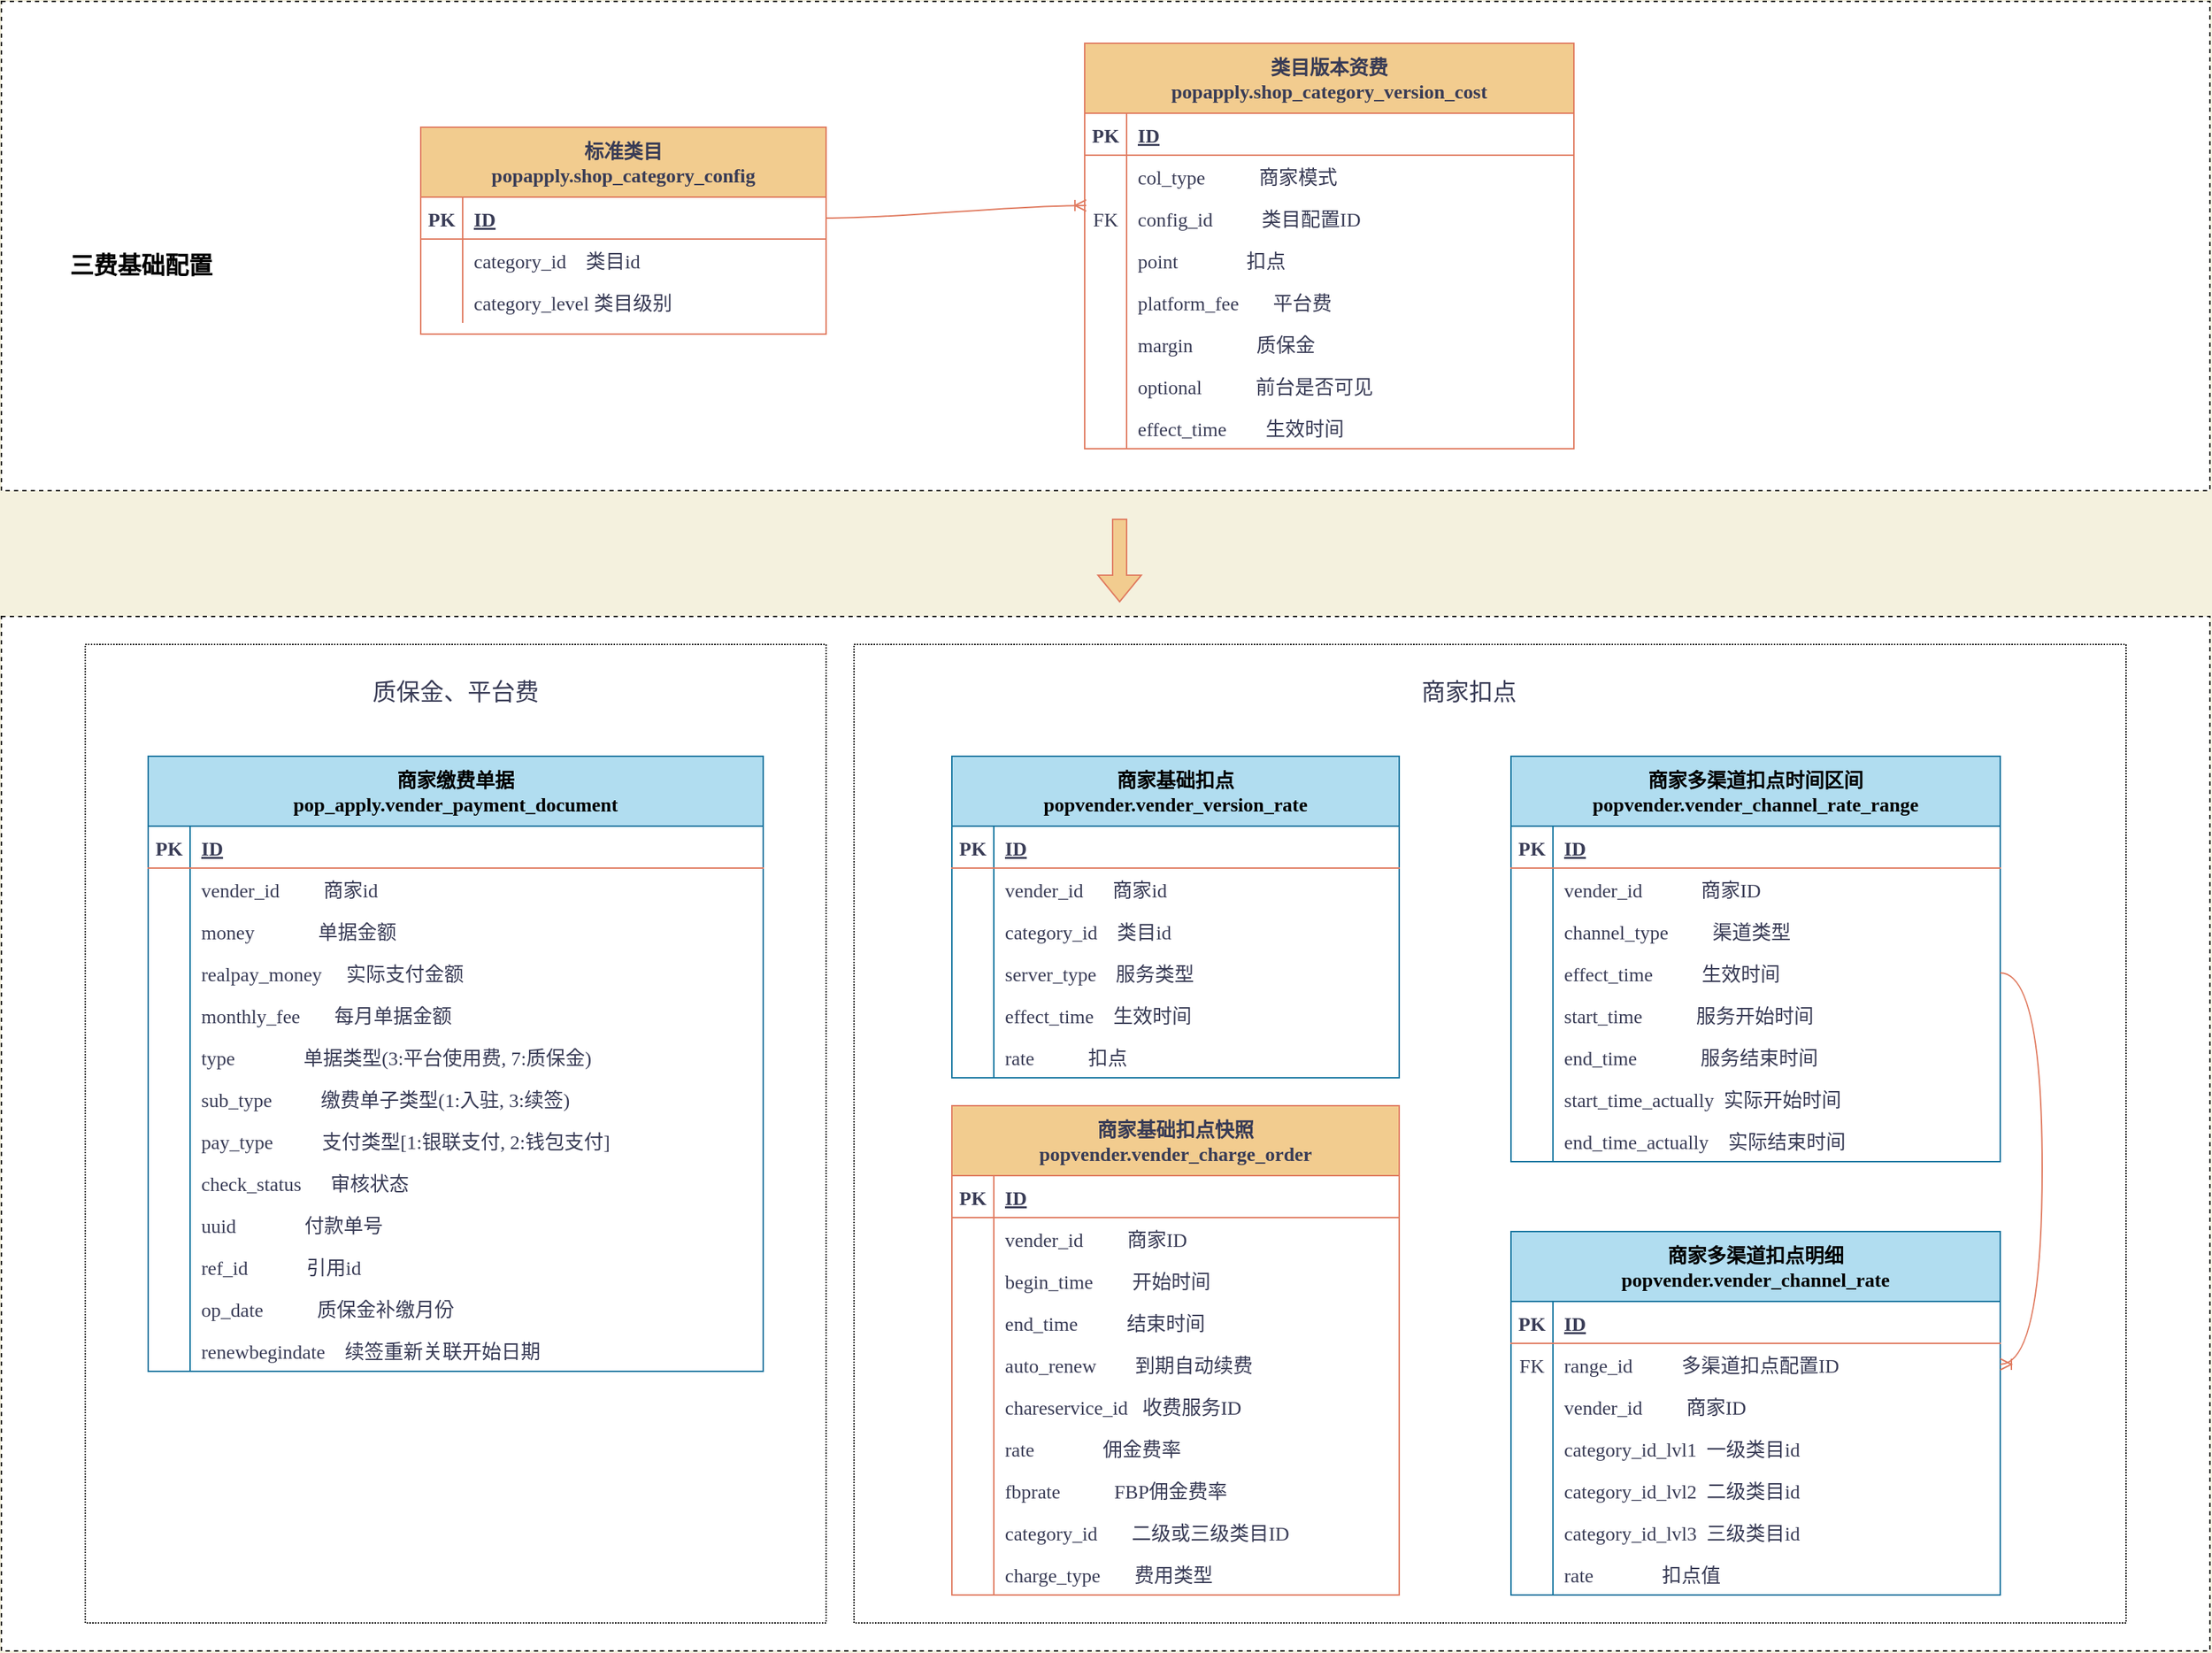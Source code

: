 <mxfile version="20.2.3" type="github" pages="2">
  <diagram id="R2lEEEUBdFMjLlhIrx00" name="旧资费">
    <mxGraphModel dx="1510" dy="805" grid="1" gridSize="10" guides="1" tooltips="1" connect="1" arrows="1" fold="1" page="1" pageScale="1" pageWidth="2400" pageHeight="2400" background="#F4F1DE" math="0" shadow="0" extFonts="Permanent Marker^https://fonts.googleapis.com/css?family=Permanent+Marker">
      <root>
        <mxCell id="0" />
        <mxCell id="1" parent="0" />
        <mxCell id="Itn71SiTQlS7-fTuRfoS-1" value="" style="rounded=0;whiteSpace=wrap;html=1;shadow=0;glass=0;dashed=1;sketch=0;fontFamily=Menlo;fontSize=17;" vertex="1" parent="1">
          <mxGeometry x="60" y="690" width="1580" height="740" as="geometry" />
        </mxCell>
        <mxCell id="hY2H_955jYpRkA5PH8lm-1" value="" style="rounded=0;whiteSpace=wrap;html=1;shadow=0;glass=0;sketch=0;gradientColor=none;dashed=1;" vertex="1" parent="1">
          <mxGeometry x="60" y="250" width="1580" height="350" as="geometry" />
        </mxCell>
        <mxCell id="xyWoqgFaUoAT4aClkVea-42" value="标准类目&#xa;popapply.shop_category_config" style="shape=table;startSize=50;container=1;collapsible=1;childLayout=tableLayout;fixedRows=1;rowLines=0;fontStyle=1;align=center;resizeLast=1;fontSize=14;fontFamily=Menlo;fillColor=#F2CC8F;strokeColor=#E07A5F;fontColor=#393C56;" vertex="1" parent="1">
          <mxGeometry x="360" y="340" width="290" height="148" as="geometry" />
        </mxCell>
        <mxCell id="xyWoqgFaUoAT4aClkVea-43" value="" style="shape=tableRow;horizontal=0;startSize=0;swimlaneHead=0;swimlaneBody=0;fillColor=none;collapsible=0;dropTarget=0;points=[[0,0.5],[1,0.5]];portConstraint=eastwest;top=0;left=0;right=0;bottom=1;fontSize=14;fontFamily=Menlo;strokeColor=#E07A5F;fontColor=#393C56;" vertex="1" parent="xyWoqgFaUoAT4aClkVea-42">
          <mxGeometry y="50" width="290" height="30" as="geometry" />
        </mxCell>
        <mxCell id="xyWoqgFaUoAT4aClkVea-44" value="PK" style="shape=partialRectangle;connectable=0;fillColor=none;top=0;left=0;bottom=0;right=0;fontStyle=1;overflow=hidden;fontSize=14;fontFamily=Menlo;strokeColor=#E07A5F;fontColor=#393C56;" vertex="1" parent="xyWoqgFaUoAT4aClkVea-43">
          <mxGeometry width="30" height="30" as="geometry">
            <mxRectangle width="30" height="30" as="alternateBounds" />
          </mxGeometry>
        </mxCell>
        <mxCell id="xyWoqgFaUoAT4aClkVea-45" value="ID" style="shape=partialRectangle;connectable=0;fillColor=none;top=0;left=0;bottom=0;right=0;align=left;spacingLeft=6;fontStyle=5;overflow=hidden;fontSize=14;fontFamily=Menlo;strokeColor=#E07A5F;fontColor=#393C56;" vertex="1" parent="xyWoqgFaUoAT4aClkVea-43">
          <mxGeometry x="30" width="260" height="30" as="geometry">
            <mxRectangle width="260" height="30" as="alternateBounds" />
          </mxGeometry>
        </mxCell>
        <mxCell id="xyWoqgFaUoAT4aClkVea-46" value="" style="shape=tableRow;horizontal=0;startSize=0;swimlaneHead=0;swimlaneBody=0;fillColor=none;collapsible=0;dropTarget=0;points=[[0,0.5],[1,0.5]];portConstraint=eastwest;top=0;left=0;right=0;bottom=0;fontSize=14;fontFamily=Menlo;strokeColor=#E07A5F;fontColor=#393C56;" vertex="1" parent="xyWoqgFaUoAT4aClkVea-42">
          <mxGeometry y="80" width="290" height="30" as="geometry" />
        </mxCell>
        <mxCell id="xyWoqgFaUoAT4aClkVea-47" value="" style="shape=partialRectangle;connectable=0;fillColor=none;top=0;left=0;bottom=0;right=0;editable=1;overflow=hidden;fontSize=14;fontFamily=Menlo;strokeColor=#E07A5F;fontColor=#393C56;" vertex="1" parent="xyWoqgFaUoAT4aClkVea-46">
          <mxGeometry width="30" height="30" as="geometry">
            <mxRectangle width="30" height="30" as="alternateBounds" />
          </mxGeometry>
        </mxCell>
        <mxCell id="xyWoqgFaUoAT4aClkVea-48" value="category_id    类目id" style="shape=partialRectangle;connectable=0;fillColor=none;top=0;left=0;bottom=0;right=0;align=left;spacingLeft=6;overflow=hidden;fontSize=14;fontFamily=Menlo;strokeColor=#E07A5F;fontColor=#393C56;" vertex="1" parent="xyWoqgFaUoAT4aClkVea-46">
          <mxGeometry x="30" width="260" height="30" as="geometry">
            <mxRectangle width="260" height="30" as="alternateBounds" />
          </mxGeometry>
        </mxCell>
        <mxCell id="xyWoqgFaUoAT4aClkVea-49" value="" style="shape=tableRow;horizontal=0;startSize=0;swimlaneHead=0;swimlaneBody=0;fillColor=none;collapsible=0;dropTarget=0;points=[[0,0.5],[1,0.5]];portConstraint=eastwest;top=0;left=0;right=0;bottom=0;fontSize=14;fontFamily=Menlo;strokeColor=#E07A5F;fontColor=#393C56;" vertex="1" parent="xyWoqgFaUoAT4aClkVea-42">
          <mxGeometry y="110" width="290" height="30" as="geometry" />
        </mxCell>
        <mxCell id="xyWoqgFaUoAT4aClkVea-50" value="" style="shape=partialRectangle;connectable=0;fillColor=none;top=0;left=0;bottom=0;right=0;editable=1;overflow=hidden;fontSize=14;fontFamily=Menlo;strokeColor=#E07A5F;fontColor=#393C56;" vertex="1" parent="xyWoqgFaUoAT4aClkVea-49">
          <mxGeometry width="30" height="30" as="geometry">
            <mxRectangle width="30" height="30" as="alternateBounds" />
          </mxGeometry>
        </mxCell>
        <mxCell id="xyWoqgFaUoAT4aClkVea-51" value="category_level 类目级别" style="shape=partialRectangle;connectable=0;fillColor=none;top=0;left=0;bottom=0;right=0;align=left;spacingLeft=6;overflow=hidden;fontSize=14;fontFamily=Menlo;strokeColor=#E07A5F;fontColor=#393C56;" vertex="1" parent="xyWoqgFaUoAT4aClkVea-49">
          <mxGeometry x="30" width="260" height="30" as="geometry">
            <mxRectangle width="260" height="30" as="alternateBounds" />
          </mxGeometry>
        </mxCell>
        <mxCell id="Itn71SiTQlS7-fTuRfoS-5" value="" style="rounded=0;whiteSpace=wrap;html=1;shadow=0;glass=0;dashed=1;sketch=0;fontFamily=Menlo;fontSize=17;dashPattern=1 1;" vertex="1" parent="1">
          <mxGeometry x="670" y="710" width="910" height="700" as="geometry" />
        </mxCell>
        <mxCell id="xyWoqgFaUoAT4aClkVea-61" value="类目版本资费&#xa;popapply.shop_category_version_cost" style="shape=table;startSize=50;container=1;collapsible=1;childLayout=tableLayout;fixedRows=1;rowLines=0;fontStyle=1;align=center;resizeLast=1;fontSize=14;fontFamily=Menlo;fillColor=#F2CC8F;strokeColor=#E07A5F;fontColor=#393C56;" vertex="1" parent="1">
          <mxGeometry x="835" y="280" width="350" height="290" as="geometry">
            <mxRectangle x="840" y="372" width="300" height="50" as="alternateBounds" />
          </mxGeometry>
        </mxCell>
        <mxCell id="xyWoqgFaUoAT4aClkVea-62" value="" style="shape=tableRow;horizontal=0;startSize=0;swimlaneHead=0;swimlaneBody=0;fillColor=none;collapsible=0;dropTarget=0;points=[[0,0.5],[1,0.5]];portConstraint=eastwest;top=0;left=0;right=0;bottom=1;fontSize=14;fontFamily=Menlo;strokeColor=#E07A5F;fontColor=#393C56;" vertex="1" parent="xyWoqgFaUoAT4aClkVea-61">
          <mxGeometry y="50" width="350" height="30" as="geometry" />
        </mxCell>
        <mxCell id="xyWoqgFaUoAT4aClkVea-63" value="PK" style="shape=partialRectangle;connectable=0;fillColor=none;top=0;left=0;bottom=0;right=0;fontStyle=1;overflow=hidden;fontSize=14;fontFamily=Menlo;strokeColor=#E07A5F;fontColor=#393C56;" vertex="1" parent="xyWoqgFaUoAT4aClkVea-62">
          <mxGeometry width="30" height="30" as="geometry">
            <mxRectangle width="30" height="30" as="alternateBounds" />
          </mxGeometry>
        </mxCell>
        <mxCell id="xyWoqgFaUoAT4aClkVea-64" value="ID" style="shape=partialRectangle;connectable=0;fillColor=none;top=0;left=0;bottom=0;right=0;align=left;spacingLeft=6;fontStyle=5;overflow=hidden;fontSize=14;fontFamily=Menlo;strokeColor=#E07A5F;fontColor=#393C56;" vertex="1" parent="xyWoqgFaUoAT4aClkVea-62">
          <mxGeometry x="30" width="320" height="30" as="geometry">
            <mxRectangle width="320" height="30" as="alternateBounds" />
          </mxGeometry>
        </mxCell>
        <mxCell id="xyWoqgFaUoAT4aClkVea-65" value="" style="shape=tableRow;horizontal=0;startSize=0;swimlaneHead=0;swimlaneBody=0;fillColor=none;collapsible=0;dropTarget=0;points=[[0,0.5],[1,0.5]];portConstraint=eastwest;top=0;left=0;right=0;bottom=0;fontSize=14;fontFamily=Menlo;strokeColor=#E07A5F;fontColor=#393C56;" vertex="1" parent="xyWoqgFaUoAT4aClkVea-61">
          <mxGeometry y="80" width="350" height="30" as="geometry" />
        </mxCell>
        <mxCell id="xyWoqgFaUoAT4aClkVea-66" value="" style="shape=partialRectangle;connectable=0;fillColor=none;top=0;left=0;bottom=0;right=0;editable=1;overflow=hidden;fontSize=14;fontFamily=Menlo;strokeColor=#E07A5F;fontColor=#393C56;" vertex="1" parent="xyWoqgFaUoAT4aClkVea-65">
          <mxGeometry width="30" height="30" as="geometry">
            <mxRectangle width="30" height="30" as="alternateBounds" />
          </mxGeometry>
        </mxCell>
        <mxCell id="xyWoqgFaUoAT4aClkVea-67" value="col_type           商家模式" style="shape=partialRectangle;connectable=0;fillColor=none;top=0;left=0;bottom=0;right=0;align=left;spacingLeft=6;overflow=hidden;fontSize=14;fontFamily=Menlo;strokeColor=#E07A5F;fontColor=#393C56;" vertex="1" parent="xyWoqgFaUoAT4aClkVea-65">
          <mxGeometry x="30" width="320" height="30" as="geometry">
            <mxRectangle width="320" height="30" as="alternateBounds" />
          </mxGeometry>
        </mxCell>
        <mxCell id="xyWoqgFaUoAT4aClkVea-74" value="" style="shape=tableRow;horizontal=0;startSize=0;swimlaneHead=0;swimlaneBody=0;fillColor=none;collapsible=0;dropTarget=0;points=[[0,0.5],[1,0.5]];portConstraint=eastwest;top=0;left=0;right=0;bottom=0;fontSize=14;fontFamily=Menlo;strokeColor=#E07A5F;fontColor=#393C56;" vertex="1" parent="xyWoqgFaUoAT4aClkVea-61">
          <mxGeometry y="110" width="350" height="30" as="geometry" />
        </mxCell>
        <mxCell id="xyWoqgFaUoAT4aClkVea-75" value="FK" style="shape=partialRectangle;connectable=0;fillColor=none;top=0;left=0;bottom=0;right=0;fontStyle=0;overflow=hidden;fontSize=14;fontFamily=Menlo;strokeColor=#E07A5F;fontColor=#393C56;" vertex="1" parent="xyWoqgFaUoAT4aClkVea-74">
          <mxGeometry width="30" height="30" as="geometry">
            <mxRectangle width="30" height="30" as="alternateBounds" />
          </mxGeometry>
        </mxCell>
        <mxCell id="xyWoqgFaUoAT4aClkVea-76" value="config_id          类目配置ID" style="shape=partialRectangle;connectable=0;fillColor=none;top=0;left=0;bottom=0;right=0;align=left;spacingLeft=6;fontStyle=0;overflow=hidden;fontSize=14;fontFamily=Menlo;strokeColor=#E07A5F;fontColor=#393C56;" vertex="1" parent="xyWoqgFaUoAT4aClkVea-74">
          <mxGeometry x="30" width="320" height="30" as="geometry">
            <mxRectangle width="320" height="30" as="alternateBounds" />
          </mxGeometry>
        </mxCell>
        <mxCell id="xyWoqgFaUoAT4aClkVea-68" value="" style="shape=tableRow;horizontal=0;startSize=0;swimlaneHead=0;swimlaneBody=0;fillColor=none;collapsible=0;dropTarget=0;points=[[0,0.5],[1,0.5]];portConstraint=eastwest;top=0;left=0;right=0;bottom=0;fontSize=14;fontFamily=Menlo;strokeColor=#E07A5F;fontColor=#393C56;" vertex="1" parent="xyWoqgFaUoAT4aClkVea-61">
          <mxGeometry y="140" width="350" height="30" as="geometry" />
        </mxCell>
        <mxCell id="xyWoqgFaUoAT4aClkVea-69" value="" style="shape=partialRectangle;connectable=0;fillColor=none;top=0;left=0;bottom=0;right=0;editable=1;overflow=hidden;fontSize=14;fontFamily=Menlo;strokeColor=#E07A5F;fontColor=#393C56;" vertex="1" parent="xyWoqgFaUoAT4aClkVea-68">
          <mxGeometry width="30" height="30" as="geometry">
            <mxRectangle width="30" height="30" as="alternateBounds" />
          </mxGeometry>
        </mxCell>
        <mxCell id="xyWoqgFaUoAT4aClkVea-70" value="point              扣点" style="shape=partialRectangle;connectable=0;fillColor=none;top=0;left=0;bottom=0;right=0;align=left;spacingLeft=6;overflow=hidden;fontSize=14;fontFamily=Menlo;strokeColor=#E07A5F;fontColor=#393C56;" vertex="1" parent="xyWoqgFaUoAT4aClkVea-68">
          <mxGeometry x="30" width="320" height="30" as="geometry">
            <mxRectangle width="320" height="30" as="alternateBounds" />
          </mxGeometry>
        </mxCell>
        <mxCell id="xyWoqgFaUoAT4aClkVea-71" value="" style="shape=tableRow;horizontal=0;startSize=0;swimlaneHead=0;swimlaneBody=0;fillColor=none;collapsible=0;dropTarget=0;points=[[0,0.5],[1,0.5]];portConstraint=eastwest;top=0;left=0;right=0;bottom=0;fontSize=14;fontFamily=Menlo;strokeColor=#E07A5F;fontColor=#393C56;" vertex="1" parent="xyWoqgFaUoAT4aClkVea-61">
          <mxGeometry y="170" width="350" height="30" as="geometry" />
        </mxCell>
        <mxCell id="xyWoqgFaUoAT4aClkVea-72" value="" style="shape=partialRectangle;connectable=0;fillColor=none;top=0;left=0;bottom=0;right=0;editable=1;overflow=hidden;fontSize=14;fontFamily=Menlo;strokeColor=#E07A5F;fontColor=#393C56;" vertex="1" parent="xyWoqgFaUoAT4aClkVea-71">
          <mxGeometry width="30" height="30" as="geometry">
            <mxRectangle width="30" height="30" as="alternateBounds" />
          </mxGeometry>
        </mxCell>
        <mxCell id="xyWoqgFaUoAT4aClkVea-73" value="platform_fee       平台费" style="shape=partialRectangle;connectable=0;fillColor=none;top=0;left=0;bottom=0;right=0;align=left;spacingLeft=6;overflow=hidden;fontSize=14;fontFamily=Menlo;strokeColor=#E07A5F;fontColor=#393C56;" vertex="1" parent="xyWoqgFaUoAT4aClkVea-71">
          <mxGeometry x="30" width="320" height="30" as="geometry">
            <mxRectangle width="320" height="30" as="alternateBounds" />
          </mxGeometry>
        </mxCell>
        <mxCell id="xyWoqgFaUoAT4aClkVea-77" value="" style="shape=tableRow;horizontal=0;startSize=0;swimlaneHead=0;swimlaneBody=0;fillColor=none;collapsible=0;dropTarget=0;points=[[0,0.5],[1,0.5]];portConstraint=eastwest;top=0;left=0;right=0;bottom=0;fontSize=14;fontFamily=Menlo;strokeColor=#E07A5F;fontColor=#393C56;" vertex="1" parent="xyWoqgFaUoAT4aClkVea-61">
          <mxGeometry y="200" width="350" height="30" as="geometry" />
        </mxCell>
        <mxCell id="xyWoqgFaUoAT4aClkVea-78" value="" style="shape=partialRectangle;connectable=0;fillColor=none;top=0;left=0;bottom=0;right=0;editable=1;overflow=hidden;fontSize=14;fontFamily=Menlo;strokeColor=#E07A5F;fontColor=#393C56;" vertex="1" parent="xyWoqgFaUoAT4aClkVea-77">
          <mxGeometry width="30" height="30" as="geometry">
            <mxRectangle width="30" height="30" as="alternateBounds" />
          </mxGeometry>
        </mxCell>
        <mxCell id="xyWoqgFaUoAT4aClkVea-79" value="margin             质保金" style="shape=partialRectangle;connectable=0;fillColor=none;top=0;left=0;bottom=0;right=0;align=left;spacingLeft=6;overflow=hidden;fontSize=14;fontFamily=Menlo;strokeColor=#E07A5F;fontColor=#393C56;" vertex="1" parent="xyWoqgFaUoAT4aClkVea-77">
          <mxGeometry x="30" width="320" height="30" as="geometry">
            <mxRectangle width="320" height="30" as="alternateBounds" />
          </mxGeometry>
        </mxCell>
        <mxCell id="xyWoqgFaUoAT4aClkVea-80" value="" style="shape=tableRow;horizontal=0;startSize=0;swimlaneHead=0;swimlaneBody=0;fillColor=none;collapsible=0;dropTarget=0;points=[[0,0.5],[1,0.5]];portConstraint=eastwest;top=0;left=0;right=0;bottom=0;fontSize=14;fontFamily=Menlo;strokeColor=#E07A5F;fontColor=#393C56;" vertex="1" parent="xyWoqgFaUoAT4aClkVea-61">
          <mxGeometry y="230" width="350" height="30" as="geometry" />
        </mxCell>
        <mxCell id="xyWoqgFaUoAT4aClkVea-81" value="" style="shape=partialRectangle;connectable=0;fillColor=none;top=0;left=0;bottom=0;right=0;editable=1;overflow=hidden;fontSize=14;fontFamily=Menlo;strokeColor=#E07A5F;fontColor=#393C56;" vertex="1" parent="xyWoqgFaUoAT4aClkVea-80">
          <mxGeometry width="30" height="30" as="geometry">
            <mxRectangle width="30" height="30" as="alternateBounds" />
          </mxGeometry>
        </mxCell>
        <mxCell id="xyWoqgFaUoAT4aClkVea-82" value="optional           前台是否可见" style="shape=partialRectangle;connectable=0;fillColor=none;top=0;left=0;bottom=0;right=0;align=left;spacingLeft=6;overflow=hidden;fontSize=14;fontFamily=Menlo;strokeColor=#E07A5F;fontColor=#393C56;" vertex="1" parent="xyWoqgFaUoAT4aClkVea-80">
          <mxGeometry x="30" width="320" height="30" as="geometry">
            <mxRectangle width="320" height="30" as="alternateBounds" />
          </mxGeometry>
        </mxCell>
        <mxCell id="xyWoqgFaUoAT4aClkVea-83" value="" style="shape=tableRow;horizontal=0;startSize=0;swimlaneHead=0;swimlaneBody=0;fillColor=none;collapsible=0;dropTarget=0;points=[[0,0.5],[1,0.5]];portConstraint=eastwest;top=0;left=0;right=0;bottom=0;fontSize=14;fontFamily=Menlo;strokeColor=#E07A5F;fontColor=#393C56;" vertex="1" parent="xyWoqgFaUoAT4aClkVea-61">
          <mxGeometry y="260" width="350" height="30" as="geometry" />
        </mxCell>
        <mxCell id="xyWoqgFaUoAT4aClkVea-84" value="" style="shape=partialRectangle;connectable=0;fillColor=none;top=0;left=0;bottom=0;right=0;editable=1;overflow=hidden;fontSize=14;fontFamily=Menlo;strokeColor=#E07A5F;fontColor=#393C56;" vertex="1" parent="xyWoqgFaUoAT4aClkVea-83">
          <mxGeometry width="30" height="30" as="geometry">
            <mxRectangle width="30" height="30" as="alternateBounds" />
          </mxGeometry>
        </mxCell>
        <mxCell id="xyWoqgFaUoAT4aClkVea-85" value="effect_time        生效时间" style="shape=partialRectangle;connectable=0;fillColor=none;top=0;left=0;bottom=0;right=0;align=left;spacingLeft=6;overflow=hidden;fontSize=14;fontFamily=Menlo;strokeColor=#E07A5F;fontColor=#393C56;" vertex="1" parent="xyWoqgFaUoAT4aClkVea-83">
          <mxGeometry x="30" width="320" height="30" as="geometry">
            <mxRectangle width="320" height="30" as="alternateBounds" />
          </mxGeometry>
        </mxCell>
        <mxCell id="xyWoqgFaUoAT4aClkVea-86" value="商家基础扣点&#xa;popvender.vender_version_rate" style="shape=table;startSize=50;container=1;collapsible=1;childLayout=tableLayout;fixedRows=1;rowLines=0;fontStyle=1;align=center;resizeLast=1;fontSize=14;fontFamily=Menlo;fillColor=#b1ddf0;strokeColor=#10739e;" vertex="1" parent="1">
          <mxGeometry x="740" y="790" width="320" height="230" as="geometry">
            <mxRectangle x="560" y="740" width="250" height="50" as="alternateBounds" />
          </mxGeometry>
        </mxCell>
        <mxCell id="xyWoqgFaUoAT4aClkVea-87" value="" style="shape=tableRow;horizontal=0;startSize=0;swimlaneHead=0;swimlaneBody=0;fillColor=none;collapsible=0;dropTarget=0;points=[[0,0.5],[1,0.5]];portConstraint=eastwest;top=0;left=0;right=0;bottom=1;fontSize=14;fontFamily=Menlo;strokeColor=#E07A5F;fontColor=#393C56;" vertex="1" parent="xyWoqgFaUoAT4aClkVea-86">
          <mxGeometry y="50" width="320" height="30" as="geometry" />
        </mxCell>
        <mxCell id="xyWoqgFaUoAT4aClkVea-88" value="PK" style="shape=partialRectangle;connectable=0;fillColor=none;top=0;left=0;bottom=0;right=0;fontStyle=1;overflow=hidden;fontSize=14;fontFamily=Menlo;strokeColor=#E07A5F;fontColor=#393C56;" vertex="1" parent="xyWoqgFaUoAT4aClkVea-87">
          <mxGeometry width="30" height="30" as="geometry">
            <mxRectangle width="30" height="30" as="alternateBounds" />
          </mxGeometry>
        </mxCell>
        <mxCell id="xyWoqgFaUoAT4aClkVea-89" value="ID" style="shape=partialRectangle;connectable=0;fillColor=none;top=0;left=0;bottom=0;right=0;align=left;spacingLeft=6;fontStyle=5;overflow=hidden;fontSize=14;fontFamily=Menlo;strokeColor=#E07A5F;fontColor=#393C56;" vertex="1" parent="xyWoqgFaUoAT4aClkVea-87">
          <mxGeometry x="30" width="290" height="30" as="geometry">
            <mxRectangle width="290" height="30" as="alternateBounds" />
          </mxGeometry>
        </mxCell>
        <mxCell id="xyWoqgFaUoAT4aClkVea-90" value="" style="shape=tableRow;horizontal=0;startSize=0;swimlaneHead=0;swimlaneBody=0;fillColor=none;collapsible=0;dropTarget=0;points=[[0,0.5],[1,0.5]];portConstraint=eastwest;top=0;left=0;right=0;bottom=0;fontSize=14;fontFamily=Menlo;strokeColor=#E07A5F;fontColor=#393C56;" vertex="1" parent="xyWoqgFaUoAT4aClkVea-86">
          <mxGeometry y="80" width="320" height="30" as="geometry" />
        </mxCell>
        <mxCell id="xyWoqgFaUoAT4aClkVea-91" value="" style="shape=partialRectangle;connectable=0;fillColor=none;top=0;left=0;bottom=0;right=0;editable=1;overflow=hidden;fontSize=14;fontFamily=Menlo;strokeColor=#E07A5F;fontColor=#393C56;" vertex="1" parent="xyWoqgFaUoAT4aClkVea-90">
          <mxGeometry width="30" height="30" as="geometry">
            <mxRectangle width="30" height="30" as="alternateBounds" />
          </mxGeometry>
        </mxCell>
        <mxCell id="xyWoqgFaUoAT4aClkVea-92" value="vender_id      商家id" style="shape=partialRectangle;connectable=0;fillColor=none;top=0;left=0;bottom=0;right=0;align=left;spacingLeft=6;overflow=hidden;fontSize=14;fontFamily=Menlo;strokeColor=#E07A5F;fontColor=#393C56;" vertex="1" parent="xyWoqgFaUoAT4aClkVea-90">
          <mxGeometry x="30" width="290" height="30" as="geometry">
            <mxRectangle width="290" height="30" as="alternateBounds" />
          </mxGeometry>
        </mxCell>
        <mxCell id="xyWoqgFaUoAT4aClkVea-93" value="" style="shape=tableRow;horizontal=0;startSize=0;swimlaneHead=0;swimlaneBody=0;fillColor=none;collapsible=0;dropTarget=0;points=[[0,0.5],[1,0.5]];portConstraint=eastwest;top=0;left=0;right=0;bottom=0;fontSize=14;fontFamily=Menlo;strokeColor=#E07A5F;fontColor=#393C56;" vertex="1" parent="xyWoqgFaUoAT4aClkVea-86">
          <mxGeometry y="110" width="320" height="30" as="geometry" />
        </mxCell>
        <mxCell id="xyWoqgFaUoAT4aClkVea-94" value="" style="shape=partialRectangle;connectable=0;fillColor=none;top=0;left=0;bottom=0;right=0;editable=1;overflow=hidden;fontSize=14;fontFamily=Menlo;strokeColor=#E07A5F;fontColor=#393C56;" vertex="1" parent="xyWoqgFaUoAT4aClkVea-93">
          <mxGeometry width="30" height="30" as="geometry">
            <mxRectangle width="30" height="30" as="alternateBounds" />
          </mxGeometry>
        </mxCell>
        <mxCell id="xyWoqgFaUoAT4aClkVea-95" value="category_id    类目id" style="shape=partialRectangle;connectable=0;fillColor=none;top=0;left=0;bottom=0;right=0;align=left;spacingLeft=6;overflow=hidden;fontSize=14;fontFamily=Menlo;strokeColor=#E07A5F;fontColor=#393C56;" vertex="1" parent="xyWoqgFaUoAT4aClkVea-93">
          <mxGeometry x="30" width="290" height="30" as="geometry">
            <mxRectangle width="290" height="30" as="alternateBounds" />
          </mxGeometry>
        </mxCell>
        <mxCell id="xyWoqgFaUoAT4aClkVea-96" value="" style="shape=tableRow;horizontal=0;startSize=0;swimlaneHead=0;swimlaneBody=0;fillColor=none;collapsible=0;dropTarget=0;points=[[0,0.5],[1,0.5]];portConstraint=eastwest;top=0;left=0;right=0;bottom=0;fontSize=14;fontFamily=Menlo;strokeColor=#E07A5F;fontColor=#393C56;" vertex="1" parent="xyWoqgFaUoAT4aClkVea-86">
          <mxGeometry y="140" width="320" height="30" as="geometry" />
        </mxCell>
        <mxCell id="xyWoqgFaUoAT4aClkVea-97" value="" style="shape=partialRectangle;connectable=0;fillColor=none;top=0;left=0;bottom=0;right=0;editable=1;overflow=hidden;fontSize=14;fontFamily=Menlo;strokeColor=#E07A5F;fontColor=#393C56;" vertex="1" parent="xyWoqgFaUoAT4aClkVea-96">
          <mxGeometry width="30" height="30" as="geometry">
            <mxRectangle width="30" height="30" as="alternateBounds" />
          </mxGeometry>
        </mxCell>
        <mxCell id="xyWoqgFaUoAT4aClkVea-98" value="server_type    服务类型" style="shape=partialRectangle;connectable=0;fillColor=none;top=0;left=0;bottom=0;right=0;align=left;spacingLeft=6;overflow=hidden;fontSize=14;fontFamily=Menlo;strokeColor=#E07A5F;fontColor=#393C56;" vertex="1" parent="xyWoqgFaUoAT4aClkVea-96">
          <mxGeometry x="30" width="290" height="30" as="geometry">
            <mxRectangle width="290" height="30" as="alternateBounds" />
          </mxGeometry>
        </mxCell>
        <mxCell id="xyWoqgFaUoAT4aClkVea-101" value="" style="shape=tableRow;horizontal=0;startSize=0;swimlaneHead=0;swimlaneBody=0;fillColor=none;collapsible=0;dropTarget=0;points=[[0,0.5],[1,0.5]];portConstraint=eastwest;top=0;left=0;right=0;bottom=0;fontSize=14;fontFamily=Menlo;strokeColor=#E07A5F;fontColor=#393C56;" vertex="1" parent="xyWoqgFaUoAT4aClkVea-86">
          <mxGeometry y="170" width="320" height="30" as="geometry" />
        </mxCell>
        <mxCell id="xyWoqgFaUoAT4aClkVea-102" value="" style="shape=partialRectangle;connectable=0;fillColor=none;top=0;left=0;bottom=0;right=0;editable=1;overflow=hidden;fontSize=14;fontFamily=Menlo;strokeColor=#E07A5F;fontColor=#393C56;" vertex="1" parent="xyWoqgFaUoAT4aClkVea-101">
          <mxGeometry width="30" height="30" as="geometry">
            <mxRectangle width="30" height="30" as="alternateBounds" />
          </mxGeometry>
        </mxCell>
        <mxCell id="xyWoqgFaUoAT4aClkVea-103" value="effect_time    生效时间" style="shape=partialRectangle;connectable=0;fillColor=none;top=0;left=0;bottom=0;right=0;align=left;spacingLeft=6;overflow=hidden;fontSize=14;fontFamily=Menlo;strokeColor=#E07A5F;fontColor=#393C56;" vertex="1" parent="xyWoqgFaUoAT4aClkVea-101">
          <mxGeometry x="30" width="290" height="30" as="geometry">
            <mxRectangle width="290" height="30" as="alternateBounds" />
          </mxGeometry>
        </mxCell>
        <mxCell id="xyWoqgFaUoAT4aClkVea-104" value="" style="shape=tableRow;horizontal=0;startSize=0;swimlaneHead=0;swimlaneBody=0;fillColor=none;collapsible=0;dropTarget=0;points=[[0,0.5],[1,0.5]];portConstraint=eastwest;top=0;left=0;right=0;bottom=0;fontSize=14;fontFamily=Menlo;strokeColor=#E07A5F;fontColor=#393C56;" vertex="1" parent="xyWoqgFaUoAT4aClkVea-86">
          <mxGeometry y="200" width="320" height="30" as="geometry" />
        </mxCell>
        <mxCell id="xyWoqgFaUoAT4aClkVea-105" value="" style="shape=partialRectangle;connectable=0;fillColor=none;top=0;left=0;bottom=0;right=0;editable=1;overflow=hidden;fontSize=14;fontFamily=Menlo;strokeColor=#E07A5F;fontColor=#393C56;" vertex="1" parent="xyWoqgFaUoAT4aClkVea-104">
          <mxGeometry width="30" height="30" as="geometry">
            <mxRectangle width="30" height="30" as="alternateBounds" />
          </mxGeometry>
        </mxCell>
        <mxCell id="xyWoqgFaUoAT4aClkVea-106" value="rate           扣点" style="shape=partialRectangle;connectable=0;fillColor=none;top=0;left=0;bottom=0;right=0;align=left;spacingLeft=6;overflow=hidden;fontSize=14;fontFamily=Menlo;strokeColor=#E07A5F;fontColor=#393C56;" vertex="1" parent="xyWoqgFaUoAT4aClkVea-104">
          <mxGeometry x="30" width="290" height="30" as="geometry">
            <mxRectangle width="290" height="30" as="alternateBounds" />
          </mxGeometry>
        </mxCell>
        <mxCell id="xyWoqgFaUoAT4aClkVea-107" value="商家多渠道扣点时间区间&#xa;popvender.vender_channel_rate_range" style="shape=table;startSize=50;container=1;collapsible=1;childLayout=tableLayout;fixedRows=1;rowLines=0;fontStyle=1;align=center;resizeLast=1;fontSize=14;fontFamily=Menlo;fillColor=#b1ddf0;strokeColor=#10739e;" vertex="1" parent="1">
          <mxGeometry x="1140" y="790" width="350" height="290" as="geometry">
            <mxRectangle x="1020" y="740" width="300" height="50" as="alternateBounds" />
          </mxGeometry>
        </mxCell>
        <mxCell id="xyWoqgFaUoAT4aClkVea-108" value="" style="shape=tableRow;horizontal=0;startSize=0;swimlaneHead=0;swimlaneBody=0;fillColor=none;collapsible=0;dropTarget=0;points=[[0,0.5],[1,0.5]];portConstraint=eastwest;top=0;left=0;right=0;bottom=1;fontSize=14;fontFamily=Menlo;strokeColor=#E07A5F;fontColor=#393C56;" vertex="1" parent="xyWoqgFaUoAT4aClkVea-107">
          <mxGeometry y="50" width="350" height="30" as="geometry" />
        </mxCell>
        <mxCell id="xyWoqgFaUoAT4aClkVea-109" value="PK" style="shape=partialRectangle;connectable=0;fillColor=none;top=0;left=0;bottom=0;right=0;fontStyle=1;overflow=hidden;fontSize=14;fontFamily=Menlo;strokeColor=#E07A5F;fontColor=#393C56;" vertex="1" parent="xyWoqgFaUoAT4aClkVea-108">
          <mxGeometry width="30" height="30" as="geometry">
            <mxRectangle width="30" height="30" as="alternateBounds" />
          </mxGeometry>
        </mxCell>
        <mxCell id="xyWoqgFaUoAT4aClkVea-110" value="ID" style="shape=partialRectangle;connectable=0;fillColor=none;top=0;left=0;bottom=0;right=0;align=left;spacingLeft=6;fontStyle=5;overflow=hidden;fontSize=14;fontFamily=Menlo;strokeColor=#E07A5F;fontColor=#393C56;" vertex="1" parent="xyWoqgFaUoAT4aClkVea-108">
          <mxGeometry x="30" width="320" height="30" as="geometry">
            <mxRectangle width="320" height="30" as="alternateBounds" />
          </mxGeometry>
        </mxCell>
        <mxCell id="xyWoqgFaUoAT4aClkVea-111" value="" style="shape=tableRow;horizontal=0;startSize=0;swimlaneHead=0;swimlaneBody=0;fillColor=none;collapsible=0;dropTarget=0;points=[[0,0.5],[1,0.5]];portConstraint=eastwest;top=0;left=0;right=0;bottom=0;fontSize=14;fontFamily=Menlo;strokeColor=#E07A5F;fontColor=#393C56;" vertex="1" parent="xyWoqgFaUoAT4aClkVea-107">
          <mxGeometry y="80" width="350" height="30" as="geometry" />
        </mxCell>
        <mxCell id="xyWoqgFaUoAT4aClkVea-112" value="" style="shape=partialRectangle;connectable=0;fillColor=none;top=0;left=0;bottom=0;right=0;editable=1;overflow=hidden;fontSize=14;fontFamily=Menlo;strokeColor=#E07A5F;fontColor=#393C56;" vertex="1" parent="xyWoqgFaUoAT4aClkVea-111">
          <mxGeometry width="30" height="30" as="geometry">
            <mxRectangle width="30" height="30" as="alternateBounds" />
          </mxGeometry>
        </mxCell>
        <mxCell id="xyWoqgFaUoAT4aClkVea-113" value="vender_id            商家ID" style="shape=partialRectangle;connectable=0;fillColor=none;top=0;left=0;bottom=0;right=0;align=left;spacingLeft=6;overflow=hidden;fontSize=14;fontFamily=Menlo;strokeColor=#E07A5F;fontColor=#393C56;" vertex="1" parent="xyWoqgFaUoAT4aClkVea-111">
          <mxGeometry x="30" width="320" height="30" as="geometry">
            <mxRectangle width="320" height="30" as="alternateBounds" />
          </mxGeometry>
        </mxCell>
        <mxCell id="xyWoqgFaUoAT4aClkVea-114" value="" style="shape=tableRow;horizontal=0;startSize=0;swimlaneHead=0;swimlaneBody=0;fillColor=none;collapsible=0;dropTarget=0;points=[[0,0.5],[1,0.5]];portConstraint=eastwest;top=0;left=0;right=0;bottom=0;fontSize=14;fontFamily=Menlo;strokeColor=#E07A5F;fontColor=#393C56;" vertex="1" parent="xyWoqgFaUoAT4aClkVea-107">
          <mxGeometry y="110" width="350" height="30" as="geometry" />
        </mxCell>
        <mxCell id="xyWoqgFaUoAT4aClkVea-115" value="" style="shape=partialRectangle;connectable=0;fillColor=none;top=0;left=0;bottom=0;right=0;editable=1;overflow=hidden;fontSize=14;fontFamily=Menlo;strokeColor=#E07A5F;fontColor=#393C56;" vertex="1" parent="xyWoqgFaUoAT4aClkVea-114">
          <mxGeometry width="30" height="30" as="geometry">
            <mxRectangle width="30" height="30" as="alternateBounds" />
          </mxGeometry>
        </mxCell>
        <mxCell id="xyWoqgFaUoAT4aClkVea-116" value="channel_type         渠道类型" style="shape=partialRectangle;connectable=0;fillColor=none;top=0;left=0;bottom=0;right=0;align=left;spacingLeft=6;overflow=hidden;fontSize=14;fontFamily=Menlo;strokeColor=#E07A5F;fontColor=#393C56;" vertex="1" parent="xyWoqgFaUoAT4aClkVea-114">
          <mxGeometry x="30" width="320" height="30" as="geometry">
            <mxRectangle width="320" height="30" as="alternateBounds" />
          </mxGeometry>
        </mxCell>
        <mxCell id="xyWoqgFaUoAT4aClkVea-117" value="" style="shape=tableRow;horizontal=0;startSize=0;swimlaneHead=0;swimlaneBody=0;fillColor=none;collapsible=0;dropTarget=0;points=[[0,0.5],[1,0.5]];portConstraint=eastwest;top=0;left=0;right=0;bottom=0;fontSize=14;fontFamily=Menlo;strokeColor=#E07A5F;fontColor=#393C56;" vertex="1" parent="xyWoqgFaUoAT4aClkVea-107">
          <mxGeometry y="140" width="350" height="30" as="geometry" />
        </mxCell>
        <mxCell id="xyWoqgFaUoAT4aClkVea-118" value="" style="shape=partialRectangle;connectable=0;fillColor=none;top=0;left=0;bottom=0;right=0;editable=1;overflow=hidden;fontSize=14;fontFamily=Menlo;strokeColor=#E07A5F;fontColor=#393C56;" vertex="1" parent="xyWoqgFaUoAT4aClkVea-117">
          <mxGeometry width="30" height="30" as="geometry">
            <mxRectangle width="30" height="30" as="alternateBounds" />
          </mxGeometry>
        </mxCell>
        <mxCell id="xyWoqgFaUoAT4aClkVea-119" value="effect_time          生效时间" style="shape=partialRectangle;connectable=0;fillColor=none;top=0;left=0;bottom=0;right=0;align=left;spacingLeft=6;overflow=hidden;fontSize=14;fontFamily=Menlo;strokeColor=#E07A5F;fontColor=#393C56;" vertex="1" parent="xyWoqgFaUoAT4aClkVea-117">
          <mxGeometry x="30" width="320" height="30" as="geometry">
            <mxRectangle width="320" height="30" as="alternateBounds" />
          </mxGeometry>
        </mxCell>
        <mxCell id="xyWoqgFaUoAT4aClkVea-120" value="" style="shape=tableRow;horizontal=0;startSize=0;swimlaneHead=0;swimlaneBody=0;fillColor=none;collapsible=0;dropTarget=0;points=[[0,0.5],[1,0.5]];portConstraint=eastwest;top=0;left=0;right=0;bottom=0;fontSize=14;fontFamily=Menlo;strokeColor=#E07A5F;fontColor=#393C56;" vertex="1" parent="xyWoqgFaUoAT4aClkVea-107">
          <mxGeometry y="170" width="350" height="30" as="geometry" />
        </mxCell>
        <mxCell id="xyWoqgFaUoAT4aClkVea-121" value="" style="shape=partialRectangle;connectable=0;fillColor=none;top=0;left=0;bottom=0;right=0;editable=1;overflow=hidden;fontSize=14;fontFamily=Menlo;strokeColor=#E07A5F;fontColor=#393C56;" vertex="1" parent="xyWoqgFaUoAT4aClkVea-120">
          <mxGeometry width="30" height="30" as="geometry">
            <mxRectangle width="30" height="30" as="alternateBounds" />
          </mxGeometry>
        </mxCell>
        <mxCell id="xyWoqgFaUoAT4aClkVea-122" value="start_time           服务开始时间" style="shape=partialRectangle;connectable=0;fillColor=none;top=0;left=0;bottom=0;right=0;align=left;spacingLeft=6;overflow=hidden;fontSize=14;fontFamily=Menlo;strokeColor=#E07A5F;fontColor=#393C56;" vertex="1" parent="xyWoqgFaUoAT4aClkVea-120">
          <mxGeometry x="30" width="320" height="30" as="geometry">
            <mxRectangle width="320" height="30" as="alternateBounds" />
          </mxGeometry>
        </mxCell>
        <mxCell id="xyWoqgFaUoAT4aClkVea-123" value="" style="shape=tableRow;horizontal=0;startSize=0;swimlaneHead=0;swimlaneBody=0;fillColor=none;collapsible=0;dropTarget=0;points=[[0,0.5],[1,0.5]];portConstraint=eastwest;top=0;left=0;right=0;bottom=0;fontSize=14;fontFamily=Menlo;strokeColor=#E07A5F;fontColor=#393C56;" vertex="1" parent="xyWoqgFaUoAT4aClkVea-107">
          <mxGeometry y="200" width="350" height="30" as="geometry" />
        </mxCell>
        <mxCell id="xyWoqgFaUoAT4aClkVea-124" value="" style="shape=partialRectangle;connectable=0;fillColor=none;top=0;left=0;bottom=0;right=0;editable=1;overflow=hidden;fontSize=14;fontFamily=Menlo;strokeColor=#E07A5F;fontColor=#393C56;" vertex="1" parent="xyWoqgFaUoAT4aClkVea-123">
          <mxGeometry width="30" height="30" as="geometry">
            <mxRectangle width="30" height="30" as="alternateBounds" />
          </mxGeometry>
        </mxCell>
        <mxCell id="xyWoqgFaUoAT4aClkVea-125" value="end_time             服务结束时间" style="shape=partialRectangle;connectable=0;fillColor=none;top=0;left=0;bottom=0;right=0;align=left;spacingLeft=6;overflow=hidden;fontSize=14;fontFamily=Menlo;strokeColor=#E07A5F;fontColor=#393C56;" vertex="1" parent="xyWoqgFaUoAT4aClkVea-123">
          <mxGeometry x="30" width="320" height="30" as="geometry">
            <mxRectangle width="320" height="30" as="alternateBounds" />
          </mxGeometry>
        </mxCell>
        <mxCell id="xyWoqgFaUoAT4aClkVea-126" value="" style="shape=tableRow;horizontal=0;startSize=0;swimlaneHead=0;swimlaneBody=0;fillColor=none;collapsible=0;dropTarget=0;points=[[0,0.5],[1,0.5]];portConstraint=eastwest;top=0;left=0;right=0;bottom=0;fontSize=14;fontFamily=Menlo;strokeColor=#E07A5F;fontColor=#393C56;" vertex="1" parent="xyWoqgFaUoAT4aClkVea-107">
          <mxGeometry y="230" width="350" height="30" as="geometry" />
        </mxCell>
        <mxCell id="xyWoqgFaUoAT4aClkVea-127" value="" style="shape=partialRectangle;connectable=0;fillColor=none;top=0;left=0;bottom=0;right=0;editable=1;overflow=hidden;fontSize=14;fontFamily=Menlo;strokeColor=#E07A5F;fontColor=#393C56;" vertex="1" parent="xyWoqgFaUoAT4aClkVea-126">
          <mxGeometry width="30" height="30" as="geometry">
            <mxRectangle width="30" height="30" as="alternateBounds" />
          </mxGeometry>
        </mxCell>
        <mxCell id="xyWoqgFaUoAT4aClkVea-128" value="start_time_actually  实际开始时间" style="shape=partialRectangle;connectable=0;fillColor=none;top=0;left=0;bottom=0;right=0;align=left;spacingLeft=6;overflow=hidden;fontSize=14;fontFamily=Menlo;strokeColor=#E07A5F;fontColor=#393C56;" vertex="1" parent="xyWoqgFaUoAT4aClkVea-126">
          <mxGeometry x="30" width="320" height="30" as="geometry">
            <mxRectangle width="320" height="30" as="alternateBounds" />
          </mxGeometry>
        </mxCell>
        <mxCell id="xyWoqgFaUoAT4aClkVea-129" value="" style="shape=tableRow;horizontal=0;startSize=0;swimlaneHead=0;swimlaneBody=0;fillColor=none;collapsible=0;dropTarget=0;points=[[0,0.5],[1,0.5]];portConstraint=eastwest;top=0;left=0;right=0;bottom=0;fontSize=14;fontFamily=Menlo;strokeColor=#E07A5F;fontColor=#393C56;" vertex="1" parent="xyWoqgFaUoAT4aClkVea-107">
          <mxGeometry y="260" width="350" height="30" as="geometry" />
        </mxCell>
        <mxCell id="xyWoqgFaUoAT4aClkVea-130" value="" style="shape=partialRectangle;connectable=0;fillColor=none;top=0;left=0;bottom=0;right=0;editable=1;overflow=hidden;fontSize=14;fontFamily=Menlo;strokeColor=#E07A5F;fontColor=#393C56;" vertex="1" parent="xyWoqgFaUoAT4aClkVea-129">
          <mxGeometry width="30" height="30" as="geometry">
            <mxRectangle width="30" height="30" as="alternateBounds" />
          </mxGeometry>
        </mxCell>
        <mxCell id="xyWoqgFaUoAT4aClkVea-131" value="end_time_actually    实际结束时间" style="shape=partialRectangle;connectable=0;fillColor=none;top=0;left=0;bottom=0;right=0;align=left;spacingLeft=6;overflow=hidden;fontSize=14;fontFamily=Menlo;strokeColor=#E07A5F;fontColor=#393C56;" vertex="1" parent="xyWoqgFaUoAT4aClkVea-129">
          <mxGeometry x="30" width="320" height="30" as="geometry">
            <mxRectangle width="320" height="30" as="alternateBounds" />
          </mxGeometry>
        </mxCell>
        <mxCell id="xyWoqgFaUoAT4aClkVea-132" value="商家多渠道扣点明细&#xa;popvender.vender_channel_rate" style="shape=table;startSize=50;container=1;collapsible=1;childLayout=tableLayout;fixedRows=1;rowLines=0;fontStyle=1;align=center;resizeLast=1;fontSize=14;fontFamily=Menlo;fillColor=#b1ddf0;strokeColor=#10739e;" vertex="1" parent="1">
          <mxGeometry x="1140" y="1130" width="350" height="260" as="geometry">
            <mxRectangle x="1430" y="740" width="260" height="50" as="alternateBounds" />
          </mxGeometry>
        </mxCell>
        <mxCell id="xyWoqgFaUoAT4aClkVea-133" value="" style="shape=tableRow;horizontal=0;startSize=0;swimlaneHead=0;swimlaneBody=0;fillColor=none;collapsible=0;dropTarget=0;points=[[0,0.5],[1,0.5]];portConstraint=eastwest;top=0;left=0;right=0;bottom=1;fontSize=14;fontFamily=Menlo;strokeColor=#E07A5F;fontColor=#393C56;" vertex="1" parent="xyWoqgFaUoAT4aClkVea-132">
          <mxGeometry y="50" width="350" height="30" as="geometry" />
        </mxCell>
        <mxCell id="xyWoqgFaUoAT4aClkVea-134" value="PK" style="shape=partialRectangle;connectable=0;fillColor=none;top=0;left=0;bottom=0;right=0;fontStyle=1;overflow=hidden;fontSize=14;fontFamily=Menlo;strokeColor=#E07A5F;fontColor=#393C56;" vertex="1" parent="xyWoqgFaUoAT4aClkVea-133">
          <mxGeometry width="30" height="30" as="geometry">
            <mxRectangle width="30" height="30" as="alternateBounds" />
          </mxGeometry>
        </mxCell>
        <mxCell id="xyWoqgFaUoAT4aClkVea-135" value="ID" style="shape=partialRectangle;connectable=0;fillColor=none;top=0;left=0;bottom=0;right=0;align=left;spacingLeft=6;fontStyle=5;overflow=hidden;fontSize=14;fontFamily=Menlo;strokeColor=#E07A5F;fontColor=#393C56;" vertex="1" parent="xyWoqgFaUoAT4aClkVea-133">
          <mxGeometry x="30" width="320" height="30" as="geometry">
            <mxRectangle width="320" height="30" as="alternateBounds" />
          </mxGeometry>
        </mxCell>
        <mxCell id="xyWoqgFaUoAT4aClkVea-156" value="" style="shape=tableRow;horizontal=0;startSize=0;swimlaneHead=0;swimlaneBody=0;fillColor=none;collapsible=0;dropTarget=0;points=[[0,0.5],[1,0.5]];portConstraint=eastwest;top=0;left=0;right=0;bottom=0;fontFamily=Menlo;fontSize=14;strokeColor=#E07A5F;fontColor=#393C56;" vertex="1" parent="xyWoqgFaUoAT4aClkVea-132">
          <mxGeometry y="80" width="350" height="30" as="geometry" />
        </mxCell>
        <mxCell id="xyWoqgFaUoAT4aClkVea-157" value="FK" style="shape=partialRectangle;connectable=0;fillColor=none;top=0;left=0;bottom=0;right=0;fontStyle=0;overflow=hidden;fontFamily=Menlo;fontSize=14;strokeColor=#E07A5F;fontColor=#393C56;" vertex="1" parent="xyWoqgFaUoAT4aClkVea-156">
          <mxGeometry width="30" height="30" as="geometry">
            <mxRectangle width="30" height="30" as="alternateBounds" />
          </mxGeometry>
        </mxCell>
        <mxCell id="xyWoqgFaUoAT4aClkVea-158" value="range_id          多渠道扣点配置ID" style="shape=partialRectangle;connectable=0;fillColor=none;top=0;left=0;bottom=0;right=0;align=left;spacingLeft=6;fontStyle=0;overflow=hidden;fontFamily=Menlo;fontSize=14;strokeColor=#E07A5F;fontColor=#393C56;" vertex="1" parent="xyWoqgFaUoAT4aClkVea-156">
          <mxGeometry x="30" width="320" height="30" as="geometry">
            <mxRectangle width="320" height="30" as="alternateBounds" />
          </mxGeometry>
        </mxCell>
        <mxCell id="xyWoqgFaUoAT4aClkVea-139" value="" style="shape=tableRow;horizontal=0;startSize=0;swimlaneHead=0;swimlaneBody=0;fillColor=none;collapsible=0;dropTarget=0;points=[[0,0.5],[1,0.5]];portConstraint=eastwest;top=0;left=0;right=0;bottom=0;fontSize=14;fontFamily=Menlo;strokeColor=#E07A5F;fontColor=#393C56;" vertex="1" parent="xyWoqgFaUoAT4aClkVea-132">
          <mxGeometry y="110" width="350" height="30" as="geometry" />
        </mxCell>
        <mxCell id="xyWoqgFaUoAT4aClkVea-140" value="" style="shape=partialRectangle;connectable=0;fillColor=none;top=0;left=0;bottom=0;right=0;editable=1;overflow=hidden;fontSize=14;fontFamily=Menlo;strokeColor=#E07A5F;fontColor=#393C56;" vertex="1" parent="xyWoqgFaUoAT4aClkVea-139">
          <mxGeometry width="30" height="30" as="geometry">
            <mxRectangle width="30" height="30" as="alternateBounds" />
          </mxGeometry>
        </mxCell>
        <mxCell id="xyWoqgFaUoAT4aClkVea-141" value="vender_id         商家ID" style="shape=partialRectangle;connectable=0;fillColor=none;top=0;left=0;bottom=0;right=0;align=left;spacingLeft=6;overflow=hidden;fontSize=14;fontFamily=Menlo;strokeColor=#E07A5F;fontColor=#393C56;" vertex="1" parent="xyWoqgFaUoAT4aClkVea-139">
          <mxGeometry x="30" width="320" height="30" as="geometry">
            <mxRectangle width="320" height="30" as="alternateBounds" />
          </mxGeometry>
        </mxCell>
        <mxCell id="xyWoqgFaUoAT4aClkVea-142" value="" style="shape=tableRow;horizontal=0;startSize=0;swimlaneHead=0;swimlaneBody=0;fillColor=none;collapsible=0;dropTarget=0;points=[[0,0.5],[1,0.5]];portConstraint=eastwest;top=0;left=0;right=0;bottom=0;fontSize=14;fontFamily=Menlo;strokeColor=#E07A5F;fontColor=#393C56;" vertex="1" parent="xyWoqgFaUoAT4aClkVea-132">
          <mxGeometry y="140" width="350" height="30" as="geometry" />
        </mxCell>
        <mxCell id="xyWoqgFaUoAT4aClkVea-143" value="" style="shape=partialRectangle;connectable=0;fillColor=none;top=0;left=0;bottom=0;right=0;editable=1;overflow=hidden;fontSize=14;fontFamily=Menlo;strokeColor=#E07A5F;fontColor=#393C56;" vertex="1" parent="xyWoqgFaUoAT4aClkVea-142">
          <mxGeometry width="30" height="30" as="geometry">
            <mxRectangle width="30" height="30" as="alternateBounds" />
          </mxGeometry>
        </mxCell>
        <mxCell id="xyWoqgFaUoAT4aClkVea-144" value="category_id_lvl1  一级类目id" style="shape=partialRectangle;connectable=0;fillColor=none;top=0;left=0;bottom=0;right=0;align=left;spacingLeft=6;overflow=hidden;fontSize=14;fontFamily=Menlo;strokeColor=#E07A5F;fontColor=#393C56;" vertex="1" parent="xyWoqgFaUoAT4aClkVea-142">
          <mxGeometry x="30" width="320" height="30" as="geometry">
            <mxRectangle width="320" height="30" as="alternateBounds" />
          </mxGeometry>
        </mxCell>
        <mxCell id="xyWoqgFaUoAT4aClkVea-145" value="" style="shape=tableRow;horizontal=0;startSize=0;swimlaneHead=0;swimlaneBody=0;fillColor=none;collapsible=0;dropTarget=0;points=[[0,0.5],[1,0.5]];portConstraint=eastwest;top=0;left=0;right=0;bottom=0;fontFamily=Menlo;fontSize=14;strokeColor=#E07A5F;fontColor=#393C56;" vertex="1" parent="xyWoqgFaUoAT4aClkVea-132">
          <mxGeometry y="170" width="350" height="30" as="geometry" />
        </mxCell>
        <mxCell id="xyWoqgFaUoAT4aClkVea-146" value="" style="shape=partialRectangle;connectable=0;fillColor=none;top=0;left=0;bottom=0;right=0;editable=1;overflow=hidden;fontFamily=Menlo;fontSize=14;strokeColor=#E07A5F;fontColor=#393C56;" vertex="1" parent="xyWoqgFaUoAT4aClkVea-145">
          <mxGeometry width="30" height="30" as="geometry">
            <mxRectangle width="30" height="30" as="alternateBounds" />
          </mxGeometry>
        </mxCell>
        <mxCell id="xyWoqgFaUoAT4aClkVea-147" value="category_id_lvl2  二级类目id  " style="shape=partialRectangle;connectable=0;fillColor=none;top=0;left=0;bottom=0;right=0;align=left;spacingLeft=6;overflow=hidden;fontFamily=Menlo;fontSize=14;strokeColor=#E07A5F;fontColor=#393C56;" vertex="1" parent="xyWoqgFaUoAT4aClkVea-145">
          <mxGeometry x="30" width="320" height="30" as="geometry">
            <mxRectangle width="320" height="30" as="alternateBounds" />
          </mxGeometry>
        </mxCell>
        <mxCell id="xyWoqgFaUoAT4aClkVea-148" value="" style="shape=tableRow;horizontal=0;startSize=0;swimlaneHead=0;swimlaneBody=0;fillColor=none;collapsible=0;dropTarget=0;points=[[0,0.5],[1,0.5]];portConstraint=eastwest;top=0;left=0;right=0;bottom=0;fontFamily=Menlo;fontSize=14;strokeColor=#E07A5F;fontColor=#393C56;" vertex="1" parent="xyWoqgFaUoAT4aClkVea-132">
          <mxGeometry y="200" width="350" height="30" as="geometry" />
        </mxCell>
        <mxCell id="xyWoqgFaUoAT4aClkVea-149" value="" style="shape=partialRectangle;connectable=0;fillColor=none;top=0;left=0;bottom=0;right=0;editable=1;overflow=hidden;fontFamily=Menlo;fontSize=14;strokeColor=#E07A5F;fontColor=#393C56;" vertex="1" parent="xyWoqgFaUoAT4aClkVea-148">
          <mxGeometry width="30" height="30" as="geometry">
            <mxRectangle width="30" height="30" as="alternateBounds" />
          </mxGeometry>
        </mxCell>
        <mxCell id="xyWoqgFaUoAT4aClkVea-150" value="category_id_lvl3  三级类目id" style="shape=partialRectangle;connectable=0;fillColor=none;top=0;left=0;bottom=0;right=0;align=left;spacingLeft=6;overflow=hidden;fontFamily=Menlo;fontSize=14;strokeColor=#E07A5F;fontColor=#393C56;" vertex="1" parent="xyWoqgFaUoAT4aClkVea-148">
          <mxGeometry x="30" width="320" height="30" as="geometry">
            <mxRectangle width="320" height="30" as="alternateBounds" />
          </mxGeometry>
        </mxCell>
        <mxCell id="xyWoqgFaUoAT4aClkVea-151" value="" style="shape=tableRow;horizontal=0;startSize=0;swimlaneHead=0;swimlaneBody=0;fillColor=none;collapsible=0;dropTarget=0;points=[[0,0.5],[1,0.5]];portConstraint=eastwest;top=0;left=0;right=0;bottom=0;fontFamily=Menlo;fontSize=14;strokeColor=#E07A5F;fontColor=#393C56;" vertex="1" parent="xyWoqgFaUoAT4aClkVea-132">
          <mxGeometry y="230" width="350" height="30" as="geometry" />
        </mxCell>
        <mxCell id="xyWoqgFaUoAT4aClkVea-152" value="" style="shape=partialRectangle;connectable=0;fillColor=none;top=0;left=0;bottom=0;right=0;editable=1;overflow=hidden;fontFamily=Menlo;fontSize=14;strokeColor=#E07A5F;fontColor=#393C56;" vertex="1" parent="xyWoqgFaUoAT4aClkVea-151">
          <mxGeometry width="30" height="30" as="geometry">
            <mxRectangle width="30" height="30" as="alternateBounds" />
          </mxGeometry>
        </mxCell>
        <mxCell id="xyWoqgFaUoAT4aClkVea-153" value="rate              扣点值" style="shape=partialRectangle;connectable=0;fillColor=none;top=0;left=0;bottom=0;right=0;align=left;spacingLeft=6;overflow=hidden;fontFamily=Menlo;fontSize=14;strokeColor=#E07A5F;fontColor=#393C56;" vertex="1" parent="xyWoqgFaUoAT4aClkVea-151">
          <mxGeometry x="30" width="320" height="30" as="geometry">
            <mxRectangle width="320" height="30" as="alternateBounds" />
          </mxGeometry>
        </mxCell>
        <mxCell id="xyWoqgFaUoAT4aClkVea-154" value="" style="edgeStyle=entityRelationEdgeStyle;fontSize=12;html=1;endArrow=ERoneToMany;fontFamily=Menlo;curved=1;labelBackgroundColor=#F4F1DE;strokeColor=#E07A5F;fontColor=#393C56;" edge="1" parent="1" source="xyWoqgFaUoAT4aClkVea-117" target="xyWoqgFaUoAT4aClkVea-156">
          <mxGeometry width="100" height="100" relative="1" as="geometry">
            <mxPoint x="375" y="115" as="sourcePoint" />
            <mxPoint x="1456.421" y="1575" as="targetPoint" />
          </mxGeometry>
        </mxCell>
        <mxCell id="xyWoqgFaUoAT4aClkVea-155" value="" style="edgeStyle=entityRelationEdgeStyle;fontSize=12;html=1;endArrow=ERoneToMany;fontFamily=Menlo;exitX=1;exitY=0.5;exitDx=0;exitDy=0;entryX=0.003;entryY=0.2;entryDx=0;entryDy=0;entryPerimeter=0;curved=1;labelBackgroundColor=#F4F1DE;strokeColor=#E07A5F;fontColor=#393C56;" edge="1" parent="1" source="xyWoqgFaUoAT4aClkVea-43" target="xyWoqgFaUoAT4aClkVea-74">
          <mxGeometry width="100" height="100" relative="1" as="geometry">
            <mxPoint x="240" y="590" as="sourcePoint" />
            <mxPoint x="340" y="490" as="targetPoint" />
          </mxGeometry>
        </mxCell>
        <mxCell id="Itn71SiTQlS7-fTuRfoS-3" value="" style="rounded=0;whiteSpace=wrap;html=1;shadow=0;glass=0;dashed=1;sketch=0;fontFamily=Menlo;fontSize=17;dashPattern=1 1;" vertex="1" parent="1">
          <mxGeometry x="120" y="710" width="530" height="700" as="geometry" />
        </mxCell>
        <mxCell id="xyWoqgFaUoAT4aClkVea-159" value="商家缴费单据&#xa;pop_apply.vender_payment_document" style="shape=table;startSize=50;container=1;collapsible=1;childLayout=tableLayout;fixedRows=1;rowLines=0;fontStyle=1;align=center;resizeLast=1;fontFamily=Menlo;fontSize=14;fillColor=#b1ddf0;strokeColor=#10739e;" vertex="1" parent="1">
          <mxGeometry x="165" y="790" width="440" height="440" as="geometry" />
        </mxCell>
        <mxCell id="xyWoqgFaUoAT4aClkVea-160" value="" style="shape=tableRow;horizontal=0;startSize=0;swimlaneHead=0;swimlaneBody=0;fillColor=none;collapsible=0;dropTarget=0;points=[[0,0.5],[1,0.5]];portConstraint=eastwest;top=0;left=0;right=0;bottom=1;fontFamily=Menlo;fontSize=14;strokeColor=#E07A5F;fontColor=#393C56;" vertex="1" parent="xyWoqgFaUoAT4aClkVea-159">
          <mxGeometry y="50" width="440" height="30" as="geometry" />
        </mxCell>
        <mxCell id="xyWoqgFaUoAT4aClkVea-161" value="PK" style="shape=partialRectangle;connectable=0;fillColor=none;top=0;left=0;bottom=0;right=0;fontStyle=1;overflow=hidden;fontFamily=Menlo;fontSize=14;strokeColor=#E07A5F;fontColor=#393C56;" vertex="1" parent="xyWoqgFaUoAT4aClkVea-160">
          <mxGeometry width="30" height="30" as="geometry">
            <mxRectangle width="30" height="30" as="alternateBounds" />
          </mxGeometry>
        </mxCell>
        <mxCell id="xyWoqgFaUoAT4aClkVea-162" value="ID" style="shape=partialRectangle;connectable=0;fillColor=none;top=0;left=0;bottom=0;right=0;align=left;spacingLeft=6;fontStyle=5;overflow=hidden;fontFamily=Menlo;fontSize=14;strokeColor=#E07A5F;fontColor=#393C56;" vertex="1" parent="xyWoqgFaUoAT4aClkVea-160">
          <mxGeometry x="30" width="410" height="30" as="geometry">
            <mxRectangle width="410" height="30" as="alternateBounds" />
          </mxGeometry>
        </mxCell>
        <mxCell id="xyWoqgFaUoAT4aClkVea-163" value="" style="shape=tableRow;horizontal=0;startSize=0;swimlaneHead=0;swimlaneBody=0;fillColor=none;collapsible=0;dropTarget=0;points=[[0,0.5],[1,0.5]];portConstraint=eastwest;top=0;left=0;right=0;bottom=0;fontFamily=Menlo;fontSize=14;strokeColor=#E07A5F;fontColor=#393C56;" vertex="1" parent="xyWoqgFaUoAT4aClkVea-159">
          <mxGeometry y="80" width="440" height="30" as="geometry" />
        </mxCell>
        <mxCell id="xyWoqgFaUoAT4aClkVea-164" value="" style="shape=partialRectangle;connectable=0;fillColor=none;top=0;left=0;bottom=0;right=0;editable=1;overflow=hidden;fontFamily=Menlo;fontSize=14;strokeColor=#E07A5F;fontColor=#393C56;" vertex="1" parent="xyWoqgFaUoAT4aClkVea-163">
          <mxGeometry width="30" height="30" as="geometry">
            <mxRectangle width="30" height="30" as="alternateBounds" />
          </mxGeometry>
        </mxCell>
        <mxCell id="xyWoqgFaUoAT4aClkVea-165" value="vender_id         商家id" style="shape=partialRectangle;connectable=0;fillColor=none;top=0;left=0;bottom=0;right=0;align=left;spacingLeft=6;overflow=hidden;fontFamily=Menlo;fontSize=14;strokeColor=#E07A5F;fontColor=#393C56;" vertex="1" parent="xyWoqgFaUoAT4aClkVea-163">
          <mxGeometry x="30" width="410" height="30" as="geometry">
            <mxRectangle width="410" height="30" as="alternateBounds" />
          </mxGeometry>
        </mxCell>
        <mxCell id="xyWoqgFaUoAT4aClkVea-166" value="" style="shape=tableRow;horizontal=0;startSize=0;swimlaneHead=0;swimlaneBody=0;fillColor=none;collapsible=0;dropTarget=0;points=[[0,0.5],[1,0.5]];portConstraint=eastwest;top=0;left=0;right=0;bottom=0;fontFamily=Menlo;fontSize=14;strokeColor=#E07A5F;fontColor=#393C56;" vertex="1" parent="xyWoqgFaUoAT4aClkVea-159">
          <mxGeometry y="110" width="440" height="30" as="geometry" />
        </mxCell>
        <mxCell id="xyWoqgFaUoAT4aClkVea-167" value="" style="shape=partialRectangle;connectable=0;fillColor=none;top=0;left=0;bottom=0;right=0;editable=1;overflow=hidden;fontFamily=Menlo;fontSize=14;strokeColor=#E07A5F;fontColor=#393C56;" vertex="1" parent="xyWoqgFaUoAT4aClkVea-166">
          <mxGeometry width="30" height="30" as="geometry">
            <mxRectangle width="30" height="30" as="alternateBounds" />
          </mxGeometry>
        </mxCell>
        <mxCell id="xyWoqgFaUoAT4aClkVea-168" value="money             单据金额" style="shape=partialRectangle;connectable=0;fillColor=none;top=0;left=0;bottom=0;right=0;align=left;spacingLeft=6;overflow=hidden;fontFamily=Menlo;fontSize=14;strokeColor=#E07A5F;fontColor=#393C56;" vertex="1" parent="xyWoqgFaUoAT4aClkVea-166">
          <mxGeometry x="30" width="410" height="30" as="geometry">
            <mxRectangle width="410" height="30" as="alternateBounds" />
          </mxGeometry>
        </mxCell>
        <mxCell id="xyWoqgFaUoAT4aClkVea-169" value="" style="shape=tableRow;horizontal=0;startSize=0;swimlaneHead=0;swimlaneBody=0;fillColor=none;collapsible=0;dropTarget=0;points=[[0,0.5],[1,0.5]];portConstraint=eastwest;top=0;left=0;right=0;bottom=0;fontFamily=Menlo;fontSize=14;strokeColor=#E07A5F;fontColor=#393C56;" vertex="1" parent="xyWoqgFaUoAT4aClkVea-159">
          <mxGeometry y="140" width="440" height="30" as="geometry" />
        </mxCell>
        <mxCell id="xyWoqgFaUoAT4aClkVea-170" value="" style="shape=partialRectangle;connectable=0;fillColor=none;top=0;left=0;bottom=0;right=0;editable=1;overflow=hidden;fontFamily=Menlo;fontSize=14;strokeColor=#E07A5F;fontColor=#393C56;" vertex="1" parent="xyWoqgFaUoAT4aClkVea-169">
          <mxGeometry width="30" height="30" as="geometry">
            <mxRectangle width="30" height="30" as="alternateBounds" />
          </mxGeometry>
        </mxCell>
        <mxCell id="xyWoqgFaUoAT4aClkVea-171" value="realpay_money     实际支付金额" style="shape=partialRectangle;connectable=0;fillColor=none;top=0;left=0;bottom=0;right=0;align=left;spacingLeft=6;overflow=hidden;fontFamily=Menlo;fontSize=14;strokeColor=#E07A5F;fontColor=#393C56;" vertex="1" parent="xyWoqgFaUoAT4aClkVea-169">
          <mxGeometry x="30" width="410" height="30" as="geometry">
            <mxRectangle width="410" height="30" as="alternateBounds" />
          </mxGeometry>
        </mxCell>
        <mxCell id="xyWoqgFaUoAT4aClkVea-172" value="" style="shape=tableRow;horizontal=0;startSize=0;swimlaneHead=0;swimlaneBody=0;fillColor=none;collapsible=0;dropTarget=0;points=[[0,0.5],[1,0.5]];portConstraint=eastwest;top=0;left=0;right=0;bottom=0;fontFamily=Menlo;fontSize=14;strokeColor=#E07A5F;fontColor=#393C56;" vertex="1" parent="xyWoqgFaUoAT4aClkVea-159">
          <mxGeometry y="170" width="440" height="30" as="geometry" />
        </mxCell>
        <mxCell id="xyWoqgFaUoAT4aClkVea-173" value="" style="shape=partialRectangle;connectable=0;fillColor=none;top=0;left=0;bottom=0;right=0;editable=1;overflow=hidden;fontFamily=Menlo;fontSize=14;strokeColor=#E07A5F;fontColor=#393C56;" vertex="1" parent="xyWoqgFaUoAT4aClkVea-172">
          <mxGeometry width="30" height="30" as="geometry">
            <mxRectangle width="30" height="30" as="alternateBounds" />
          </mxGeometry>
        </mxCell>
        <mxCell id="xyWoqgFaUoAT4aClkVea-174" value="monthly_fee       每月单据金额" style="shape=partialRectangle;connectable=0;fillColor=none;top=0;left=0;bottom=0;right=0;align=left;spacingLeft=6;overflow=hidden;fontFamily=Menlo;fontSize=14;strokeColor=#E07A5F;fontColor=#393C56;" vertex="1" parent="xyWoqgFaUoAT4aClkVea-172">
          <mxGeometry x="30" width="410" height="30" as="geometry">
            <mxRectangle width="410" height="30" as="alternateBounds" />
          </mxGeometry>
        </mxCell>
        <mxCell id="xyWoqgFaUoAT4aClkVea-175" value="" style="shape=tableRow;horizontal=0;startSize=0;swimlaneHead=0;swimlaneBody=0;fillColor=none;collapsible=0;dropTarget=0;points=[[0,0.5],[1,0.5]];portConstraint=eastwest;top=0;left=0;right=0;bottom=0;fontFamily=Menlo;fontSize=14;strokeColor=#E07A5F;fontColor=#393C56;" vertex="1" parent="xyWoqgFaUoAT4aClkVea-159">
          <mxGeometry y="200" width="440" height="30" as="geometry" />
        </mxCell>
        <mxCell id="xyWoqgFaUoAT4aClkVea-176" value="" style="shape=partialRectangle;connectable=0;fillColor=none;top=0;left=0;bottom=0;right=0;editable=1;overflow=hidden;fontFamily=Menlo;fontSize=14;strokeColor=#E07A5F;fontColor=#393C56;" vertex="1" parent="xyWoqgFaUoAT4aClkVea-175">
          <mxGeometry width="30" height="30" as="geometry">
            <mxRectangle width="30" height="30" as="alternateBounds" />
          </mxGeometry>
        </mxCell>
        <mxCell id="xyWoqgFaUoAT4aClkVea-177" value="type              单据类型(3:平台使用费, 7:质保金)" style="shape=partialRectangle;connectable=0;fillColor=none;top=0;left=0;bottom=0;right=0;align=left;spacingLeft=6;overflow=hidden;fontFamily=Menlo;fontSize=14;strokeColor=#E07A5F;fontColor=#393C56;" vertex="1" parent="xyWoqgFaUoAT4aClkVea-175">
          <mxGeometry x="30" width="410" height="30" as="geometry">
            <mxRectangle width="410" height="30" as="alternateBounds" />
          </mxGeometry>
        </mxCell>
        <mxCell id="xyWoqgFaUoAT4aClkVea-178" value="" style="shape=tableRow;horizontal=0;startSize=0;swimlaneHead=0;swimlaneBody=0;fillColor=none;collapsible=0;dropTarget=0;points=[[0,0.5],[1,0.5]];portConstraint=eastwest;top=0;left=0;right=0;bottom=0;fontFamily=Menlo;fontSize=14;strokeColor=#E07A5F;fontColor=#393C56;" vertex="1" parent="xyWoqgFaUoAT4aClkVea-159">
          <mxGeometry y="230" width="440" height="30" as="geometry" />
        </mxCell>
        <mxCell id="xyWoqgFaUoAT4aClkVea-179" value="" style="shape=partialRectangle;connectable=0;fillColor=none;top=0;left=0;bottom=0;right=0;editable=1;overflow=hidden;fontFamily=Menlo;fontSize=14;strokeColor=#E07A5F;fontColor=#393C56;" vertex="1" parent="xyWoqgFaUoAT4aClkVea-178">
          <mxGeometry width="30" height="30" as="geometry">
            <mxRectangle width="30" height="30" as="alternateBounds" />
          </mxGeometry>
        </mxCell>
        <mxCell id="xyWoqgFaUoAT4aClkVea-180" value="sub_type          缴费单子类型(1:入驻, 3:续签)" style="shape=partialRectangle;connectable=0;fillColor=none;top=0;left=0;bottom=0;right=0;align=left;spacingLeft=6;overflow=hidden;fontFamily=Menlo;fontSize=14;strokeColor=#E07A5F;fontColor=#393C56;" vertex="1" parent="xyWoqgFaUoAT4aClkVea-178">
          <mxGeometry x="30" width="410" height="30" as="geometry">
            <mxRectangle width="410" height="30" as="alternateBounds" />
          </mxGeometry>
        </mxCell>
        <mxCell id="xyWoqgFaUoAT4aClkVea-181" value="" style="shape=tableRow;horizontal=0;startSize=0;swimlaneHead=0;swimlaneBody=0;fillColor=none;collapsible=0;dropTarget=0;points=[[0,0.5],[1,0.5]];portConstraint=eastwest;top=0;left=0;right=0;bottom=0;fontFamily=Menlo;fontSize=14;strokeColor=#E07A5F;fontColor=#393C56;" vertex="1" parent="xyWoqgFaUoAT4aClkVea-159">
          <mxGeometry y="260" width="440" height="30" as="geometry" />
        </mxCell>
        <mxCell id="xyWoqgFaUoAT4aClkVea-182" value="" style="shape=partialRectangle;connectable=0;fillColor=none;top=0;left=0;bottom=0;right=0;editable=1;overflow=hidden;fontFamily=Menlo;fontSize=14;strokeColor=#E07A5F;fontColor=#393C56;" vertex="1" parent="xyWoqgFaUoAT4aClkVea-181">
          <mxGeometry width="30" height="30" as="geometry">
            <mxRectangle width="30" height="30" as="alternateBounds" />
          </mxGeometry>
        </mxCell>
        <mxCell id="xyWoqgFaUoAT4aClkVea-183" value="pay_type          支付类型[1:银联支付, 2:钱包支付]" style="shape=partialRectangle;connectable=0;fillColor=none;top=0;left=0;bottom=0;right=0;align=left;spacingLeft=6;overflow=hidden;fontFamily=Menlo;fontSize=14;strokeColor=#E07A5F;fontColor=#393C56;" vertex="1" parent="xyWoqgFaUoAT4aClkVea-181">
          <mxGeometry x="30" width="410" height="30" as="geometry">
            <mxRectangle width="410" height="30" as="alternateBounds" />
          </mxGeometry>
        </mxCell>
        <mxCell id="xyWoqgFaUoAT4aClkVea-187" value="" style="shape=tableRow;horizontal=0;startSize=0;swimlaneHead=0;swimlaneBody=0;fillColor=none;collapsible=0;dropTarget=0;points=[[0,0.5],[1,0.5]];portConstraint=eastwest;top=0;left=0;right=0;bottom=0;fontFamily=Menlo;fontSize=14;strokeColor=#E07A5F;fontColor=#393C56;" vertex="1" parent="xyWoqgFaUoAT4aClkVea-159">
          <mxGeometry y="290" width="440" height="30" as="geometry" />
        </mxCell>
        <mxCell id="xyWoqgFaUoAT4aClkVea-188" value="" style="shape=partialRectangle;connectable=0;fillColor=none;top=0;left=0;bottom=0;right=0;editable=1;overflow=hidden;fontFamily=Menlo;fontSize=14;strokeColor=#E07A5F;fontColor=#393C56;" vertex="1" parent="xyWoqgFaUoAT4aClkVea-187">
          <mxGeometry width="30" height="30" as="geometry">
            <mxRectangle width="30" height="30" as="alternateBounds" />
          </mxGeometry>
        </mxCell>
        <mxCell id="xyWoqgFaUoAT4aClkVea-189" value="check_status      审核状态" style="shape=partialRectangle;connectable=0;fillColor=none;top=0;left=0;bottom=0;right=0;align=left;spacingLeft=6;overflow=hidden;fontFamily=Menlo;fontSize=14;strokeColor=#E07A5F;fontColor=#393C56;" vertex="1" parent="xyWoqgFaUoAT4aClkVea-187">
          <mxGeometry x="30" width="410" height="30" as="geometry">
            <mxRectangle width="410" height="30" as="alternateBounds" />
          </mxGeometry>
        </mxCell>
        <mxCell id="xyWoqgFaUoAT4aClkVea-190" value="" style="shape=tableRow;horizontal=0;startSize=0;swimlaneHead=0;swimlaneBody=0;fillColor=none;collapsible=0;dropTarget=0;points=[[0,0.5],[1,0.5]];portConstraint=eastwest;top=0;left=0;right=0;bottom=0;fontFamily=Menlo;fontSize=14;strokeColor=#E07A5F;fontColor=#393C56;" vertex="1" parent="xyWoqgFaUoAT4aClkVea-159">
          <mxGeometry y="320" width="440" height="30" as="geometry" />
        </mxCell>
        <mxCell id="xyWoqgFaUoAT4aClkVea-191" value="" style="shape=partialRectangle;connectable=0;fillColor=none;top=0;left=0;bottom=0;right=0;editable=1;overflow=hidden;fontFamily=Menlo;fontSize=14;strokeColor=#E07A5F;fontColor=#393C56;" vertex="1" parent="xyWoqgFaUoAT4aClkVea-190">
          <mxGeometry width="30" height="30" as="geometry">
            <mxRectangle width="30" height="30" as="alternateBounds" />
          </mxGeometry>
        </mxCell>
        <mxCell id="xyWoqgFaUoAT4aClkVea-192" value="uuid              付款单号" style="shape=partialRectangle;connectable=0;fillColor=none;top=0;left=0;bottom=0;right=0;align=left;spacingLeft=6;overflow=hidden;fontFamily=Menlo;fontSize=14;strokeColor=#E07A5F;fontColor=#393C56;" vertex="1" parent="xyWoqgFaUoAT4aClkVea-190">
          <mxGeometry x="30" width="410" height="30" as="geometry">
            <mxRectangle width="410" height="30" as="alternateBounds" />
          </mxGeometry>
        </mxCell>
        <mxCell id="xyWoqgFaUoAT4aClkVea-196" value="" style="shape=tableRow;horizontal=0;startSize=0;swimlaneHead=0;swimlaneBody=0;fillColor=none;collapsible=0;dropTarget=0;points=[[0,0.5],[1,0.5]];portConstraint=eastwest;top=0;left=0;right=0;bottom=0;fontFamily=Menlo;fontSize=14;strokeColor=#E07A5F;fontColor=#393C56;" vertex="1" parent="xyWoqgFaUoAT4aClkVea-159">
          <mxGeometry y="350" width="440" height="30" as="geometry" />
        </mxCell>
        <mxCell id="xyWoqgFaUoAT4aClkVea-197" value="" style="shape=partialRectangle;connectable=0;fillColor=none;top=0;left=0;bottom=0;right=0;editable=1;overflow=hidden;fontFamily=Menlo;fontSize=14;strokeColor=#E07A5F;fontColor=#393C56;" vertex="1" parent="xyWoqgFaUoAT4aClkVea-196">
          <mxGeometry width="30" height="30" as="geometry">
            <mxRectangle width="30" height="30" as="alternateBounds" />
          </mxGeometry>
        </mxCell>
        <mxCell id="xyWoqgFaUoAT4aClkVea-198" value="ref_id            引用id" style="shape=partialRectangle;connectable=0;fillColor=none;top=0;left=0;bottom=0;right=0;align=left;spacingLeft=6;overflow=hidden;fontFamily=Menlo;fontSize=14;strokeColor=#E07A5F;fontColor=#393C56;" vertex="1" parent="xyWoqgFaUoAT4aClkVea-196">
          <mxGeometry x="30" width="410" height="30" as="geometry">
            <mxRectangle width="410" height="30" as="alternateBounds" />
          </mxGeometry>
        </mxCell>
        <mxCell id="xyWoqgFaUoAT4aClkVea-193" value="" style="shape=tableRow;horizontal=0;startSize=0;swimlaneHead=0;swimlaneBody=0;fillColor=none;collapsible=0;dropTarget=0;points=[[0,0.5],[1,0.5]];portConstraint=eastwest;top=0;left=0;right=0;bottom=0;fontFamily=Menlo;fontSize=14;strokeColor=#E07A5F;fontColor=#393C56;" vertex="1" parent="xyWoqgFaUoAT4aClkVea-159">
          <mxGeometry y="380" width="440" height="30" as="geometry" />
        </mxCell>
        <mxCell id="xyWoqgFaUoAT4aClkVea-194" value="" style="shape=partialRectangle;connectable=0;fillColor=none;top=0;left=0;bottom=0;right=0;editable=1;overflow=hidden;fontFamily=Menlo;fontSize=14;strokeColor=#E07A5F;fontColor=#393C56;" vertex="1" parent="xyWoqgFaUoAT4aClkVea-193">
          <mxGeometry width="30" height="30" as="geometry">
            <mxRectangle width="30" height="30" as="alternateBounds" />
          </mxGeometry>
        </mxCell>
        <mxCell id="xyWoqgFaUoAT4aClkVea-195" value="op_date           质保金补缴月份" style="shape=partialRectangle;connectable=0;fillColor=none;top=0;left=0;bottom=0;right=0;align=left;spacingLeft=6;overflow=hidden;fontFamily=Menlo;fontSize=14;strokeColor=#E07A5F;fontColor=#393C56;" vertex="1" parent="xyWoqgFaUoAT4aClkVea-193">
          <mxGeometry x="30" width="410" height="30" as="geometry">
            <mxRectangle width="410" height="30" as="alternateBounds" />
          </mxGeometry>
        </mxCell>
        <mxCell id="xyWoqgFaUoAT4aClkVea-199" value="" style="shape=tableRow;horizontal=0;startSize=0;swimlaneHead=0;swimlaneBody=0;fillColor=none;collapsible=0;dropTarget=0;points=[[0,0.5],[1,0.5]];portConstraint=eastwest;top=0;left=0;right=0;bottom=0;fontFamily=Menlo;fontSize=14;strokeColor=#E07A5F;fontColor=#393C56;" vertex="1" parent="xyWoqgFaUoAT4aClkVea-159">
          <mxGeometry y="410" width="440" height="30" as="geometry" />
        </mxCell>
        <mxCell id="xyWoqgFaUoAT4aClkVea-200" value="" style="shape=partialRectangle;connectable=0;fillColor=none;top=0;left=0;bottom=0;right=0;editable=1;overflow=hidden;fontFamily=Menlo;fontSize=14;strokeColor=#E07A5F;fontColor=#393C56;" vertex="1" parent="xyWoqgFaUoAT4aClkVea-199">
          <mxGeometry width="30" height="30" as="geometry">
            <mxRectangle width="30" height="30" as="alternateBounds" />
          </mxGeometry>
        </mxCell>
        <mxCell id="xyWoqgFaUoAT4aClkVea-201" value="renewbegindate    续签重新关联开始日期" style="shape=partialRectangle;connectable=0;fillColor=none;top=0;left=0;bottom=0;right=0;align=left;spacingLeft=6;overflow=hidden;fontFamily=Menlo;fontSize=14;strokeColor=#E07A5F;fontColor=#393C56;" vertex="1" parent="xyWoqgFaUoAT4aClkVea-199">
          <mxGeometry x="30" width="410" height="30" as="geometry">
            <mxRectangle width="410" height="30" as="alternateBounds" />
          </mxGeometry>
        </mxCell>
        <mxCell id="xyWoqgFaUoAT4aClkVea-202" value="商家基础扣点快照&#xa;popvender.vender_charge_order" style="shape=table;startSize=50;container=1;collapsible=1;childLayout=tableLayout;fixedRows=1;rowLines=0;fontStyle=1;align=center;resizeLast=1;fontFamily=Menlo;fontSize=14;fillColor=#F2CC8F;strokeColor=#E07A5F;fontColor=#393C56;" vertex="1" parent="1">
          <mxGeometry x="740" y="1040" width="320" height="350" as="geometry" />
        </mxCell>
        <mxCell id="xyWoqgFaUoAT4aClkVea-203" value="" style="shape=tableRow;horizontal=0;startSize=0;swimlaneHead=0;swimlaneBody=0;fillColor=none;collapsible=0;dropTarget=0;points=[[0,0.5],[1,0.5]];portConstraint=eastwest;top=0;left=0;right=0;bottom=1;fontFamily=Menlo;fontSize=14;strokeColor=#E07A5F;fontColor=#393C56;" vertex="1" parent="xyWoqgFaUoAT4aClkVea-202">
          <mxGeometry y="50" width="320" height="30" as="geometry" />
        </mxCell>
        <mxCell id="xyWoqgFaUoAT4aClkVea-204" value="PK" style="shape=partialRectangle;connectable=0;fillColor=none;top=0;left=0;bottom=0;right=0;fontStyle=1;overflow=hidden;fontFamily=Menlo;fontSize=14;strokeColor=#E07A5F;fontColor=#393C56;" vertex="1" parent="xyWoqgFaUoAT4aClkVea-203">
          <mxGeometry width="30" height="30" as="geometry">
            <mxRectangle width="30" height="30" as="alternateBounds" />
          </mxGeometry>
        </mxCell>
        <mxCell id="xyWoqgFaUoAT4aClkVea-205" value="ID" style="shape=partialRectangle;connectable=0;fillColor=none;top=0;left=0;bottom=0;right=0;align=left;spacingLeft=6;fontStyle=5;overflow=hidden;fontFamily=Menlo;fontSize=14;strokeColor=#E07A5F;fontColor=#393C56;" vertex="1" parent="xyWoqgFaUoAT4aClkVea-203">
          <mxGeometry x="30" width="290" height="30" as="geometry">
            <mxRectangle width="290" height="30" as="alternateBounds" />
          </mxGeometry>
        </mxCell>
        <mxCell id="xyWoqgFaUoAT4aClkVea-206" value="" style="shape=tableRow;horizontal=0;startSize=0;swimlaneHead=0;swimlaneBody=0;fillColor=none;collapsible=0;dropTarget=0;points=[[0,0.5],[1,0.5]];portConstraint=eastwest;top=0;left=0;right=0;bottom=0;fontFamily=Menlo;fontSize=14;strokeColor=#E07A5F;fontColor=#393C56;" vertex="1" parent="xyWoqgFaUoAT4aClkVea-202">
          <mxGeometry y="80" width="320" height="30" as="geometry" />
        </mxCell>
        <mxCell id="xyWoqgFaUoAT4aClkVea-207" value="" style="shape=partialRectangle;connectable=0;fillColor=none;top=0;left=0;bottom=0;right=0;editable=1;overflow=hidden;fontFamily=Menlo;fontSize=14;strokeColor=#E07A5F;fontColor=#393C56;" vertex="1" parent="xyWoqgFaUoAT4aClkVea-206">
          <mxGeometry width="30" height="30" as="geometry">
            <mxRectangle width="30" height="30" as="alternateBounds" />
          </mxGeometry>
        </mxCell>
        <mxCell id="xyWoqgFaUoAT4aClkVea-208" value="vender_id         商家ID" style="shape=partialRectangle;connectable=0;fillColor=none;top=0;left=0;bottom=0;right=0;align=left;spacingLeft=6;overflow=hidden;fontFamily=Menlo;fontSize=14;strokeColor=#E07A5F;fontColor=#393C56;" vertex="1" parent="xyWoqgFaUoAT4aClkVea-206">
          <mxGeometry x="30" width="290" height="30" as="geometry">
            <mxRectangle width="290" height="30" as="alternateBounds" />
          </mxGeometry>
        </mxCell>
        <mxCell id="xyWoqgFaUoAT4aClkVea-209" value="" style="shape=tableRow;horizontal=0;startSize=0;swimlaneHead=0;swimlaneBody=0;fillColor=none;collapsible=0;dropTarget=0;points=[[0,0.5],[1,0.5]];portConstraint=eastwest;top=0;left=0;right=0;bottom=0;fontFamily=Menlo;fontSize=14;strokeColor=#E07A5F;fontColor=#393C56;" vertex="1" parent="xyWoqgFaUoAT4aClkVea-202">
          <mxGeometry y="110" width="320" height="30" as="geometry" />
        </mxCell>
        <mxCell id="xyWoqgFaUoAT4aClkVea-210" value="" style="shape=partialRectangle;connectable=0;fillColor=none;top=0;left=0;bottom=0;right=0;editable=1;overflow=hidden;fontFamily=Menlo;fontSize=14;strokeColor=#E07A5F;fontColor=#393C56;" vertex="1" parent="xyWoqgFaUoAT4aClkVea-209">
          <mxGeometry width="30" height="30" as="geometry">
            <mxRectangle width="30" height="30" as="alternateBounds" />
          </mxGeometry>
        </mxCell>
        <mxCell id="xyWoqgFaUoAT4aClkVea-211" value="begin_time        开始时间" style="shape=partialRectangle;connectable=0;fillColor=none;top=0;left=0;bottom=0;right=0;align=left;spacingLeft=6;overflow=hidden;fontFamily=Menlo;fontSize=14;strokeColor=#E07A5F;fontColor=#393C56;" vertex="1" parent="xyWoqgFaUoAT4aClkVea-209">
          <mxGeometry x="30" width="290" height="30" as="geometry">
            <mxRectangle width="290" height="30" as="alternateBounds" />
          </mxGeometry>
        </mxCell>
        <mxCell id="xyWoqgFaUoAT4aClkVea-212" value="" style="shape=tableRow;horizontal=0;startSize=0;swimlaneHead=0;swimlaneBody=0;fillColor=none;collapsible=0;dropTarget=0;points=[[0,0.5],[1,0.5]];portConstraint=eastwest;top=0;left=0;right=0;bottom=0;fontFamily=Menlo;fontSize=14;strokeColor=#E07A5F;fontColor=#393C56;" vertex="1" parent="xyWoqgFaUoAT4aClkVea-202">
          <mxGeometry y="140" width="320" height="30" as="geometry" />
        </mxCell>
        <mxCell id="xyWoqgFaUoAT4aClkVea-213" value="" style="shape=partialRectangle;connectable=0;fillColor=none;top=0;left=0;bottom=0;right=0;editable=1;overflow=hidden;fontFamily=Menlo;fontSize=14;strokeColor=#E07A5F;fontColor=#393C56;" vertex="1" parent="xyWoqgFaUoAT4aClkVea-212">
          <mxGeometry width="30" height="30" as="geometry">
            <mxRectangle width="30" height="30" as="alternateBounds" />
          </mxGeometry>
        </mxCell>
        <mxCell id="xyWoqgFaUoAT4aClkVea-214" value="end_time          结束时间" style="shape=partialRectangle;connectable=0;fillColor=none;top=0;left=0;bottom=0;right=0;align=left;spacingLeft=6;overflow=hidden;fontFamily=Menlo;fontSize=14;strokeColor=#E07A5F;fontColor=#393C56;" vertex="1" parent="xyWoqgFaUoAT4aClkVea-212">
          <mxGeometry x="30" width="290" height="30" as="geometry">
            <mxRectangle width="290" height="30" as="alternateBounds" />
          </mxGeometry>
        </mxCell>
        <mxCell id="xyWoqgFaUoAT4aClkVea-215" value="" style="shape=tableRow;horizontal=0;startSize=0;swimlaneHead=0;swimlaneBody=0;fillColor=none;collapsible=0;dropTarget=0;points=[[0,0.5],[1,0.5]];portConstraint=eastwest;top=0;left=0;right=0;bottom=0;fontFamily=Menlo;fontSize=14;strokeColor=#E07A5F;fontColor=#393C56;" vertex="1" parent="xyWoqgFaUoAT4aClkVea-202">
          <mxGeometry y="170" width="320" height="30" as="geometry" />
        </mxCell>
        <mxCell id="xyWoqgFaUoAT4aClkVea-216" value="" style="shape=partialRectangle;connectable=0;fillColor=none;top=0;left=0;bottom=0;right=0;editable=1;overflow=hidden;fontFamily=Menlo;fontSize=14;strokeColor=#E07A5F;fontColor=#393C56;" vertex="1" parent="xyWoqgFaUoAT4aClkVea-215">
          <mxGeometry width="30" height="30" as="geometry">
            <mxRectangle width="30" height="30" as="alternateBounds" />
          </mxGeometry>
        </mxCell>
        <mxCell id="xyWoqgFaUoAT4aClkVea-217" value="auto_renew        到期自动续费" style="shape=partialRectangle;connectable=0;fillColor=none;top=0;left=0;bottom=0;right=0;align=left;spacingLeft=6;overflow=hidden;fontFamily=Menlo;fontSize=14;strokeColor=#E07A5F;fontColor=#393C56;" vertex="1" parent="xyWoqgFaUoAT4aClkVea-215">
          <mxGeometry x="30" width="290" height="30" as="geometry">
            <mxRectangle width="290" height="30" as="alternateBounds" />
          </mxGeometry>
        </mxCell>
        <mxCell id="xyWoqgFaUoAT4aClkVea-218" value="" style="shape=tableRow;horizontal=0;startSize=0;swimlaneHead=0;swimlaneBody=0;fillColor=none;collapsible=0;dropTarget=0;points=[[0,0.5],[1,0.5]];portConstraint=eastwest;top=0;left=0;right=0;bottom=0;fontFamily=Menlo;fontSize=14;strokeColor=#E07A5F;fontColor=#393C56;" vertex="1" parent="xyWoqgFaUoAT4aClkVea-202">
          <mxGeometry y="200" width="320" height="30" as="geometry" />
        </mxCell>
        <mxCell id="xyWoqgFaUoAT4aClkVea-219" value="" style="shape=partialRectangle;connectable=0;fillColor=none;top=0;left=0;bottom=0;right=0;editable=1;overflow=hidden;fontFamily=Menlo;fontSize=14;strokeColor=#E07A5F;fontColor=#393C56;" vertex="1" parent="xyWoqgFaUoAT4aClkVea-218">
          <mxGeometry width="30" height="30" as="geometry">
            <mxRectangle width="30" height="30" as="alternateBounds" />
          </mxGeometry>
        </mxCell>
        <mxCell id="xyWoqgFaUoAT4aClkVea-220" value="chareservice_id   收费服务ID" style="shape=partialRectangle;connectable=0;fillColor=none;top=0;left=0;bottom=0;right=0;align=left;spacingLeft=6;overflow=hidden;fontFamily=Menlo;fontSize=14;strokeColor=#E07A5F;fontColor=#393C56;" vertex="1" parent="xyWoqgFaUoAT4aClkVea-218">
          <mxGeometry x="30" width="290" height="30" as="geometry">
            <mxRectangle width="290" height="30" as="alternateBounds" />
          </mxGeometry>
        </mxCell>
        <mxCell id="xyWoqgFaUoAT4aClkVea-221" value="" style="shape=tableRow;horizontal=0;startSize=0;swimlaneHead=0;swimlaneBody=0;fillColor=none;collapsible=0;dropTarget=0;points=[[0,0.5],[1,0.5]];portConstraint=eastwest;top=0;left=0;right=0;bottom=0;fontFamily=Menlo;fontSize=14;strokeColor=#E07A5F;fontColor=#393C56;" vertex="1" parent="xyWoqgFaUoAT4aClkVea-202">
          <mxGeometry y="230" width="320" height="30" as="geometry" />
        </mxCell>
        <mxCell id="xyWoqgFaUoAT4aClkVea-222" value="" style="shape=partialRectangle;connectable=0;fillColor=none;top=0;left=0;bottom=0;right=0;editable=1;overflow=hidden;fontFamily=Menlo;fontSize=14;strokeColor=#E07A5F;fontColor=#393C56;" vertex="1" parent="xyWoqgFaUoAT4aClkVea-221">
          <mxGeometry width="30" height="30" as="geometry">
            <mxRectangle width="30" height="30" as="alternateBounds" />
          </mxGeometry>
        </mxCell>
        <mxCell id="xyWoqgFaUoAT4aClkVea-223" value="rate              佣金费率" style="shape=partialRectangle;connectable=0;fillColor=none;top=0;left=0;bottom=0;right=0;align=left;spacingLeft=6;overflow=hidden;fontFamily=Menlo;fontSize=14;strokeColor=#E07A5F;fontColor=#393C56;" vertex="1" parent="xyWoqgFaUoAT4aClkVea-221">
          <mxGeometry x="30" width="290" height="30" as="geometry">
            <mxRectangle width="290" height="30" as="alternateBounds" />
          </mxGeometry>
        </mxCell>
        <mxCell id="xyWoqgFaUoAT4aClkVea-224" value="" style="shape=tableRow;horizontal=0;startSize=0;swimlaneHead=0;swimlaneBody=0;fillColor=none;collapsible=0;dropTarget=0;points=[[0,0.5],[1,0.5]];portConstraint=eastwest;top=0;left=0;right=0;bottom=0;fontFamily=Menlo;fontSize=14;strokeColor=#E07A5F;fontColor=#393C56;" vertex="1" parent="xyWoqgFaUoAT4aClkVea-202">
          <mxGeometry y="260" width="320" height="30" as="geometry" />
        </mxCell>
        <mxCell id="xyWoqgFaUoAT4aClkVea-225" value="" style="shape=partialRectangle;connectable=0;fillColor=none;top=0;left=0;bottom=0;right=0;editable=1;overflow=hidden;fontFamily=Menlo;fontSize=14;strokeColor=#E07A5F;fontColor=#393C56;" vertex="1" parent="xyWoqgFaUoAT4aClkVea-224">
          <mxGeometry width="30" height="30" as="geometry">
            <mxRectangle width="30" height="30" as="alternateBounds" />
          </mxGeometry>
        </mxCell>
        <mxCell id="xyWoqgFaUoAT4aClkVea-226" value="fbprate           FBP佣金费率" style="shape=partialRectangle;connectable=0;fillColor=none;top=0;left=0;bottom=0;right=0;align=left;spacingLeft=6;overflow=hidden;fontFamily=Menlo;fontSize=14;strokeColor=#E07A5F;fontColor=#393C56;" vertex="1" parent="xyWoqgFaUoAT4aClkVea-224">
          <mxGeometry x="30" width="290" height="30" as="geometry">
            <mxRectangle width="290" height="30" as="alternateBounds" />
          </mxGeometry>
        </mxCell>
        <mxCell id="xyWoqgFaUoAT4aClkVea-227" value="" style="shape=tableRow;horizontal=0;startSize=0;swimlaneHead=0;swimlaneBody=0;fillColor=none;collapsible=0;dropTarget=0;points=[[0,0.5],[1,0.5]];portConstraint=eastwest;top=0;left=0;right=0;bottom=0;fontFamily=Menlo;fontSize=14;strokeColor=#E07A5F;fontColor=#393C56;" vertex="1" parent="xyWoqgFaUoAT4aClkVea-202">
          <mxGeometry y="290" width="320" height="30" as="geometry" />
        </mxCell>
        <mxCell id="xyWoqgFaUoAT4aClkVea-228" value="" style="shape=partialRectangle;connectable=0;fillColor=none;top=0;left=0;bottom=0;right=0;editable=1;overflow=hidden;fontFamily=Menlo;fontSize=14;strokeColor=#E07A5F;fontColor=#393C56;" vertex="1" parent="xyWoqgFaUoAT4aClkVea-227">
          <mxGeometry width="30" height="30" as="geometry">
            <mxRectangle width="30" height="30" as="alternateBounds" />
          </mxGeometry>
        </mxCell>
        <mxCell id="xyWoqgFaUoAT4aClkVea-229" value="category_id       二级或三级类目ID" style="shape=partialRectangle;connectable=0;fillColor=none;top=0;left=0;bottom=0;right=0;align=left;spacingLeft=6;overflow=hidden;fontFamily=Menlo;fontSize=14;strokeColor=#E07A5F;fontColor=#393C56;" vertex="1" parent="xyWoqgFaUoAT4aClkVea-227">
          <mxGeometry x="30" width="290" height="30" as="geometry">
            <mxRectangle width="290" height="30" as="alternateBounds" />
          </mxGeometry>
        </mxCell>
        <mxCell id="xyWoqgFaUoAT4aClkVea-230" value="" style="shape=tableRow;horizontal=0;startSize=0;swimlaneHead=0;swimlaneBody=0;fillColor=none;collapsible=0;dropTarget=0;points=[[0,0.5],[1,0.5]];portConstraint=eastwest;top=0;left=0;right=0;bottom=0;fontFamily=Menlo;fontSize=14;strokeColor=#E07A5F;fontColor=#393C56;" vertex="1" parent="xyWoqgFaUoAT4aClkVea-202">
          <mxGeometry y="320" width="320" height="30" as="geometry" />
        </mxCell>
        <mxCell id="xyWoqgFaUoAT4aClkVea-231" value="" style="shape=partialRectangle;connectable=0;fillColor=none;top=0;left=0;bottom=0;right=0;editable=1;overflow=hidden;fontFamily=Menlo;fontSize=14;strokeColor=#E07A5F;fontColor=#393C56;" vertex="1" parent="xyWoqgFaUoAT4aClkVea-230">
          <mxGeometry width="30" height="30" as="geometry">
            <mxRectangle width="30" height="30" as="alternateBounds" />
          </mxGeometry>
        </mxCell>
        <mxCell id="xyWoqgFaUoAT4aClkVea-232" value="charge_type       费用类型" style="shape=partialRectangle;connectable=0;fillColor=none;top=0;left=0;bottom=0;right=0;align=left;spacingLeft=6;overflow=hidden;fontFamily=Menlo;fontSize=14;strokeColor=#E07A5F;fontColor=#393C56;" vertex="1" parent="xyWoqgFaUoAT4aClkVea-230">
          <mxGeometry x="30" width="290" height="30" as="geometry">
            <mxRectangle width="290" height="30" as="alternateBounds" />
          </mxGeometry>
        </mxCell>
        <mxCell id="hY2H_955jYpRkA5PH8lm-2" value="&lt;font size=&quot;1&quot; style=&quot;&quot; face=&quot;Menlo&quot;&gt;&lt;b style=&quot;font-size: 17px;&quot;&gt;三费基础配置&lt;/b&gt;&lt;/font&gt;" style="rounded=1;whiteSpace=wrap;html=1;shadow=0;glass=0;dashed=1;sketch=0;strokeColor=none;" vertex="1" parent="1">
          <mxGeometry x="100" y="410" width="120" height="60" as="geometry" />
        </mxCell>
        <mxCell id="Itn71SiTQlS7-fTuRfoS-2" value="" style="shape=flexArrow;endArrow=classic;html=1;rounded=0;fontFamily=Menlo;fontSize=17;fontColor=#393C56;strokeColor=#E07A5F;fillColor=#F2CC8F;" edge="1" parent="1">
          <mxGeometry width="50" height="50" relative="1" as="geometry">
            <mxPoint x="860" y="620" as="sourcePoint" />
            <mxPoint x="860" y="680" as="targetPoint" />
          </mxGeometry>
        </mxCell>
        <mxCell id="Itn71SiTQlS7-fTuRfoS-4" value="质保金、平台费" style="text;html=1;strokeColor=none;fillColor=none;align=center;verticalAlign=middle;whiteSpace=wrap;rounded=0;shadow=0;glass=0;dashed=1;dashPattern=1 1;sketch=0;fontFamily=Menlo;fontSize=17;fontColor=#393C56;" vertex="1" parent="1">
          <mxGeometry x="275" y="720" width="220" height="50" as="geometry" />
        </mxCell>
        <mxCell id="Itn71SiTQlS7-fTuRfoS-6" value="商家扣点" style="text;html=1;strokeColor=none;fillColor=none;align=center;verticalAlign=middle;whiteSpace=wrap;rounded=0;shadow=0;glass=0;dashed=1;dashPattern=1 1;sketch=0;fontFamily=Menlo;fontSize=17;fontColor=#393C56;" vertex="1" parent="1">
          <mxGeometry x="1000" y="720" width="220" height="50" as="geometry" />
        </mxCell>
      </root>
    </mxGraphModel>
  </diagram>
  <diagram id="vR-RLjUe8XXjXwcaN6La" name="新资费">
    <mxGraphModel dx="1442" dy="857" grid="1" gridSize="10" guides="1" tooltips="1" connect="1" arrows="1" fold="1" page="1" pageScale="1" pageWidth="2800" pageHeight="2000" background="#F4F1DE" math="0" shadow="0">
      <root>
        <mxCell id="0" />
        <mxCell id="1" parent="0" />
        <mxCell id="aSpGgk3kDqBmIa8BCO-6-5" value="&lt;meta charset=&quot;utf-8&quot;&gt;&lt;span style=&quot;color: rgb(0, 0, 0); font-family: Menlo; font-size: 17px; font-style: normal; font-variant-ligatures: normal; font-variant-caps: normal; font-weight: 400; letter-spacing: normal; orphans: 2; text-align: center; text-indent: 0px; text-transform: none; widows: 2; word-spacing: 0px; -webkit-text-stroke-width: 0px; background-color: rgb(248, 249, 250); text-decoration-thickness: initial; text-decoration-style: initial; text-decoration-color: initial; float: none; display: inline !important;&quot;&gt;三费基础配置&lt;/span&gt;" style="rounded=0;whiteSpace=wrap;html=1;shadow=0;glass=0;dashed=1;dashPattern=1 1;sketch=0;fontFamily=Menlo;fontSize=17;" vertex="1" parent="1">
          <mxGeometry x="230" y="250" width="125" height="60" as="geometry" />
        </mxCell>
        <mxCell id="aSpGgk3kDqBmIa8BCO-6-2" value="" style="rounded=0;whiteSpace=wrap;html=1;shadow=0;glass=0;dashed=1;dashPattern=1 1;sketch=0;fontFamily=Menlo;fontSize=17;" vertex="1" parent="1">
          <mxGeometry x="400" y="740" width="2170" height="560" as="geometry" />
        </mxCell>
        <mxCell id="aSpGgk3kDqBmIa8BCO-6-1" value="" style="rounded=0;whiteSpace=wrap;html=1;shadow=0;glass=0;dashed=1;dashPattern=1 1;sketch=0;fontFamily=Menlo;fontSize=17;" vertex="1" parent="1">
          <mxGeometry x="400" y="90" width="2160" height="570" as="geometry" />
        </mxCell>
        <mxCell id="VB_joMOIs_2WcejUTArv-1" value="资费批量导入任务&#xa;security_deposit_import" style="shape=table;startSize=50;container=1;collapsible=1;childLayout=tableLayout;fixedRows=1;rowLines=0;fontStyle=1;align=center;resizeLast=1;fontFamily=Menlo;fontSize=14;fillColor=#F2CC8F;strokeColor=#E07A5F;fontColor=#393C56;" vertex="1" parent="1">
          <mxGeometry x="990" y="1400" width="380" height="325" as="geometry" />
        </mxCell>
        <mxCell id="VB_joMOIs_2WcejUTArv-2" value="" style="shape=partialRectangle;collapsible=0;dropTarget=0;pointerEvents=0;fillColor=none;points=[[0,0.5],[1,0.5]];portConstraint=eastwest;top=0;left=0;right=0;bottom=1;fontFamily=Menlo;fontSize=14;strokeColor=#E07A5F;fontColor=#393C56;" vertex="1" parent="VB_joMOIs_2WcejUTArv-1">
          <mxGeometry y="50" width="380" height="30" as="geometry" />
        </mxCell>
        <mxCell id="VB_joMOIs_2WcejUTArv-3" value="PK" style="shape=partialRectangle;overflow=hidden;connectable=0;fillColor=none;top=0;left=0;bottom=0;right=0;fontStyle=1;fontFamily=Menlo;fontSize=14;strokeColor=#E07A5F;fontColor=#393C56;" vertex="1" parent="VB_joMOIs_2WcejUTArv-2">
          <mxGeometry width="30" height="30" as="geometry">
            <mxRectangle width="30" height="30" as="alternateBounds" />
          </mxGeometry>
        </mxCell>
        <mxCell id="VB_joMOIs_2WcejUTArv-4" value="ID" style="shape=partialRectangle;overflow=hidden;connectable=0;fillColor=none;top=0;left=0;bottom=0;right=0;align=left;spacingLeft=6;fontStyle=5;fontFamily=Menlo;fontSize=14;strokeColor=#E07A5F;fontColor=#393C56;" vertex="1" parent="VB_joMOIs_2WcejUTArv-2">
          <mxGeometry x="30" width="350" height="30" as="geometry">
            <mxRectangle width="350" height="30" as="alternateBounds" />
          </mxGeometry>
        </mxCell>
        <mxCell id="VB_joMOIs_2WcejUTArv-5" value="" style="shape=partialRectangle;collapsible=0;dropTarget=0;pointerEvents=0;fillColor=none;points=[[0,0.5],[1,0.5]];portConstraint=eastwest;top=0;left=0;right=0;bottom=0;fontFamily=Menlo;fontSize=14;strokeColor=#E07A5F;fontColor=#393C56;" vertex="1" parent="VB_joMOIs_2WcejUTArv-1">
          <mxGeometry y="80" width="380" height="30" as="geometry" />
        </mxCell>
        <mxCell id="VB_joMOIs_2WcejUTArv-6" value="" style="shape=partialRectangle;overflow=hidden;connectable=0;fillColor=none;top=0;left=0;bottom=0;right=0;fontFamily=Menlo;fontSize=14;strokeColor=#E07A5F;fontColor=#393C56;" vertex="1" parent="VB_joMOIs_2WcejUTArv-5">
          <mxGeometry width="30" height="30" as="geometry">
            <mxRectangle width="30" height="30" as="alternateBounds" />
          </mxGeometry>
        </mxCell>
        <mxCell id="VB_joMOIs_2WcejUTArv-7" value="file_name             导入文件名" style="shape=partialRectangle;overflow=hidden;connectable=0;fillColor=none;top=0;left=0;bottom=0;right=0;align=left;spacingLeft=6;fontFamily=Menlo;fontSize=14;fontStyle=0;strokeColor=#E07A5F;fontColor=#393C56;" vertex="1" parent="VB_joMOIs_2WcejUTArv-5">
          <mxGeometry x="30" width="350" height="30" as="geometry">
            <mxRectangle width="350" height="30" as="alternateBounds" />
          </mxGeometry>
        </mxCell>
        <mxCell id="VB_joMOIs_2WcejUTArv-8" value="" style="shape=tableRow;horizontal=0;startSize=0;swimlaneHead=0;swimlaneBody=0;fillColor=none;collapsible=0;dropTarget=0;points=[[0,0.5],[1,0.5]];portConstraint=eastwest;top=0;left=0;right=0;bottom=0;fontFamily=Menlo;fontSize=14;strokeColor=#E07A5F;fontColor=#393C56;" vertex="1" parent="VB_joMOIs_2WcejUTArv-1">
          <mxGeometry y="110" width="380" height="30" as="geometry" />
        </mxCell>
        <mxCell id="VB_joMOIs_2WcejUTArv-9" value="" style="shape=partialRectangle;connectable=0;fillColor=none;top=0;left=0;bottom=0;right=0;editable=1;overflow=hidden;fontFamily=Menlo;fontSize=14;strokeColor=#E07A5F;fontColor=#393C56;" vertex="1" parent="VB_joMOIs_2WcejUTArv-8">
          <mxGeometry width="30" height="30" as="geometry">
            <mxRectangle width="30" height="30" as="alternateBounds" />
          </mxGeometry>
        </mxCell>
        <mxCell id="VB_joMOIs_2WcejUTArv-10" value="import_token          导入文件jss标识" style="shape=partialRectangle;connectable=0;fillColor=none;top=0;left=0;bottom=0;right=0;align=left;spacingLeft=6;overflow=hidden;fontFamily=Menlo;fontSize=14;fontStyle=0;strokeColor=#E07A5F;fontColor=#393C56;" vertex="1" parent="VB_joMOIs_2WcejUTArv-8">
          <mxGeometry x="30" width="350" height="30" as="geometry">
            <mxRectangle width="350" height="30" as="alternateBounds" />
          </mxGeometry>
        </mxCell>
        <mxCell id="VB_joMOIs_2WcejUTArv-11" value="" style="shape=tableRow;horizontal=0;startSize=0;swimlaneHead=0;swimlaneBody=0;fillColor=none;collapsible=0;dropTarget=0;points=[[0,0.5],[1,0.5]];portConstraint=eastwest;top=0;left=0;right=0;bottom=0;fontFamily=Menlo;fontSize=14;strokeColor=#E07A5F;fontColor=#393C56;" vertex="1" parent="VB_joMOIs_2WcejUTArv-1">
          <mxGeometry y="140" width="380" height="30" as="geometry" />
        </mxCell>
        <mxCell id="VB_joMOIs_2WcejUTArv-12" value="" style="shape=partialRectangle;connectable=0;fillColor=none;top=0;left=0;bottom=0;right=0;editable=1;overflow=hidden;fontFamily=Menlo;fontSize=14;strokeColor=#E07A5F;fontColor=#393C56;" vertex="1" parent="VB_joMOIs_2WcejUTArv-11">
          <mxGeometry width="30" height="30" as="geometry">
            <mxRectangle width="30" height="30" as="alternateBounds" />
          </mxGeometry>
        </mxCell>
        <mxCell id="VB_joMOIs_2WcejUTArv-13" value="approval_info_token   审批信息jss标识" style="shape=partialRectangle;connectable=0;fillColor=none;top=0;left=0;bottom=0;right=0;align=left;spacingLeft=6;overflow=hidden;fontFamily=Menlo;fontSize=14;strokeColor=#E07A5F;fontColor=#393C56;" vertex="1" parent="VB_joMOIs_2WcejUTArv-11">
          <mxGeometry x="30" width="350" height="30" as="geometry">
            <mxRectangle width="350" height="30" as="alternateBounds" />
          </mxGeometry>
        </mxCell>
        <mxCell id="VB_joMOIs_2WcejUTArv-14" value="" style="shape=tableRow;horizontal=0;startSize=0;swimlaneHead=0;swimlaneBody=0;fillColor=none;collapsible=0;dropTarget=0;points=[[0,0.5],[1,0.5]];portConstraint=eastwest;top=0;left=0;right=0;bottom=0;fontFamily=Menlo;fontSize=14;strokeColor=#E07A5F;fontColor=#393C56;" vertex="1" parent="VB_joMOIs_2WcejUTArv-1">
          <mxGeometry y="170" width="380" height="30" as="geometry" />
        </mxCell>
        <mxCell id="VB_joMOIs_2WcejUTArv-15" value="" style="shape=partialRectangle;connectable=0;fillColor=none;top=0;left=0;bottom=0;right=0;editable=1;overflow=hidden;fontFamily=Menlo;fontSize=14;strokeColor=#E07A5F;fontColor=#393C56;" vertex="1" parent="VB_joMOIs_2WcejUTArv-14">
          <mxGeometry width="30" height="30" as="geometry">
            <mxRectangle width="30" height="30" as="alternateBounds" />
          </mxGeometry>
        </mxCell>
        <mxCell id="VB_joMOIs_2WcejUTArv-16" value="export_token          导出文件jss标识" style="shape=partialRectangle;connectable=0;fillColor=none;top=0;left=0;bottom=0;right=0;align=left;spacingLeft=6;overflow=hidden;fontFamily=Menlo;fontSize=14;strokeColor=#E07A5F;fontColor=#393C56;" vertex="1" parent="VB_joMOIs_2WcejUTArv-14">
          <mxGeometry x="30" width="350" height="30" as="geometry">
            <mxRectangle width="350" height="30" as="alternateBounds" />
          </mxGeometry>
        </mxCell>
        <mxCell id="VB_joMOIs_2WcejUTArv-17" value="" style="shape=tableRow;horizontal=0;startSize=0;swimlaneHead=0;swimlaneBody=0;fillColor=none;collapsible=0;dropTarget=0;points=[[0,0.5],[1,0.5]];portConstraint=eastwest;top=0;left=0;right=0;bottom=0;fontFamily=Menlo;fontSize=14;strokeColor=#E07A5F;fontColor=#393C56;" vertex="1" parent="VB_joMOIs_2WcejUTArv-1">
          <mxGeometry y="200" width="380" height="30" as="geometry" />
        </mxCell>
        <mxCell id="VB_joMOIs_2WcejUTArv-18" value="" style="shape=partialRectangle;connectable=0;fillColor=none;top=0;left=0;bottom=0;right=0;editable=1;overflow=hidden;fontFamily=Menlo;fontSize=14;strokeColor=#E07A5F;fontColor=#393C56;" vertex="1" parent="VB_joMOIs_2WcejUTArv-17">
          <mxGeometry width="30" height="30" as="geometry">
            <mxRectangle width="30" height="30" as="alternateBounds" />
          </mxGeometry>
        </mxCell>
        <mxCell id="VB_joMOIs_2WcejUTArv-19" value="import_file_type      导入文件类型" style="shape=partialRectangle;connectable=0;fillColor=none;top=0;left=0;bottom=0;right=0;align=left;spacingLeft=6;overflow=hidden;fontFamily=Menlo;fontSize=14;strokeColor=#E07A5F;fontColor=#393C56;" vertex="1" parent="VB_joMOIs_2WcejUTArv-17">
          <mxGeometry x="30" width="350" height="30" as="geometry">
            <mxRectangle width="350" height="30" as="alternateBounds" />
          </mxGeometry>
        </mxCell>
        <mxCell id="VB_joMOIs_2WcejUTArv-20" value="" style="shape=tableRow;horizontal=0;startSize=0;swimlaneHead=0;swimlaneBody=0;fillColor=none;collapsible=0;dropTarget=0;points=[[0,0.5],[1,0.5]];portConstraint=eastwest;top=0;left=0;right=0;bottom=0;fontFamily=Menlo;fontSize=14;strokeColor=#E07A5F;fontColor=#393C56;" vertex="1" parent="VB_joMOIs_2WcejUTArv-1">
          <mxGeometry y="230" width="380" height="30" as="geometry" />
        </mxCell>
        <mxCell id="VB_joMOIs_2WcejUTArv-21" value="" style="shape=partialRectangle;connectable=0;fillColor=none;top=0;left=0;bottom=0;right=0;editable=1;overflow=hidden;fontFamily=Menlo;fontSize=14;strokeColor=#E07A5F;fontColor=#393C56;" vertex="1" parent="VB_joMOIs_2WcejUTArv-20">
          <mxGeometry width="30" height="30" as="geometry">
            <mxRectangle width="30" height="30" as="alternateBounds" />
          </mxGeometry>
        </mxCell>
        <mxCell id="VB_joMOIs_2WcejUTArv-22" value="status                上传执行状态" style="shape=partialRectangle;connectable=0;fillColor=none;top=0;left=0;bottom=0;right=0;align=left;spacingLeft=6;overflow=hidden;fontFamily=Menlo;fontSize=14;strokeColor=#E07A5F;fontColor=#393C56;" vertex="1" parent="VB_joMOIs_2WcejUTArv-20">
          <mxGeometry x="30" width="350" height="30" as="geometry">
            <mxRectangle width="350" height="30" as="alternateBounds" />
          </mxGeometry>
        </mxCell>
        <mxCell id="VB_joMOIs_2WcejUTArv-23" value="" style="shape=tableRow;horizontal=0;startSize=0;swimlaneHead=0;swimlaneBody=0;fillColor=none;collapsible=0;dropTarget=0;points=[[0,0.5],[1,0.5]];portConstraint=eastwest;top=0;left=0;right=0;bottom=0;fontFamily=Menlo;fontSize=14;strokeColor=#E07A5F;fontColor=#393C56;" vertex="1" parent="VB_joMOIs_2WcejUTArv-1">
          <mxGeometry y="260" width="380" height="30" as="geometry" />
        </mxCell>
        <mxCell id="VB_joMOIs_2WcejUTArv-24" value="" style="shape=partialRectangle;connectable=0;fillColor=none;top=0;left=0;bottom=0;right=0;editable=1;overflow=hidden;fontFamily=Menlo;fontSize=14;strokeColor=#E07A5F;fontColor=#393C56;" vertex="1" parent="VB_joMOIs_2WcejUTArv-23">
          <mxGeometry width="30" height="30" as="geometry">
            <mxRectangle width="30" height="30" as="alternateBounds" />
          </mxGeometry>
        </mxCell>
        <mxCell id="VB_joMOIs_2WcejUTArv-25" value="success_count         导入数据成功数" style="shape=partialRectangle;connectable=0;fillColor=none;top=0;left=0;bottom=0;right=0;align=left;spacingLeft=6;overflow=hidden;fontFamily=Menlo;fontSize=14;strokeColor=#E07A5F;fontColor=#393C56;" vertex="1" parent="VB_joMOIs_2WcejUTArv-23">
          <mxGeometry x="30" width="350" height="30" as="geometry">
            <mxRectangle width="350" height="30" as="alternateBounds" />
          </mxGeometry>
        </mxCell>
        <mxCell id="VB_joMOIs_2WcejUTArv-26" value="" style="shape=tableRow;horizontal=0;startSize=0;swimlaneHead=0;swimlaneBody=0;fillColor=none;collapsible=0;dropTarget=0;points=[[0,0.5],[1,0.5]];portConstraint=eastwest;top=0;left=0;right=0;bottom=0;fontFamily=Menlo;fontSize=14;strokeColor=#E07A5F;fontColor=#393C56;" vertex="1" parent="VB_joMOIs_2WcejUTArv-1">
          <mxGeometry y="290" width="380" height="30" as="geometry" />
        </mxCell>
        <mxCell id="VB_joMOIs_2WcejUTArv-27" value="" style="shape=partialRectangle;connectable=0;fillColor=none;top=0;left=0;bottom=0;right=0;editable=1;overflow=hidden;fontFamily=Menlo;fontSize=14;strokeColor=#E07A5F;fontColor=#393C56;" vertex="1" parent="VB_joMOIs_2WcejUTArv-26">
          <mxGeometry width="30" height="30" as="geometry">
            <mxRectangle width="30" height="30" as="alternateBounds" />
          </mxGeometry>
        </mxCell>
        <mxCell id="VB_joMOIs_2WcejUTArv-28" value="failure_count         导入数据失败数" style="shape=partialRectangle;connectable=0;fillColor=none;top=0;left=0;bottom=0;right=0;align=left;spacingLeft=6;overflow=hidden;fontFamily=Menlo;fontSize=14;strokeColor=#E07A5F;fontColor=#393C56;" vertex="1" parent="VB_joMOIs_2WcejUTArv-26">
          <mxGeometry x="30" width="350" height="30" as="geometry">
            <mxRectangle width="350" height="30" as="alternateBounds" />
          </mxGeometry>
        </mxCell>
        <mxCell id="VB_joMOIs_2WcejUTArv-29" value="平台质保金规则主表&#xa;security_deposit_rule" style="shape=table;startSize=50;container=1;collapsible=1;childLayout=tableLayout;fixedRows=1;rowLines=0;fontStyle=1;align=center;resizeLast=1;fontFamily=Menlo;fontSize=14;fillColor=#F2CC8F;strokeColor=#E07A5F;fontColor=#393C56;" vertex="1" parent="1">
          <mxGeometry x="2200" y="120" width="290" height="290" as="geometry">
            <mxRectangle x="2220" y="530" width="220" height="50" as="alternateBounds" />
          </mxGeometry>
        </mxCell>
        <mxCell id="VB_joMOIs_2WcejUTArv-30" value="" style="shape=tableRow;horizontal=0;startSize=0;swimlaneHead=0;swimlaneBody=0;fillColor=none;collapsible=0;dropTarget=0;points=[[0,0.5],[1,0.5]];portConstraint=eastwest;top=0;left=0;right=0;bottom=1;fontFamily=Menlo;fontSize=14;strokeColor=#E07A5F;fontColor=#393C56;" vertex="1" parent="VB_joMOIs_2WcejUTArv-29">
          <mxGeometry y="50" width="290" height="30" as="geometry" />
        </mxCell>
        <mxCell id="VB_joMOIs_2WcejUTArv-31" value="PK" style="shape=partialRectangle;connectable=0;fillColor=none;top=0;left=0;bottom=0;right=0;fontStyle=1;overflow=hidden;fontFamily=Menlo;fontSize=14;strokeColor=#E07A5F;fontColor=#393C56;" vertex="1" parent="VB_joMOIs_2WcejUTArv-30">
          <mxGeometry width="30" height="30" as="geometry">
            <mxRectangle width="30" height="30" as="alternateBounds" />
          </mxGeometry>
        </mxCell>
        <mxCell id="VB_joMOIs_2WcejUTArv-32" value="ID" style="shape=partialRectangle;connectable=0;fillColor=none;top=0;left=0;bottom=0;right=0;align=left;spacingLeft=6;fontStyle=5;overflow=hidden;fontFamily=Menlo;fontSize=14;strokeColor=#E07A5F;fontColor=#393C56;" vertex="1" parent="VB_joMOIs_2WcejUTArv-30">
          <mxGeometry x="30" width="260" height="30" as="geometry">
            <mxRectangle width="260" height="30" as="alternateBounds" />
          </mxGeometry>
        </mxCell>
        <mxCell id="VB_joMOIs_2WcejUTArv-33" value="" style="shape=tableRow;horizontal=0;startSize=0;swimlaneHead=0;swimlaneBody=0;fillColor=none;collapsible=0;dropTarget=0;points=[[0,0.5],[1,0.5]];portConstraint=eastwest;top=0;left=0;right=0;bottom=0;fontFamily=Menlo;fontSize=14;strokeColor=#E07A5F;fontColor=#393C56;" vertex="1" parent="VB_joMOIs_2WcejUTArv-29">
          <mxGeometry y="80" width="290" height="30" as="geometry" />
        </mxCell>
        <mxCell id="VB_joMOIs_2WcejUTArv-34" value="" style="shape=partialRectangle;connectable=0;fillColor=none;top=0;left=0;bottom=0;right=0;editable=1;overflow=hidden;fontFamily=Menlo;fontSize=14;strokeColor=#E07A5F;fontColor=#393C56;" vertex="1" parent="VB_joMOIs_2WcejUTArv-33">
          <mxGeometry width="30" height="30" as="geometry">
            <mxRectangle width="30" height="30" as="alternateBounds" />
          </mxGeometry>
        </mxCell>
        <mxCell id="VB_joMOIs_2WcejUTArv-35" value="biz_id       业务模式ID" style="shape=partialRectangle;connectable=0;fillColor=none;top=0;left=0;bottom=0;right=0;align=left;spacingLeft=6;overflow=hidden;fontFamily=Menlo;fontSize=14;strokeColor=#E07A5F;fontColor=#393C56;" vertex="1" parent="VB_joMOIs_2WcejUTArv-33">
          <mxGeometry x="30" width="260" height="30" as="geometry">
            <mxRectangle width="260" height="30" as="alternateBounds" />
          </mxGeometry>
        </mxCell>
        <mxCell id="VB_joMOIs_2WcejUTArv-36" value="" style="shape=tableRow;horizontal=0;startSize=0;swimlaneHead=0;swimlaneBody=0;fillColor=none;collapsible=0;dropTarget=0;points=[[0,0.5],[1,0.5]];portConstraint=eastwest;top=0;left=0;right=0;bottom=0;fontFamily=Menlo;fontSize=14;strokeColor=#E07A5F;fontColor=#393C56;" vertex="1" parent="VB_joMOIs_2WcejUTArv-29">
          <mxGeometry y="110" width="290" height="30" as="geometry" />
        </mxCell>
        <mxCell id="VB_joMOIs_2WcejUTArv-37" value="" style="shape=partialRectangle;connectable=0;fillColor=none;top=0;left=0;bottom=0;right=0;editable=1;overflow=hidden;fontFamily=Menlo;fontSize=14;strokeColor=#E07A5F;fontColor=#393C56;" vertex="1" parent="VB_joMOIs_2WcejUTArv-36">
          <mxGeometry width="30" height="30" as="geometry">
            <mxRectangle width="30" height="30" as="alternateBounds" />
          </mxGeometry>
        </mxCell>
        <mxCell id="VB_joMOIs_2WcejUTArv-38" value="effect_date  生效时间" style="shape=partialRectangle;connectable=0;fillColor=none;top=0;left=0;bottom=0;right=0;align=left;spacingLeft=6;overflow=hidden;fontFamily=Menlo;fontSize=14;strokeColor=#E07A5F;fontColor=#393C56;" vertex="1" parent="VB_joMOIs_2WcejUTArv-36">
          <mxGeometry x="30" width="260" height="30" as="geometry">
            <mxRectangle width="260" height="30" as="alternateBounds" />
          </mxGeometry>
        </mxCell>
        <mxCell id="VB_joMOIs_2WcejUTArv-39" value="" style="shape=tableRow;horizontal=0;startSize=0;swimlaneHead=0;swimlaneBody=0;fillColor=none;collapsible=0;dropTarget=0;points=[[0,0.5],[1,0.5]];portConstraint=eastwest;top=0;left=0;right=0;bottom=0;fontFamily=Menlo;fontSize=14;strokeColor=#E07A5F;fontColor=#393C56;" vertex="1" parent="VB_joMOIs_2WcejUTArv-29">
          <mxGeometry y="140" width="290" height="30" as="geometry" />
        </mxCell>
        <mxCell id="VB_joMOIs_2WcejUTArv-40" value="" style="shape=partialRectangle;connectable=0;fillColor=none;top=0;left=0;bottom=0;right=0;editable=1;overflow=hidden;fontFamily=Menlo;fontSize=14;strokeColor=#E07A5F;fontColor=#393C56;" vertex="1" parent="VB_joMOIs_2WcejUTArv-39">
          <mxGeometry width="30" height="30" as="geometry">
            <mxRectangle width="30" height="30" as="alternateBounds" />
          </mxGeometry>
        </mxCell>
        <mxCell id="VB_joMOIs_2WcejUTArv-41" value="cate_id      末级类目ID" style="shape=partialRectangle;connectable=0;fillColor=none;top=0;left=0;bottom=0;right=0;align=left;spacingLeft=6;overflow=hidden;fontFamily=Menlo;fontSize=14;strokeColor=#E07A5F;fontColor=#393C56;" vertex="1" parent="VB_joMOIs_2WcejUTArv-39">
          <mxGeometry x="30" width="260" height="30" as="geometry">
            <mxRectangle width="260" height="30" as="alternateBounds" />
          </mxGeometry>
        </mxCell>
        <mxCell id="VB_joMOIs_2WcejUTArv-42" value="" style="shape=tableRow;horizontal=0;startSize=0;swimlaneHead=0;swimlaneBody=0;fillColor=none;collapsible=0;dropTarget=0;points=[[0,0.5],[1,0.5]];portConstraint=eastwest;top=0;left=0;right=0;bottom=0;fontFamily=Menlo;fontSize=14;strokeColor=#E07A5F;fontColor=#393C56;" vertex="1" parent="VB_joMOIs_2WcejUTArv-29">
          <mxGeometry y="170" width="290" height="30" as="geometry" />
        </mxCell>
        <mxCell id="VB_joMOIs_2WcejUTArv-43" value="" style="shape=partialRectangle;connectable=0;fillColor=none;top=0;left=0;bottom=0;right=0;editable=1;overflow=hidden;fontFamily=Menlo;fontSize=14;strokeColor=#E07A5F;fontColor=#393C56;" vertex="1" parent="VB_joMOIs_2WcejUTArv-42">
          <mxGeometry width="30" height="30" as="geometry">
            <mxRectangle width="30" height="30" as="alternateBounds" />
          </mxGeometry>
        </mxCell>
        <mxCell id="VB_joMOIs_2WcejUTArv-44" value="currency     货币标识" style="shape=partialRectangle;connectable=0;fillColor=none;top=0;left=0;bottom=0;right=0;align=left;spacingLeft=6;overflow=hidden;fontFamily=Menlo;fontSize=14;strokeColor=#E07A5F;fontColor=#393C56;" vertex="1" parent="VB_joMOIs_2WcejUTArv-42">
          <mxGeometry x="30" width="260" height="30" as="geometry">
            <mxRectangle width="260" height="30" as="alternateBounds" />
          </mxGeometry>
        </mxCell>
        <mxCell id="VB_joMOIs_2WcejUTArv-45" value="" style="shape=tableRow;horizontal=0;startSize=0;swimlaneHead=0;swimlaneBody=0;fillColor=none;collapsible=0;dropTarget=0;points=[[0,0.5],[1,0.5]];portConstraint=eastwest;top=0;left=0;right=0;bottom=0;fontFamily=Menlo;fontSize=14;strokeColor=#E07A5F;fontColor=#393C56;" vertex="1" parent="VB_joMOIs_2WcejUTArv-29">
          <mxGeometry y="200" width="290" height="30" as="geometry" />
        </mxCell>
        <mxCell id="VB_joMOIs_2WcejUTArv-46" value="" style="shape=partialRectangle;connectable=0;fillColor=none;top=0;left=0;bottom=0;right=0;editable=1;overflow=hidden;fontFamily=Menlo;fontSize=14;strokeColor=#E07A5F;fontColor=#393C56;" vertex="1" parent="VB_joMOIs_2WcejUTArv-45">
          <mxGeometry width="30" height="30" as="geometry">
            <mxRectangle width="30" height="30" as="alternateBounds" />
          </mxGeometry>
        </mxCell>
        <mxCell id="VB_joMOIs_2WcejUTArv-47" value="cate1_id     一级类目ID" style="shape=partialRectangle;connectable=0;fillColor=none;top=0;left=0;bottom=0;right=0;align=left;spacingLeft=6;overflow=hidden;fontFamily=Menlo;fontSize=14;strokeColor=#E07A5F;fontColor=#393C56;" vertex="1" parent="VB_joMOIs_2WcejUTArv-45">
          <mxGeometry x="30" width="260" height="30" as="geometry">
            <mxRectangle width="260" height="30" as="alternateBounds" />
          </mxGeometry>
        </mxCell>
        <mxCell id="VB_joMOIs_2WcejUTArv-48" value="" style="shape=tableRow;horizontal=0;startSize=0;swimlaneHead=0;swimlaneBody=0;fillColor=none;collapsible=0;dropTarget=0;points=[[0,0.5],[1,0.5]];portConstraint=eastwest;top=0;left=0;right=0;bottom=0;fontFamily=Menlo;fontSize=14;strokeColor=#E07A5F;fontColor=#393C56;" vertex="1" parent="VB_joMOIs_2WcejUTArv-29">
          <mxGeometry y="230" width="290" height="30" as="geometry" />
        </mxCell>
        <mxCell id="VB_joMOIs_2WcejUTArv-49" value="" style="shape=partialRectangle;connectable=0;fillColor=none;top=0;left=0;bottom=0;right=0;editable=1;overflow=hidden;fontFamily=Menlo;fontSize=14;strokeColor=#E07A5F;fontColor=#393C56;" vertex="1" parent="VB_joMOIs_2WcejUTArv-48">
          <mxGeometry width="30" height="30" as="geometry">
            <mxRectangle width="30" height="30" as="alternateBounds" />
          </mxGeometry>
        </mxCell>
        <mxCell id="VB_joMOIs_2WcejUTArv-50" value="cate2_id     二级类目ID" style="shape=partialRectangle;connectable=0;fillColor=none;top=0;left=0;bottom=0;right=0;align=left;spacingLeft=6;overflow=hidden;fontFamily=Menlo;fontSize=14;strokeColor=#E07A5F;fontColor=#393C56;" vertex="1" parent="VB_joMOIs_2WcejUTArv-48">
          <mxGeometry x="30" width="260" height="30" as="geometry">
            <mxRectangle width="260" height="30" as="alternateBounds" />
          </mxGeometry>
        </mxCell>
        <mxCell id="VB_joMOIs_2WcejUTArv-51" value="" style="shape=tableRow;horizontal=0;startSize=0;swimlaneHead=0;swimlaneBody=0;fillColor=none;collapsible=0;dropTarget=0;points=[[0,0.5],[1,0.5]];portConstraint=eastwest;top=0;left=0;right=0;bottom=0;fontFamily=Menlo;fontSize=14;strokeColor=#E07A5F;fontColor=#393C56;" vertex="1" parent="VB_joMOIs_2WcejUTArv-29">
          <mxGeometry y="260" width="290" height="30" as="geometry" />
        </mxCell>
        <mxCell id="VB_joMOIs_2WcejUTArv-52" value="" style="shape=partialRectangle;connectable=0;fillColor=none;top=0;left=0;bottom=0;right=0;editable=1;overflow=hidden;fontFamily=Menlo;fontSize=14;strokeColor=#E07A5F;fontColor=#393C56;" vertex="1" parent="VB_joMOIs_2WcejUTArv-51">
          <mxGeometry width="30" height="30" as="geometry">
            <mxRectangle width="30" height="30" as="alternateBounds" />
          </mxGeometry>
        </mxCell>
        <mxCell id="VB_joMOIs_2WcejUTArv-53" value="cate3_id     三级类目ID" style="shape=partialRectangle;connectable=0;fillColor=none;top=0;left=0;bottom=0;right=0;align=left;spacingLeft=6;overflow=hidden;fontFamily=Menlo;fontSize=14;strokeColor=#E07A5F;fontColor=#393C56;" vertex="1" parent="VB_joMOIs_2WcejUTArv-51">
          <mxGeometry x="30" width="260" height="30" as="geometry">
            <mxRectangle width="260" height="30" as="alternateBounds" />
          </mxGeometry>
        </mxCell>
        <mxCell id="VB_joMOIs_2WcejUTArv-54" value="平台质保金规则子表&#xa;security_deposit_rule_item" style="shape=table;startSize=50;container=1;collapsible=1;childLayout=tableLayout;fixedRows=1;rowLines=0;fontStyle=1;align=center;resizeLast=1;fontFamily=Menlo;fontSize=14;fillColor=#F2CC8F;strokeColor=#E07A5F;fontColor=#393C56;" vertex="1" parent="1">
          <mxGeometry x="2200" y="430" width="290" height="200" as="geometry">
            <mxRectangle x="2510" y="530" width="260" height="50" as="alternateBounds" />
          </mxGeometry>
        </mxCell>
        <mxCell id="VB_joMOIs_2WcejUTArv-55" value="" style="shape=tableRow;horizontal=0;startSize=0;swimlaneHead=0;swimlaneBody=0;fillColor=none;collapsible=0;dropTarget=0;points=[[0,0.5],[1,0.5]];portConstraint=eastwest;top=0;left=0;right=0;bottom=1;fontFamily=Menlo;fontSize=14;strokeColor=#E07A5F;fontColor=#393C56;" vertex="1" parent="VB_joMOIs_2WcejUTArv-54">
          <mxGeometry y="50" width="290" height="30" as="geometry" />
        </mxCell>
        <mxCell id="VB_joMOIs_2WcejUTArv-56" value="PK" style="shape=partialRectangle;connectable=0;fillColor=none;top=0;left=0;bottom=0;right=0;fontStyle=1;overflow=hidden;fontFamily=Menlo;fontSize=14;strokeColor=#E07A5F;fontColor=#393C56;" vertex="1" parent="VB_joMOIs_2WcejUTArv-55">
          <mxGeometry width="30" height="30" as="geometry">
            <mxRectangle width="30" height="30" as="alternateBounds" />
          </mxGeometry>
        </mxCell>
        <mxCell id="VB_joMOIs_2WcejUTArv-57" value="ID" style="shape=partialRectangle;connectable=0;fillColor=none;top=0;left=0;bottom=0;right=0;align=left;spacingLeft=6;fontStyle=5;overflow=hidden;fontFamily=Menlo;fontSize=14;strokeColor=#E07A5F;fontColor=#393C56;" vertex="1" parent="VB_joMOIs_2WcejUTArv-55">
          <mxGeometry x="30" width="260" height="30" as="geometry">
            <mxRectangle width="260" height="30" as="alternateBounds" />
          </mxGeometry>
        </mxCell>
        <mxCell id="VB_joMOIs_2WcejUTArv-58" value="" style="shape=tableRow;horizontal=0;startSize=0;swimlaneHead=0;swimlaneBody=0;fillColor=none;collapsible=0;dropTarget=0;points=[[0,0.5],[1,0.5]];portConstraint=eastwest;top=0;left=0;right=0;bottom=0;fontFamily=Menlo;fontSize=14;strokeColor=#E07A5F;fontColor=#393C56;" vertex="1" parent="VB_joMOIs_2WcejUTArv-54">
          <mxGeometry y="80" width="290" height="30" as="geometry" />
        </mxCell>
        <mxCell id="VB_joMOIs_2WcejUTArv-59" value="FK" style="shape=partialRectangle;connectable=0;fillColor=none;top=0;left=0;bottom=0;right=0;fontStyle=0;overflow=hidden;fontFamily=Menlo;fontSize=14;strokeColor=#E07A5F;fontColor=#393C56;" vertex="1" parent="VB_joMOIs_2WcejUTArv-58">
          <mxGeometry width="30" height="30" as="geometry">
            <mxRectangle width="30" height="30" as="alternateBounds" />
          </mxGeometry>
        </mxCell>
        <mxCell id="VB_joMOIs_2WcejUTArv-60" value="rule_id    规则表主键" style="shape=partialRectangle;connectable=0;fillColor=none;top=0;left=0;bottom=0;right=0;align=left;spacingLeft=6;fontStyle=0;overflow=hidden;fontFamily=Menlo;fontSize=14;strokeColor=#E07A5F;fontColor=#393C56;" vertex="1" parent="VB_joMOIs_2WcejUTArv-58">
          <mxGeometry x="30" width="260" height="30" as="geometry">
            <mxRectangle width="260" height="30" as="alternateBounds" />
          </mxGeometry>
        </mxCell>
        <mxCell id="VB_joMOIs_2WcejUTArv-61" value="" style="shape=tableRow;horizontal=0;startSize=0;swimlaneHead=0;swimlaneBody=0;fillColor=none;collapsible=0;dropTarget=0;points=[[0,0.5],[1,0.5]];portConstraint=eastwest;top=0;left=0;right=0;bottom=0;fontFamily=Menlo;fontSize=14;strokeColor=#E07A5F;fontColor=#393C56;" vertex="1" parent="VB_joMOIs_2WcejUTArv-54">
          <mxGeometry y="110" width="290" height="30" as="geometry" />
        </mxCell>
        <mxCell id="VB_joMOIs_2WcejUTArv-62" value="" style="shape=partialRectangle;connectable=0;fillColor=none;top=0;left=0;bottom=0;right=0;editable=1;overflow=hidden;fontFamily=Menlo;fontSize=14;strokeColor=#E07A5F;fontColor=#393C56;" vertex="1" parent="VB_joMOIs_2WcejUTArv-61">
          <mxGeometry width="30" height="30" as="geometry">
            <mxRectangle width="30" height="30" as="alternateBounds" />
          </mxGeometry>
        </mxCell>
        <mxCell id="VB_joMOIs_2WcejUTArv-63" value="level      阶梯档位" style="shape=partialRectangle;connectable=0;fillColor=none;top=0;left=0;bottom=0;right=0;align=left;spacingLeft=6;overflow=hidden;fontFamily=Menlo;fontSize=14;strokeColor=#E07A5F;fontColor=#393C56;" vertex="1" parent="VB_joMOIs_2WcejUTArv-61">
          <mxGeometry x="30" width="260" height="30" as="geometry">
            <mxRectangle width="260" height="30" as="alternateBounds" />
          </mxGeometry>
        </mxCell>
        <mxCell id="VB_joMOIs_2WcejUTArv-64" value="" style="shape=tableRow;horizontal=0;startSize=0;swimlaneHead=0;swimlaneBody=0;fillColor=none;collapsible=0;dropTarget=0;points=[[0,0.5],[1,0.5]];portConstraint=eastwest;top=0;left=0;right=0;bottom=0;fontFamily=Menlo;fontSize=14;strokeColor=#E07A5F;fontColor=#393C56;" vertex="1" parent="VB_joMOIs_2WcejUTArv-54">
          <mxGeometry y="140" width="290" height="30" as="geometry" />
        </mxCell>
        <mxCell id="VB_joMOIs_2WcejUTArv-65" value="" style="shape=partialRectangle;connectable=0;fillColor=none;top=0;left=0;bottom=0;right=0;editable=1;overflow=hidden;fontFamily=Menlo;fontSize=14;strokeColor=#E07A5F;fontColor=#393C56;" vertex="1" parent="VB_joMOIs_2WcejUTArv-64">
          <mxGeometry width="30" height="30" as="geometry">
            <mxRectangle width="30" height="30" as="alternateBounds" />
          </mxGeometry>
        </mxCell>
        <mxCell id="VB_joMOIs_2WcejUTArv-66" value="order_gmv  档位GMV销阈值" style="shape=partialRectangle;connectable=0;fillColor=none;top=0;left=0;bottom=0;right=0;align=left;spacingLeft=6;overflow=hidden;fontFamily=Menlo;fontSize=14;strokeColor=#E07A5F;fontColor=#393C56;" vertex="1" parent="VB_joMOIs_2WcejUTArv-64">
          <mxGeometry x="30" width="260" height="30" as="geometry">
            <mxRectangle width="260" height="30" as="alternateBounds" />
          </mxGeometry>
        </mxCell>
        <mxCell id="VB_joMOIs_2WcejUTArv-67" value="" style="shape=tableRow;horizontal=0;startSize=0;swimlaneHead=0;swimlaneBody=0;fillColor=none;collapsible=0;dropTarget=0;points=[[0,0.5],[1,0.5]];portConstraint=eastwest;top=0;left=0;right=0;bottom=0;fontFamily=Menlo;fontSize=14;strokeColor=#E07A5F;fontColor=#393C56;" vertex="1" parent="VB_joMOIs_2WcejUTArv-54">
          <mxGeometry y="170" width="290" height="30" as="geometry" />
        </mxCell>
        <mxCell id="VB_joMOIs_2WcejUTArv-68" value="" style="shape=partialRectangle;connectable=0;fillColor=none;top=0;left=0;bottom=0;right=0;editable=1;overflow=hidden;fontFamily=Menlo;fontSize=14;strokeColor=#E07A5F;fontColor=#393C56;" vertex="1" parent="VB_joMOIs_2WcejUTArv-67">
          <mxGeometry width="30" height="30" as="geometry">
            <mxRectangle width="30" height="30" as="alternateBounds" />
          </mxGeometry>
        </mxCell>
        <mxCell id="VB_joMOIs_2WcejUTArv-69" value="amount     档位质保金总额度" style="shape=partialRectangle;connectable=0;fillColor=none;top=0;left=0;bottom=0;right=0;align=left;spacingLeft=6;overflow=hidden;fontFamily=Menlo;fontSize=14;strokeColor=#E07A5F;fontColor=#393C56;" vertex="1" parent="VB_joMOIs_2WcejUTArv-67">
          <mxGeometry x="30" width="260" height="30" as="geometry">
            <mxRectangle width="260" height="30" as="alternateBounds" />
          </mxGeometry>
        </mxCell>
        <mxCell id="VB_joMOIs_2WcejUTArv-70" value="" style="edgeStyle=entityRelationEdgeStyle;fontSize=14;html=1;endArrow=ERoneToMany;fontFamily=Menlo;curved=1;exitX=1;exitY=0.5;exitDx=0;exitDy=0;labelBackgroundColor=#F4F1DE;strokeColor=#E07A5F;fontColor=#393C56;" edge="1" parent="1" source="VB_joMOIs_2WcejUTArv-30" target="VB_joMOIs_2WcejUTArv-58">
          <mxGeometry width="100" height="100" relative="1" as="geometry">
            <mxPoint x="930" y="80" as="sourcePoint" />
            <mxPoint x="1030" y="-20" as="targetPoint" />
          </mxGeometry>
        </mxCell>
        <mxCell id="VB_joMOIs_2WcejUTArv-71" value="商家合同基础费项表&#xa;vender_base_fee" style="shape=table;startSize=50;container=1;collapsible=1;childLayout=tableLayout;fixedRows=1;rowLines=0;fontStyle=1;align=center;resizeLast=1;fontFamily=Menlo;fontSize=14;fillColor=#F2CC8F;strokeColor=#E07A5F;fontColor=#393C56;" vertex="1" parent="1">
          <mxGeometry x="1080" y="790" width="400" height="350" as="geometry" />
        </mxCell>
        <mxCell id="VB_joMOIs_2WcejUTArv-72" value="" style="shape=tableRow;horizontal=0;startSize=0;swimlaneHead=0;swimlaneBody=0;fillColor=none;collapsible=0;dropTarget=0;points=[[0,0.5],[1,0.5]];portConstraint=eastwest;top=0;left=0;right=0;bottom=1;fontFamily=Menlo;fontSize=14;strokeColor=#E07A5F;fontColor=#393C56;" vertex="1" parent="VB_joMOIs_2WcejUTArv-71">
          <mxGeometry y="50" width="400" height="30" as="geometry" />
        </mxCell>
        <mxCell id="VB_joMOIs_2WcejUTArv-73" value="PK" style="shape=partialRectangle;connectable=0;fillColor=none;top=0;left=0;bottom=0;right=0;fontStyle=1;overflow=hidden;fontFamily=Menlo;fontSize=14;strokeColor=#E07A5F;fontColor=#393C56;" vertex="1" parent="VB_joMOIs_2WcejUTArv-72">
          <mxGeometry width="30" height="30" as="geometry">
            <mxRectangle width="30" height="30" as="alternateBounds" />
          </mxGeometry>
        </mxCell>
        <mxCell id="VB_joMOIs_2WcejUTArv-74" value="ID" style="shape=partialRectangle;connectable=0;fillColor=none;top=0;left=0;bottom=0;right=0;align=left;spacingLeft=6;fontStyle=5;overflow=hidden;fontFamily=Menlo;fontSize=14;strokeColor=#E07A5F;fontColor=#393C56;" vertex="1" parent="VB_joMOIs_2WcejUTArv-72">
          <mxGeometry x="30" width="370" height="30" as="geometry">
            <mxRectangle width="370" height="30" as="alternateBounds" />
          </mxGeometry>
        </mxCell>
        <mxCell id="VB_joMOIs_2WcejUTArv-75" value="" style="shape=tableRow;horizontal=0;startSize=0;swimlaneHead=0;swimlaneBody=0;fillColor=none;collapsible=0;dropTarget=0;points=[[0,0.5],[1,0.5]];portConstraint=eastwest;top=0;left=0;right=0;bottom=0;fontFamily=Menlo;fontSize=14;strokeColor=#E07A5F;fontColor=#393C56;" vertex="1" parent="VB_joMOIs_2WcejUTArv-71">
          <mxGeometry y="80" width="400" height="30" as="geometry" />
        </mxCell>
        <mxCell id="VB_joMOIs_2WcejUTArv-76" value="" style="shape=partialRectangle;connectable=0;fillColor=none;top=0;left=0;bottom=0;right=0;editable=1;overflow=hidden;fontFamily=Menlo;fontSize=14;strokeColor=#E07A5F;fontColor=#393C56;" vertex="1" parent="VB_joMOIs_2WcejUTArv-75">
          <mxGeometry width="30" height="30" as="geometry">
            <mxRectangle width="30" height="30" as="alternateBounds" />
          </mxGeometry>
        </mxCell>
        <mxCell id="VB_joMOIs_2WcejUTArv-77" value="vender_id     商家id" style="shape=partialRectangle;connectable=0;fillColor=none;top=0;left=0;bottom=0;right=0;align=left;spacingLeft=6;overflow=hidden;fontFamily=Menlo;fontSize=14;strokeColor=#E07A5F;fontColor=#393C56;" vertex="1" parent="VB_joMOIs_2WcejUTArv-75">
          <mxGeometry x="30" width="370" height="30" as="geometry">
            <mxRectangle width="370" height="30" as="alternateBounds" />
          </mxGeometry>
        </mxCell>
        <mxCell id="VB_joMOIs_2WcejUTArv-78" value="" style="shape=tableRow;horizontal=0;startSize=0;swimlaneHead=0;swimlaneBody=0;fillColor=none;collapsible=0;dropTarget=0;points=[[0,0.5],[1,0.5]];portConstraint=eastwest;top=0;left=0;right=0;bottom=0;fontFamily=Menlo;fontSize=14;strokeColor=#E07A5F;fontColor=#393C56;" vertex="1" parent="VB_joMOIs_2WcejUTArv-71">
          <mxGeometry y="110" width="400" height="30" as="geometry" />
        </mxCell>
        <mxCell id="VB_joMOIs_2WcejUTArv-79" value="" style="shape=partialRectangle;connectable=0;fillColor=none;top=0;left=0;bottom=0;right=0;editable=1;overflow=hidden;fontFamily=Menlo;fontSize=14;strokeColor=#E07A5F;fontColor=#393C56;" vertex="1" parent="VB_joMOIs_2WcejUTArv-78">
          <mxGeometry width="30" height="30" as="geometry">
            <mxRectangle width="30" height="30" as="alternateBounds" />
          </mxGeometry>
        </mxCell>
        <mxCell id="VB_joMOIs_2WcejUTArv-80" value="ref_id        入驻id或续签id" style="shape=partialRectangle;connectable=0;fillColor=none;top=0;left=0;bottom=0;right=0;align=left;spacingLeft=6;overflow=hidden;fontFamily=Menlo;fontSize=14;strokeColor=#E07A5F;fontColor=#393C56;" vertex="1" parent="VB_joMOIs_2WcejUTArv-78">
          <mxGeometry x="30" width="370" height="30" as="geometry">
            <mxRectangle width="370" height="30" as="alternateBounds" />
          </mxGeometry>
        </mxCell>
        <mxCell id="VB_joMOIs_2WcejUTArv-81" value="" style="shape=tableRow;horizontal=0;startSize=0;swimlaneHead=0;swimlaneBody=0;fillColor=none;collapsible=0;dropTarget=0;points=[[0,0.5],[1,0.5]];portConstraint=eastwest;top=0;left=0;right=0;bottom=0;fontFamily=Menlo;fontSize=14;strokeColor=#E07A5F;fontColor=#393C56;" vertex="1" parent="VB_joMOIs_2WcejUTArv-71">
          <mxGeometry y="140" width="400" height="30" as="geometry" />
        </mxCell>
        <mxCell id="VB_joMOIs_2WcejUTArv-82" value="" style="shape=partialRectangle;connectable=0;fillColor=none;top=0;left=0;bottom=0;right=0;editable=1;overflow=hidden;fontFamily=Menlo;fontSize=14;strokeColor=#E07A5F;fontColor=#393C56;" vertex="1" parent="VB_joMOIs_2WcejUTArv-81">
          <mxGeometry width="30" height="30" as="geometry">
            <mxRectangle width="30" height="30" as="alternateBounds" />
          </mxGeometry>
        </mxCell>
        <mxCell id="VB_joMOIs_2WcejUTArv-83" value="contract_id   合同id" style="shape=partialRectangle;connectable=0;fillColor=none;top=0;left=0;bottom=0;right=0;align=left;spacingLeft=6;overflow=hidden;fontFamily=Menlo;fontSize=14;strokeColor=#E07A5F;fontColor=#393C56;" vertex="1" parent="VB_joMOIs_2WcejUTArv-81">
          <mxGeometry x="30" width="370" height="30" as="geometry">
            <mxRectangle width="370" height="30" as="alternateBounds" />
          </mxGeometry>
        </mxCell>
        <mxCell id="VB_joMOIs_2WcejUTArv-84" value="" style="shape=tableRow;horizontal=0;startSize=0;swimlaneHead=0;swimlaneBody=0;fillColor=none;collapsible=0;dropTarget=0;points=[[0,0.5],[1,0.5]];portConstraint=eastwest;top=0;left=0;right=0;bottom=0;fontFamily=Menlo;fontSize=14;strokeColor=#E07A5F;fontColor=#393C56;" vertex="1" parent="VB_joMOIs_2WcejUTArv-71">
          <mxGeometry y="170" width="400" height="30" as="geometry" />
        </mxCell>
        <mxCell id="VB_joMOIs_2WcejUTArv-85" value="" style="shape=partialRectangle;connectable=0;fillColor=none;top=0;left=0;bottom=0;right=0;editable=1;overflow=hidden;fontFamily=Menlo;fontSize=14;strokeColor=#E07A5F;fontColor=#393C56;" vertex="1" parent="VB_joMOIs_2WcejUTArv-84">
          <mxGeometry width="30" height="30" as="geometry">
            <mxRectangle width="30" height="30" as="alternateBounds" />
          </mxGeometry>
        </mxCell>
        <mxCell id="VB_joMOIs_2WcejUTArv-86" value="std_flag      标准标识[1:标准 2:特殊]" style="shape=partialRectangle;connectable=0;fillColor=none;top=0;left=0;bottom=0;right=0;align=left;spacingLeft=6;overflow=hidden;fontFamily=Menlo;fontSize=14;strokeColor=#E07A5F;fontColor=#393C56;" vertex="1" parent="VB_joMOIs_2WcejUTArv-84">
          <mxGeometry x="30" width="370" height="30" as="geometry">
            <mxRectangle width="370" height="30" as="alternateBounds" />
          </mxGeometry>
        </mxCell>
        <mxCell id="VB_joMOIs_2WcejUTArv-87" value="" style="shape=tableRow;horizontal=0;startSize=0;swimlaneHead=0;swimlaneBody=0;fillColor=none;collapsible=0;dropTarget=0;points=[[0,0.5],[1,0.5]];portConstraint=eastwest;top=0;left=0;right=0;bottom=0;fontFamily=Menlo;fontSize=14;strokeColor=#E07A5F;fontColor=#393C56;" vertex="1" parent="VB_joMOIs_2WcejUTArv-71">
          <mxGeometry y="200" width="400" height="30" as="geometry" />
        </mxCell>
        <mxCell id="VB_joMOIs_2WcejUTArv-88" value="" style="shape=partialRectangle;connectable=0;fillColor=none;top=0;left=0;bottom=0;right=0;editable=1;overflow=hidden;fontFamily=Menlo;fontSize=14;strokeColor=#E07A5F;fontColor=#393C56;" vertex="1" parent="VB_joMOIs_2WcejUTArv-87">
          <mxGeometry width="30" height="30" as="geometry">
            <mxRectangle width="30" height="30" as="alternateBounds" />
          </mxGeometry>
        </mxCell>
        <mxCell id="VB_joMOIs_2WcejUTArv-89" value="fee_source    费项来源[1:入驻 30:续签]" style="shape=partialRectangle;connectable=0;fillColor=none;top=0;left=0;bottom=0;right=0;align=left;spacingLeft=6;overflow=hidden;fontFamily=Menlo;fontSize=14;strokeColor=#E07A5F;fontColor=#393C56;" vertex="1" parent="VB_joMOIs_2WcejUTArv-87">
          <mxGeometry x="30" width="370" height="30" as="geometry">
            <mxRectangle width="370" height="30" as="alternateBounds" />
          </mxGeometry>
        </mxCell>
        <mxCell id="VB_joMOIs_2WcejUTArv-90" value="" style="shape=tableRow;horizontal=0;startSize=0;swimlaneHead=0;swimlaneBody=0;fillColor=none;collapsible=0;dropTarget=0;points=[[0,0.5],[1,0.5]];portConstraint=eastwest;top=0;left=0;right=0;bottom=0;fontFamily=Menlo;fontSize=14;strokeColor=#E07A5F;fontColor=#393C56;" vertex="1" parent="VB_joMOIs_2WcejUTArv-71">
          <mxGeometry y="230" width="400" height="30" as="geometry" />
        </mxCell>
        <mxCell id="VB_joMOIs_2WcejUTArv-91" value="" style="shape=partialRectangle;connectable=0;fillColor=none;top=0;left=0;bottom=0;right=0;editable=1;overflow=hidden;fontFamily=Menlo;fontSize=14;strokeColor=#E07A5F;fontColor=#393C56;" vertex="1" parent="VB_joMOIs_2WcejUTArv-90">
          <mxGeometry width="30" height="30" as="geometry">
            <mxRectangle width="30" height="30" as="alternateBounds" />
          </mxGeometry>
        </mxCell>
        <mxCell id="VB_joMOIs_2WcejUTArv-92" value="fee_type      费项类型[2:平台使用费 3:质保金]" style="shape=partialRectangle;connectable=0;fillColor=none;top=0;left=0;bottom=0;right=0;align=left;spacingLeft=6;overflow=hidden;fontFamily=Menlo;fontSize=14;strokeColor=#E07A5F;fontColor=#393C56;" vertex="1" parent="VB_joMOIs_2WcejUTArv-90">
          <mxGeometry x="30" width="370" height="30" as="geometry">
            <mxRectangle width="370" height="30" as="alternateBounds" />
          </mxGeometry>
        </mxCell>
        <mxCell id="VB_joMOIs_2WcejUTArv-93" value="" style="shape=tableRow;horizontal=0;startSize=0;swimlaneHead=0;swimlaneBody=0;fillColor=none;collapsible=0;dropTarget=0;points=[[0,0.5],[1,0.5]];portConstraint=eastwest;top=0;left=0;right=0;bottom=0;fontFamily=Menlo;fontSize=14;strokeColor=#E07A5F;fontColor=#393C56;" vertex="1" parent="VB_joMOIs_2WcejUTArv-71">
          <mxGeometry y="260" width="400" height="30" as="geometry" />
        </mxCell>
        <mxCell id="VB_joMOIs_2WcejUTArv-94" value="" style="shape=partialRectangle;connectable=0;fillColor=none;top=0;left=0;bottom=0;right=0;editable=1;overflow=hidden;fontFamily=Menlo;fontSize=14;strokeColor=#E07A5F;fontColor=#393C56;" vertex="1" parent="VB_joMOIs_2WcejUTArv-93">
          <mxGeometry width="30" height="30" as="geometry">
            <mxRectangle width="30" height="30" as="alternateBounds" />
          </mxGeometry>
        </mxCell>
        <mxCell id="VB_joMOIs_2WcejUTArv-95" value="amount        费项金额" style="shape=partialRectangle;connectable=0;fillColor=none;top=0;left=0;bottom=0;right=0;align=left;spacingLeft=6;overflow=hidden;fontFamily=Menlo;fontSize=14;strokeColor=#E07A5F;fontColor=#393C56;" vertex="1" parent="VB_joMOIs_2WcejUTArv-93">
          <mxGeometry x="30" width="370" height="30" as="geometry">
            <mxRectangle width="370" height="30" as="alternateBounds" />
          </mxGeometry>
        </mxCell>
        <mxCell id="VB_joMOIs_2WcejUTArv-96" value="" style="shape=tableRow;horizontal=0;startSize=0;swimlaneHead=0;swimlaneBody=0;fillColor=none;collapsible=0;dropTarget=0;points=[[0,0.5],[1,0.5]];portConstraint=eastwest;top=0;left=0;right=0;bottom=0;fontFamily=Menlo;fontSize=14;strokeColor=#E07A5F;fontColor=#393C56;" vertex="1" parent="VB_joMOIs_2WcejUTArv-71">
          <mxGeometry y="290" width="400" height="30" as="geometry" />
        </mxCell>
        <mxCell id="VB_joMOIs_2WcejUTArv-97" value="" style="shape=partialRectangle;connectable=0;fillColor=none;top=0;left=0;bottom=0;right=0;editable=1;overflow=hidden;fontFamily=Menlo;fontSize=14;strokeColor=#E07A5F;fontColor=#393C56;" vertex="1" parent="VB_joMOIs_2WcejUTArv-96">
          <mxGeometry width="30" height="30" as="geometry">
            <mxRectangle width="30" height="30" as="alternateBounds" />
          </mxGeometry>
        </mxCell>
        <mxCell id="VB_joMOIs_2WcejUTArv-98" value="start_date    生效开始日期" style="shape=partialRectangle;connectable=0;fillColor=none;top=0;left=0;bottom=0;right=0;align=left;spacingLeft=6;overflow=hidden;fontFamily=Menlo;fontSize=14;strokeColor=#E07A5F;fontColor=#393C56;" vertex="1" parent="VB_joMOIs_2WcejUTArv-96">
          <mxGeometry x="30" width="370" height="30" as="geometry">
            <mxRectangle width="370" height="30" as="alternateBounds" />
          </mxGeometry>
        </mxCell>
        <mxCell id="VB_joMOIs_2WcejUTArv-99" value="" style="shape=tableRow;horizontal=0;startSize=0;swimlaneHead=0;swimlaneBody=0;fillColor=none;collapsible=0;dropTarget=0;points=[[0,0.5],[1,0.5]];portConstraint=eastwest;top=0;left=0;right=0;bottom=0;fontFamily=Menlo;fontSize=14;strokeColor=#E07A5F;fontColor=#393C56;" vertex="1" parent="VB_joMOIs_2WcejUTArv-71">
          <mxGeometry y="320" width="400" height="30" as="geometry" />
        </mxCell>
        <mxCell id="VB_joMOIs_2WcejUTArv-100" value="" style="shape=partialRectangle;connectable=0;fillColor=none;top=0;left=0;bottom=0;right=0;editable=1;overflow=hidden;fontFamily=Menlo;fontSize=14;strokeColor=#E07A5F;fontColor=#393C56;" vertex="1" parent="VB_joMOIs_2WcejUTArv-99">
          <mxGeometry width="30" height="30" as="geometry">
            <mxRectangle width="30" height="30" as="alternateBounds" />
          </mxGeometry>
        </mxCell>
        <mxCell id="VB_joMOIs_2WcejUTArv-101" value="end_date      生效结束日期" style="shape=partialRectangle;connectable=0;fillColor=none;top=0;left=0;bottom=0;right=0;align=left;spacingLeft=6;overflow=hidden;fontFamily=Menlo;fontSize=14;strokeColor=#E07A5F;fontColor=#393C56;" vertex="1" parent="VB_joMOIs_2WcejUTArv-99">
          <mxGeometry x="30" width="370" height="30" as="geometry">
            <mxRectangle width="370" height="30" as="alternateBounds" />
          </mxGeometry>
        </mxCell>
        <mxCell id="VB_joMOIs_2WcejUTArv-102" value="类目可见&#xa;vender_fee_category_open_status" style="shape=table;startSize=50;container=1;collapsible=1;childLayout=tableLayout;fixedRows=1;rowLines=0;fontStyle=1;align=center;resizeLast=1;fontFamily=Menlo;fontSize=14;fillColor=#F2CC8F;strokeColor=#E07A5F;fontColor=#393C56;" vertex="1" parent="1">
          <mxGeometry x="470" y="1400" width="310" height="200" as="geometry" />
        </mxCell>
        <mxCell id="VB_joMOIs_2WcejUTArv-103" value="" style="shape=tableRow;horizontal=0;startSize=0;swimlaneHead=0;swimlaneBody=0;fillColor=none;collapsible=0;dropTarget=0;points=[[0,0.5],[1,0.5]];portConstraint=eastwest;top=0;left=0;right=0;bottom=1;fontFamily=Menlo;fontSize=14;strokeColor=#E07A5F;fontColor=#393C56;" vertex="1" parent="VB_joMOIs_2WcejUTArv-102">
          <mxGeometry y="50" width="310" height="30" as="geometry" />
        </mxCell>
        <mxCell id="VB_joMOIs_2WcejUTArv-104" value="PK" style="shape=partialRectangle;connectable=0;fillColor=none;top=0;left=0;bottom=0;right=0;fontStyle=1;overflow=hidden;fontFamily=Menlo;fontSize=14;strokeColor=#E07A5F;fontColor=#393C56;" vertex="1" parent="VB_joMOIs_2WcejUTArv-103">
          <mxGeometry width="30" height="30" as="geometry">
            <mxRectangle width="30" height="30" as="alternateBounds" />
          </mxGeometry>
        </mxCell>
        <mxCell id="VB_joMOIs_2WcejUTArv-105" value="ID" style="shape=partialRectangle;connectable=0;fillColor=none;top=0;left=0;bottom=0;right=0;align=left;spacingLeft=6;fontStyle=5;overflow=hidden;fontFamily=Menlo;fontSize=14;strokeColor=#E07A5F;fontColor=#393C56;" vertex="1" parent="VB_joMOIs_2WcejUTArv-103">
          <mxGeometry x="30" width="280" height="30" as="geometry">
            <mxRectangle width="280" height="30" as="alternateBounds" />
          </mxGeometry>
        </mxCell>
        <mxCell id="VB_joMOIs_2WcejUTArv-106" value="" style="shape=tableRow;horizontal=0;startSize=0;swimlaneHead=0;swimlaneBody=0;fillColor=none;collapsible=0;dropTarget=0;points=[[0,0.5],[1,0.5]];portConstraint=eastwest;top=0;left=0;right=0;bottom=0;fontFamily=Menlo;fontSize=14;strokeColor=#E07A5F;fontColor=#393C56;" vertex="1" parent="VB_joMOIs_2WcejUTArv-102">
          <mxGeometry y="80" width="310" height="30" as="geometry" />
        </mxCell>
        <mxCell id="VB_joMOIs_2WcejUTArv-107" value="FK" style="shape=partialRectangle;connectable=0;fillColor=none;top=0;left=0;bottom=0;right=0;fontStyle=0;overflow=hidden;fontFamily=Menlo;fontSize=14;strokeColor=#E07A5F;fontColor=#393C56;" vertex="1" parent="VB_joMOIs_2WcejUTArv-106">
          <mxGeometry width="30" height="30" as="geometry">
            <mxRectangle width="30" height="30" as="alternateBounds" />
          </mxGeometry>
        </mxCell>
        <mxCell id="VB_joMOIs_2WcejUTArv-108" value="fee_mode_id    资费模式Id" style="shape=partialRectangle;connectable=0;fillColor=none;top=0;left=0;bottom=0;right=0;align=left;spacingLeft=6;fontStyle=0;overflow=hidden;fontFamily=Menlo;fontSize=14;strokeColor=#E07A5F;fontColor=#393C56;" vertex="1" parent="VB_joMOIs_2WcejUTArv-106">
          <mxGeometry x="30" width="280" height="30" as="geometry">
            <mxRectangle width="280" height="30" as="alternateBounds" />
          </mxGeometry>
        </mxCell>
        <mxCell id="VB_joMOIs_2WcejUTArv-109" value="" style="shape=tableRow;horizontal=0;startSize=0;swimlaneHead=0;swimlaneBody=0;fillColor=none;collapsible=0;dropTarget=0;points=[[0,0.5],[1,0.5]];portConstraint=eastwest;top=0;left=0;right=0;bottom=0;fontFamily=Menlo;fontSize=14;strokeColor=#E07A5F;fontColor=#393C56;" vertex="1" parent="VB_joMOIs_2WcejUTArv-102">
          <mxGeometry y="110" width="310" height="30" as="geometry" />
        </mxCell>
        <mxCell id="VB_joMOIs_2WcejUTArv-110" value="" style="shape=partialRectangle;connectable=0;fillColor=none;top=0;left=0;bottom=0;right=0;editable=1;overflow=hidden;fontFamily=Menlo;fontSize=14;strokeColor=#E07A5F;fontColor=#393C56;" vertex="1" parent="VB_joMOIs_2WcejUTArv-109">
          <mxGeometry width="30" height="30" as="geometry">
            <mxRectangle width="30" height="30" as="alternateBounds" />
          </mxGeometry>
        </mxCell>
        <mxCell id="VB_joMOIs_2WcejUTArv-111" value="category_id    类目Id" style="shape=partialRectangle;connectable=0;fillColor=none;top=0;left=0;bottom=0;right=0;align=left;spacingLeft=6;overflow=hidden;fontFamily=Menlo;fontSize=14;strokeColor=#E07A5F;fontColor=#393C56;" vertex="1" parent="VB_joMOIs_2WcejUTArv-109">
          <mxGeometry x="30" width="280" height="30" as="geometry">
            <mxRectangle width="280" height="30" as="alternateBounds" />
          </mxGeometry>
        </mxCell>
        <mxCell id="VB_joMOIs_2WcejUTArv-112" value="" style="shape=tableRow;horizontal=0;startSize=0;swimlaneHead=0;swimlaneBody=0;fillColor=none;collapsible=0;dropTarget=0;points=[[0,0.5],[1,0.5]];portConstraint=eastwest;top=0;left=0;right=0;bottom=0;fontFamily=Menlo;fontSize=14;strokeColor=#E07A5F;fontColor=#393C56;" vertex="1" parent="VB_joMOIs_2WcejUTArv-102">
          <mxGeometry y="140" width="310" height="30" as="geometry" />
        </mxCell>
        <mxCell id="VB_joMOIs_2WcejUTArv-113" value="" style="shape=partialRectangle;connectable=0;fillColor=none;top=0;left=0;bottom=0;right=0;editable=1;overflow=hidden;fontFamily=Menlo;fontSize=14;strokeColor=#E07A5F;fontColor=#393C56;" vertex="1" parent="VB_joMOIs_2WcejUTArv-112">
          <mxGeometry width="30" height="30" as="geometry">
            <mxRectangle width="30" height="30" as="alternateBounds" />
          </mxGeometry>
        </mxCell>
        <mxCell id="VB_joMOIs_2WcejUTArv-114" value="open_status    开放状态" style="shape=partialRectangle;connectable=0;fillColor=none;top=0;left=0;bottom=0;right=0;align=left;spacingLeft=6;overflow=hidden;fontFamily=Menlo;fontSize=14;strokeColor=#E07A5F;fontColor=#393C56;" vertex="1" parent="VB_joMOIs_2WcejUTArv-112">
          <mxGeometry x="30" width="280" height="30" as="geometry">
            <mxRectangle width="280" height="30" as="alternateBounds" />
          </mxGeometry>
        </mxCell>
        <mxCell id="VB_joMOIs_2WcejUTArv-115" value="" style="shape=tableRow;horizontal=0;startSize=0;swimlaneHead=0;swimlaneBody=0;fillColor=none;collapsible=0;dropTarget=0;points=[[0,0.5],[1,0.5]];portConstraint=eastwest;top=0;left=0;right=0;bottom=0;fontFamily=Menlo;fontSize=14;strokeColor=#E07A5F;fontColor=#393C56;" vertex="1" parent="VB_joMOIs_2WcejUTArv-102">
          <mxGeometry y="170" width="310" height="30" as="geometry" />
        </mxCell>
        <mxCell id="VB_joMOIs_2WcejUTArv-116" value="" style="shape=partialRectangle;connectable=0;fillColor=none;top=0;left=0;bottom=0;right=0;editable=1;overflow=hidden;fontFamily=Menlo;fontSize=14;strokeColor=#E07A5F;fontColor=#393C56;" vertex="1" parent="VB_joMOIs_2WcejUTArv-115">
          <mxGeometry width="30" height="30" as="geometry">
            <mxRectangle width="30" height="30" as="alternateBounds" />
          </mxGeometry>
        </mxCell>
        <mxCell id="VB_joMOIs_2WcejUTArv-117" value="effect_time    生效时间" style="shape=partialRectangle;connectable=0;fillColor=none;top=0;left=0;bottom=0;right=0;align=left;spacingLeft=6;overflow=hidden;fontFamily=Menlo;fontSize=14;strokeColor=#E07A5F;fontColor=#393C56;" vertex="1" parent="VB_joMOIs_2WcejUTArv-115">
          <mxGeometry x="30" width="280" height="30" as="geometry">
            <mxRectangle width="280" height="30" as="alternateBounds" />
          </mxGeometry>
        </mxCell>
        <mxCell id="VB_joMOIs_2WcejUTArv-118" value="商家资费表&#xa;vender_fee_custom_fee_config" style="shape=table;startSize=50;container=1;collapsible=1;childLayout=tableLayout;fixedRows=1;rowLines=0;fontStyle=1;align=center;resizeLast=1;fontFamily=Menlo;fontSize=14;fillColor=#b1ddf0;strokeColor=#10739e;" vertex="1" parent="1">
          <mxGeometry x="1590" y="790" width="510" height="420" as="geometry" />
        </mxCell>
        <mxCell id="VB_joMOIs_2WcejUTArv-119" value="" style="shape=tableRow;horizontal=0;startSize=0;swimlaneHead=0;swimlaneBody=0;fillColor=none;collapsible=0;dropTarget=0;points=[[0,0.5],[1,0.5]];portConstraint=eastwest;top=0;left=0;right=0;bottom=1;fontFamily=Menlo;fontSize=14;strokeColor=#E07A5F;fontColor=#393C56;" vertex="1" parent="VB_joMOIs_2WcejUTArv-118">
          <mxGeometry y="50" width="510" height="30" as="geometry" />
        </mxCell>
        <mxCell id="VB_joMOIs_2WcejUTArv-120" value="PK" style="shape=partialRectangle;connectable=0;fillColor=none;top=0;left=0;bottom=0;right=0;fontStyle=1;overflow=hidden;fontFamily=Menlo;fontSize=14;strokeColor=#E07A5F;fontColor=#393C56;" vertex="1" parent="VB_joMOIs_2WcejUTArv-119">
          <mxGeometry width="30" height="30" as="geometry">
            <mxRectangle width="30" height="30" as="alternateBounds" />
          </mxGeometry>
        </mxCell>
        <mxCell id="VB_joMOIs_2WcejUTArv-121" value="ID" style="shape=partialRectangle;connectable=0;fillColor=none;top=0;left=0;bottom=0;right=0;align=left;spacingLeft=6;fontStyle=5;overflow=hidden;fontFamily=Menlo;fontSize=14;strokeColor=#E07A5F;fontColor=#393C56;" vertex="1" parent="VB_joMOIs_2WcejUTArv-119">
          <mxGeometry x="30" width="480" height="30" as="geometry">
            <mxRectangle width="480" height="30" as="alternateBounds" />
          </mxGeometry>
        </mxCell>
        <mxCell id="VB_joMOIs_2WcejUTArv-122" value="" style="shape=tableRow;horizontal=0;startSize=0;swimlaneHead=0;swimlaneBody=0;fillColor=none;collapsible=0;dropTarget=0;points=[[0,0.5],[1,0.5]];portConstraint=eastwest;top=0;left=0;right=0;bottom=0;fontFamily=Menlo;fontSize=14;strokeColor=#E07A5F;fontColor=#393C56;" vertex="1" parent="VB_joMOIs_2WcejUTArv-118">
          <mxGeometry y="80" width="510" height="30" as="geometry" />
        </mxCell>
        <mxCell id="VB_joMOIs_2WcejUTArv-123" value="" style="shape=partialRectangle;connectable=0;fillColor=none;top=0;left=0;bottom=0;right=0;editable=1;overflow=hidden;fontFamily=Menlo;fontSize=14;strokeColor=#E07A5F;fontColor=#393C56;" vertex="1" parent="VB_joMOIs_2WcejUTArv-122">
          <mxGeometry width="30" height="30" as="geometry">
            <mxRectangle width="30" height="30" as="alternateBounds" />
          </mxGeometry>
        </mxCell>
        <mxCell id="VB_joMOIs_2WcejUTArv-124" value="vender_id           商家Id" style="shape=partialRectangle;connectable=0;fillColor=none;top=0;left=0;bottom=0;right=0;align=left;spacingLeft=6;overflow=hidden;fontFamily=Menlo;fontSize=14;strokeColor=#E07A5F;fontColor=#393C56;" vertex="1" parent="VB_joMOIs_2WcejUTArv-122">
          <mxGeometry x="30" width="480" height="30" as="geometry">
            <mxRectangle width="480" height="30" as="alternateBounds" />
          </mxGeometry>
        </mxCell>
        <mxCell id="VB_joMOIs_2WcejUTArv-125" value="" style="shape=tableRow;horizontal=0;startSize=0;swimlaneHead=0;swimlaneBody=0;fillColor=none;collapsible=0;dropTarget=0;points=[[0,0.5],[1,0.5]];portConstraint=eastwest;top=0;left=0;right=0;bottom=0;fontFamily=Menlo;fontSize=14;strokeColor=#E07A5F;fontColor=#393C56;" vertex="1" parent="VB_joMOIs_2WcejUTArv-118">
          <mxGeometry y="110" width="510" height="30" as="geometry" />
        </mxCell>
        <mxCell id="VB_joMOIs_2WcejUTArv-126" value="" style="shape=partialRectangle;connectable=0;fillColor=none;top=0;left=0;bottom=0;right=0;editable=1;overflow=hidden;fontFamily=Menlo;fontSize=14;strokeColor=#E07A5F;fontColor=#393C56;" vertex="1" parent="VB_joMOIs_2WcejUTArv-125">
          <mxGeometry width="30" height="30" as="geometry">
            <mxRectangle width="30" height="30" as="alternateBounds" />
          </mxGeometry>
        </mxCell>
        <mxCell id="VB_joMOIs_2WcejUTArv-127" value="dimension_type      维度类型[0:通用 1:类目]" style="shape=partialRectangle;connectable=0;fillColor=none;top=0;left=0;bottom=0;right=0;align=left;spacingLeft=6;overflow=hidden;fontFamily=Menlo;fontSize=14;strokeColor=#E07A5F;fontColor=#393C56;" vertex="1" parent="VB_joMOIs_2WcejUTArv-125">
          <mxGeometry x="30" width="480" height="30" as="geometry">
            <mxRectangle width="480" height="30" as="alternateBounds" />
          </mxGeometry>
        </mxCell>
        <mxCell id="VB_joMOIs_2WcejUTArv-128" value="" style="shape=tableRow;horizontal=0;startSize=0;swimlaneHead=0;swimlaneBody=0;fillColor=none;collapsible=0;dropTarget=0;points=[[0,0.5],[1,0.5]];portConstraint=eastwest;top=0;left=0;right=0;bottom=0;fontFamily=Menlo;fontSize=14;strokeColor=#E07A5F;fontColor=#393C56;" vertex="1" parent="VB_joMOIs_2WcejUTArv-118">
          <mxGeometry y="140" width="510" height="30" as="geometry" />
        </mxCell>
        <mxCell id="VB_joMOIs_2WcejUTArv-129" value="" style="shape=partialRectangle;connectable=0;fillColor=none;top=0;left=0;bottom=0;right=0;editable=1;overflow=hidden;fontFamily=Menlo;fontSize=14;strokeColor=#E07A5F;fontColor=#393C56;" vertex="1" parent="VB_joMOIs_2WcejUTArv-128">
          <mxGeometry width="30" height="30" as="geometry">
            <mxRectangle width="30" height="30" as="alternateBounds" />
          </mxGeometry>
        </mxCell>
        <mxCell id="VB_joMOIs_2WcejUTArv-130" value="dimension_id        维度Id" style="shape=partialRectangle;connectable=0;fillColor=none;top=0;left=0;bottom=0;right=0;align=left;spacingLeft=6;overflow=hidden;fontFamily=Menlo;fontSize=14;strokeColor=#E07A5F;fontColor=#393C56;" vertex="1" parent="VB_joMOIs_2WcejUTArv-128">
          <mxGeometry x="30" width="480" height="30" as="geometry">
            <mxRectangle width="480" height="30" as="alternateBounds" />
          </mxGeometry>
        </mxCell>
        <mxCell id="VB_joMOIs_2WcejUTArv-131" value="" style="shape=tableRow;horizontal=0;startSize=0;swimlaneHead=0;swimlaneBody=0;fillColor=none;collapsible=0;dropTarget=0;points=[[0,0.5],[1,0.5]];portConstraint=eastwest;top=0;left=0;right=0;bottom=0;fontFamily=Menlo;fontSize=14;strokeColor=#E07A5F;fontColor=#393C56;" vertex="1" parent="VB_joMOIs_2WcejUTArv-118">
          <mxGeometry y="170" width="510" height="30" as="geometry" />
        </mxCell>
        <mxCell id="VB_joMOIs_2WcejUTArv-132" value="FK" style="shape=partialRectangle;connectable=0;fillColor=none;top=0;left=0;bottom=0;right=0;fontStyle=0;overflow=hidden;fontFamily=Menlo;fontSize=14;strokeColor=#E07A5F;fontColor=#393C56;" vertex="1" parent="VB_joMOIs_2WcejUTArv-131">
          <mxGeometry width="30" height="30" as="geometry">
            <mxRectangle width="30" height="30" as="alternateBounds" />
          </mxGeometry>
        </mxCell>
        <mxCell id="VB_joMOIs_2WcejUTArv-133" value="fee_template_id     模板ID" style="shape=partialRectangle;connectable=0;fillColor=none;top=0;left=0;bottom=0;right=0;align=left;spacingLeft=6;fontStyle=0;overflow=hidden;fontFamily=Menlo;fontSize=14;strokeColor=#E07A5F;fontColor=#393C56;" vertex="1" parent="VB_joMOIs_2WcejUTArv-131">
          <mxGeometry x="30" width="480" height="30" as="geometry">
            <mxRectangle width="480" height="30" as="alternateBounds" />
          </mxGeometry>
        </mxCell>
        <mxCell id="VB_joMOIs_2WcejUTArv-134" value="" style="shape=tableRow;horizontal=0;startSize=0;swimlaneHead=0;swimlaneBody=0;fillColor=none;collapsible=0;dropTarget=0;points=[[0,0.5],[1,0.5]];portConstraint=eastwest;top=0;left=0;right=0;bottom=0;fontFamily=Menlo;fontSize=14;strokeColor=#E07A5F;fontColor=#393C56;" vertex="1" parent="VB_joMOIs_2WcejUTArv-118">
          <mxGeometry y="200" width="510" height="30" as="geometry" />
        </mxCell>
        <mxCell id="VB_joMOIs_2WcejUTArv-135" value="" style="shape=partialRectangle;connectable=0;fillColor=none;top=0;left=0;bottom=0;right=0;editable=1;overflow=hidden;fontFamily=Menlo;fontSize=14;strokeColor=#E07A5F;fontColor=#393C56;" vertex="1" parent="VB_joMOIs_2WcejUTArv-134">
          <mxGeometry width="30" height="30" as="geometry">
            <mxRectangle width="30" height="30" as="alternateBounds" />
          </mxGeometry>
        </mxCell>
        <mxCell id="VB_joMOIs_2WcejUTArv-136" value="std_flag            标准标识[1:标准 2:特殊]" style="shape=partialRectangle;connectable=0;fillColor=none;top=0;left=0;bottom=0;right=0;align=left;spacingLeft=6;overflow=hidden;fontFamily=Menlo;fontSize=14;strokeColor=#E07A5F;fontColor=#393C56;" vertex="1" parent="VB_joMOIs_2WcejUTArv-134">
          <mxGeometry x="30" width="480" height="30" as="geometry">
            <mxRectangle width="480" height="30" as="alternateBounds" />
          </mxGeometry>
        </mxCell>
        <mxCell id="VB_joMOIs_2WcejUTArv-137" value="" style="shape=tableRow;horizontal=0;startSize=0;swimlaneHead=0;swimlaneBody=0;fillColor=none;collapsible=0;dropTarget=0;points=[[0,0.5],[1,0.5]];portConstraint=eastwest;top=0;left=0;right=0;bottom=0;fontFamily=Menlo;fontSize=14;strokeColor=#E07A5F;fontColor=#393C56;" vertex="1" parent="VB_joMOIs_2WcejUTArv-118">
          <mxGeometry y="230" width="510" height="30" as="geometry" />
        </mxCell>
        <mxCell id="VB_joMOIs_2WcejUTArv-138" value="" style="shape=partialRectangle;connectable=0;fillColor=none;top=0;left=0;bottom=0;right=0;editable=1;overflow=hidden;fontFamily=Menlo;fontSize=14;strokeColor=#E07A5F;fontColor=#393C56;" vertex="1" parent="VB_joMOIs_2WcejUTArv-137">
          <mxGeometry width="30" height="30" as="geometry">
            <mxRectangle width="30" height="30" as="alternateBounds" />
          </mxGeometry>
        </mxCell>
        <mxCell id="VB_joMOIs_2WcejUTArv-139" value="fee_item_type       资费项类型[1:扣点 2:平台费 3:质保金 ...]" style="shape=partialRectangle;connectable=0;fillColor=none;top=0;left=0;bottom=0;right=0;align=left;spacingLeft=6;overflow=hidden;fontFamily=Menlo;fontSize=14;strokeColor=#E07A5F;fontColor=#393C56;" vertex="1" parent="VB_joMOIs_2WcejUTArv-137">
          <mxGeometry x="30" width="480" height="30" as="geometry">
            <mxRectangle width="480" height="30" as="alternateBounds" />
          </mxGeometry>
        </mxCell>
        <mxCell id="VB_joMOIs_2WcejUTArv-140" value="" style="shape=tableRow;horizontal=0;startSize=0;swimlaneHead=0;swimlaneBody=0;fillColor=none;collapsible=0;dropTarget=0;points=[[0,0.5],[1,0.5]];portConstraint=eastwest;top=0;left=0;right=0;bottom=0;fontFamily=Menlo;fontSize=14;strokeColor=#E07A5F;fontColor=#393C56;" vertex="1" parent="VB_joMOIs_2WcejUTArv-118">
          <mxGeometry y="260" width="510" height="30" as="geometry" />
        </mxCell>
        <mxCell id="VB_joMOIs_2WcejUTArv-141" value="" style="shape=partialRectangle;connectable=0;fillColor=none;top=0;left=0;bottom=0;right=0;editable=1;overflow=hidden;fontFamily=Menlo;fontSize=14;strokeColor=#E07A5F;fontColor=#393C56;" vertex="1" parent="VB_joMOIs_2WcejUTArv-140">
          <mxGeometry width="30" height="30" as="geometry">
            <mxRectangle width="30" height="30" as="alternateBounds" />
          </mxGeometry>
        </mxCell>
        <mxCell id="VB_joMOIs_2WcejUTArv-142" value="fee_item_value      资费值" style="shape=partialRectangle;connectable=0;fillColor=none;top=0;left=0;bottom=0;right=0;align=left;spacingLeft=6;overflow=hidden;fontFamily=Menlo;fontSize=14;strokeColor=#E07A5F;fontColor=#393C56;" vertex="1" parent="VB_joMOIs_2WcejUTArv-140">
          <mxGeometry x="30" width="480" height="30" as="geometry">
            <mxRectangle width="480" height="30" as="alternateBounds" />
          </mxGeometry>
        </mxCell>
        <mxCell id="VB_joMOIs_2WcejUTArv-143" value="" style="shape=tableRow;horizontal=0;startSize=0;swimlaneHead=0;swimlaneBody=0;fillColor=none;collapsible=0;dropTarget=0;points=[[0,0.5],[1,0.5]];portConstraint=eastwest;top=0;left=0;right=0;bottom=0;fontFamily=Menlo;fontSize=14;strokeColor=#E07A5F;fontColor=#393C56;" vertex="1" parent="VB_joMOIs_2WcejUTArv-118">
          <mxGeometry y="290" width="510" height="30" as="geometry" />
        </mxCell>
        <mxCell id="VB_joMOIs_2WcejUTArv-144" value="" style="shape=partialRectangle;connectable=0;fillColor=none;top=0;left=0;bottom=0;right=0;editable=1;overflow=hidden;fontFamily=Menlo;fontSize=14;strokeColor=#E07A5F;fontColor=#393C56;" vertex="1" parent="VB_joMOIs_2WcejUTArv-143">
          <mxGeometry width="30" height="30" as="geometry">
            <mxRectangle width="30" height="30" as="alternateBounds" />
          </mxGeometry>
        </mxCell>
        <mxCell id="VB_joMOIs_2WcejUTArv-145" value="effect_start_time   生效开始时间" style="shape=partialRectangle;connectable=0;fillColor=none;top=0;left=0;bottom=0;right=0;align=left;spacingLeft=6;overflow=hidden;fontFamily=Menlo;fontSize=14;strokeColor=#E07A5F;fontColor=#393C56;" vertex="1" parent="VB_joMOIs_2WcejUTArv-143">
          <mxGeometry x="30" width="480" height="30" as="geometry">
            <mxRectangle width="480" height="30" as="alternateBounds" />
          </mxGeometry>
        </mxCell>
        <mxCell id="VB_joMOIs_2WcejUTArv-146" value="" style="shape=tableRow;horizontal=0;startSize=0;swimlaneHead=0;swimlaneBody=0;fillColor=none;collapsible=0;dropTarget=0;points=[[0,0.5],[1,0.5]];portConstraint=eastwest;top=0;left=0;right=0;bottom=0;fontFamily=Menlo;fontSize=14;strokeColor=#E07A5F;fontColor=#393C56;" vertex="1" parent="VB_joMOIs_2WcejUTArv-118">
          <mxGeometry y="320" width="510" height="30" as="geometry" />
        </mxCell>
        <mxCell id="VB_joMOIs_2WcejUTArv-147" value="" style="shape=partialRectangle;connectable=0;fillColor=none;top=0;left=0;bottom=0;right=0;editable=1;overflow=hidden;fontFamily=Menlo;fontSize=14;strokeColor=#E07A5F;fontColor=#393C56;" vertex="1" parent="VB_joMOIs_2WcejUTArv-146">
          <mxGeometry width="30" height="30" as="geometry">
            <mxRectangle width="30" height="30" as="alternateBounds" />
          </mxGeometry>
        </mxCell>
        <mxCell id="VB_joMOIs_2WcejUTArv-148" value="effect_end_time     生效结束时间" style="shape=partialRectangle;connectable=0;fillColor=none;top=0;left=0;bottom=0;right=0;align=left;spacingLeft=6;overflow=hidden;fontFamily=Menlo;fontSize=14;strokeColor=#E07A5F;fontColor=#393C56;" vertex="1" parent="VB_joMOIs_2WcejUTArv-146">
          <mxGeometry x="30" width="480" height="30" as="geometry">
            <mxRectangle width="480" height="30" as="alternateBounds" />
          </mxGeometry>
        </mxCell>
        <mxCell id="VB_joMOIs_2WcejUTArv-149" value="" style="shape=tableRow;horizontal=0;startSize=0;swimlaneHead=0;swimlaneBody=0;fillColor=none;collapsible=0;dropTarget=0;points=[[0,0.5],[1,0.5]];portConstraint=eastwest;top=0;left=0;right=0;bottom=0;fontFamily=Menlo;fontSize=14;strokeColor=#E07A5F;fontColor=#393C56;" vertex="1" parent="VB_joMOIs_2WcejUTArv-118">
          <mxGeometry y="350" width="510" height="30" as="geometry" />
        </mxCell>
        <mxCell id="VB_joMOIs_2WcejUTArv-150" value="" style="shape=partialRectangle;connectable=0;fillColor=none;top=0;left=0;bottom=0;right=0;editable=1;overflow=hidden;fontFamily=Menlo;fontSize=14;strokeColor=#E07A5F;fontColor=#393C56;" vertex="1" parent="VB_joMOIs_2WcejUTArv-149">
          <mxGeometry width="30" height="30" as="geometry">
            <mxRectangle width="30" height="30" as="alternateBounds" />
          </mxGeometry>
        </mxCell>
        <mxCell id="VB_joMOIs_2WcejUTArv-151" value="source_type         数据类型[1:合同]" style="shape=partialRectangle;connectable=0;fillColor=none;top=0;left=0;bottom=0;right=0;align=left;spacingLeft=6;overflow=hidden;fontFamily=Menlo;fontSize=14;strokeColor=#E07A5F;fontColor=#393C56;" vertex="1" parent="VB_joMOIs_2WcejUTArv-149">
          <mxGeometry x="30" width="480" height="30" as="geometry">
            <mxRectangle width="480" height="30" as="alternateBounds" />
          </mxGeometry>
        </mxCell>
        <mxCell id="VB_joMOIs_2WcejUTArv-152" value="" style="shape=tableRow;horizontal=0;startSize=0;swimlaneHead=0;swimlaneBody=0;fillColor=none;collapsible=0;dropTarget=0;points=[[0,0.5],[1,0.5]];portConstraint=eastwest;top=0;left=0;right=0;bottom=0;fontFamily=Menlo;fontSize=14;strokeColor=#E07A5F;fontColor=#393C56;" vertex="1" parent="VB_joMOIs_2WcejUTArv-118">
          <mxGeometry y="380" width="510" height="30" as="geometry" />
        </mxCell>
        <mxCell id="VB_joMOIs_2WcejUTArv-153" value="" style="shape=partialRectangle;connectable=0;fillColor=none;top=0;left=0;bottom=0;right=0;editable=1;overflow=hidden;fontFamily=Menlo;fontSize=14;strokeColor=#E07A5F;fontColor=#393C56;" vertex="1" parent="VB_joMOIs_2WcejUTArv-152">
          <mxGeometry width="30" height="30" as="geometry">
            <mxRectangle width="30" height="30" as="alternateBounds" />
          </mxGeometry>
        </mxCell>
        <mxCell id="VB_joMOIs_2WcejUTArv-154" value="source_id           合同Id" style="shape=partialRectangle;connectable=0;fillColor=none;top=0;left=0;bottom=0;right=0;align=left;spacingLeft=6;overflow=hidden;fontFamily=Menlo;fontSize=14;strokeColor=#E07A5F;fontColor=#393C56;" vertex="1" parent="VB_joMOIs_2WcejUTArv-152">
          <mxGeometry x="30" width="480" height="30" as="geometry">
            <mxRectangle width="480" height="30" as="alternateBounds" />
          </mxGeometry>
        </mxCell>
        <mxCell id="VB_joMOIs_2WcejUTArv-155" value="商家资费模式&#xa;vender_fee_mode" style="shape=table;startSize=50;container=1;collapsible=1;childLayout=tableLayout;fixedRows=1;rowLines=0;fontStyle=1;align=center;resizeLast=1;fontFamily=Menlo;fontSize=14;fillColor=#F2CC8F;strokeColor=#E07A5F;fontColor=#393C56;" vertex="1" parent="1">
          <mxGeometry x="520" y="170" width="420" height="320" as="geometry" />
        </mxCell>
        <mxCell id="VB_joMOIs_2WcejUTArv-156" value="" style="shape=tableRow;horizontal=0;startSize=0;swimlaneHead=0;swimlaneBody=0;fillColor=none;collapsible=0;dropTarget=0;points=[[0,0.5],[1,0.5]];portConstraint=eastwest;top=0;left=0;right=0;bottom=1;fontFamily=Menlo;fontSize=14;strokeColor=#E07A5F;fontColor=#393C56;" vertex="1" parent="VB_joMOIs_2WcejUTArv-155">
          <mxGeometry y="50" width="420" height="30" as="geometry" />
        </mxCell>
        <mxCell id="VB_joMOIs_2WcejUTArv-157" value="PK" style="shape=partialRectangle;connectable=0;fillColor=none;top=0;left=0;bottom=0;right=0;fontStyle=1;overflow=hidden;fontFamily=Menlo;fontSize=14;strokeColor=#E07A5F;fontColor=#393C56;" vertex="1" parent="VB_joMOIs_2WcejUTArv-156">
          <mxGeometry width="30" height="30" as="geometry">
            <mxRectangle width="30" height="30" as="alternateBounds" />
          </mxGeometry>
        </mxCell>
        <mxCell id="VB_joMOIs_2WcejUTArv-158" value="ID" style="shape=partialRectangle;connectable=0;fillColor=none;top=0;left=0;bottom=0;right=0;align=left;spacingLeft=6;fontStyle=5;overflow=hidden;fontFamily=Menlo;fontSize=14;strokeColor=#E07A5F;fontColor=#393C56;" vertex="1" parent="VB_joMOIs_2WcejUTArv-156">
          <mxGeometry x="30" width="390" height="30" as="geometry">
            <mxRectangle width="390" height="30" as="alternateBounds" />
          </mxGeometry>
        </mxCell>
        <mxCell id="VB_joMOIs_2WcejUTArv-159" value="" style="shape=tableRow;horizontal=0;startSize=0;swimlaneHead=0;swimlaneBody=0;fillColor=none;collapsible=0;dropTarget=0;points=[[0,0.5],[1,0.5]];portConstraint=eastwest;top=0;left=0;right=0;bottom=0;fontFamily=Menlo;fontSize=14;strokeColor=#E07A5F;fontColor=#393C56;" vertex="1" parent="VB_joMOIs_2WcejUTArv-155">
          <mxGeometry y="80" width="420" height="30" as="geometry" />
        </mxCell>
        <mxCell id="VB_joMOIs_2WcejUTArv-160" value="" style="shape=partialRectangle;connectable=0;fillColor=none;top=0;left=0;bottom=0;right=0;editable=1;overflow=hidden;fontFamily=Menlo;fontSize=14;strokeColor=#E07A5F;fontColor=#393C56;" vertex="1" parent="VB_joMOIs_2WcejUTArv-159">
          <mxGeometry width="30" height="30" as="geometry">
            <mxRectangle width="30" height="30" as="alternateBounds" />
          </mxGeometry>
        </mxCell>
        <mxCell id="VB_joMOIs_2WcejUTArv-161" value="name                  模式名称" style="shape=partialRectangle;connectable=0;fillColor=none;top=0;left=0;bottom=0;right=0;align=left;spacingLeft=6;overflow=hidden;fontFamily=Menlo;fontSize=14;strokeColor=#E07A5F;fontColor=#393C56;" vertex="1" parent="VB_joMOIs_2WcejUTArv-159">
          <mxGeometry x="30" width="390" height="30" as="geometry">
            <mxRectangle width="390" height="30" as="alternateBounds" />
          </mxGeometry>
        </mxCell>
        <mxCell id="VB_joMOIs_2WcejUTArv-162" value="" style="shape=tableRow;horizontal=0;startSize=0;swimlaneHead=0;swimlaneBody=0;fillColor=none;collapsible=0;dropTarget=0;points=[[0,0.5],[1,0.5]];portConstraint=eastwest;top=0;left=0;right=0;bottom=0;fontFamily=Menlo;fontSize=14;strokeColor=#E07A5F;fontColor=#393C56;" vertex="1" parent="VB_joMOIs_2WcejUTArv-155">
          <mxGeometry y="110" width="420" height="30" as="geometry" />
        </mxCell>
        <mxCell id="VB_joMOIs_2WcejUTArv-163" value="" style="shape=partialRectangle;connectable=0;fillColor=none;top=0;left=0;bottom=0;right=0;editable=1;overflow=hidden;fontFamily=Menlo;fontSize=14;strokeColor=#E07A5F;fontColor=#393C56;" vertex="1" parent="VB_joMOIs_2WcejUTArv-162">
          <mxGeometry width="30" height="30" as="geometry">
            <mxRectangle width="30" height="30" as="alternateBounds" />
          </mxGeometry>
        </mxCell>
        <mxCell id="VB_joMOIs_2WcejUTArv-164" value="type                  资费的场景[1:基础 2:渠道]" style="shape=partialRectangle;connectable=0;fillColor=none;top=0;left=0;bottom=0;right=0;align=left;spacingLeft=6;overflow=hidden;fontFamily=Menlo;fontSize=14;strokeColor=#E07A5F;fontColor=#393C56;" vertex="1" parent="VB_joMOIs_2WcejUTArv-162">
          <mxGeometry x="30" width="390" height="30" as="geometry">
            <mxRectangle width="390" height="30" as="alternateBounds" />
          </mxGeometry>
        </mxCell>
        <mxCell id="VB_joMOIs_2WcejUTArv-165" value="" style="shape=tableRow;horizontal=0;startSize=0;swimlaneHead=0;swimlaneBody=0;fillColor=none;collapsible=0;dropTarget=0;points=[[0,0.5],[1,0.5]];portConstraint=eastwest;top=0;left=0;right=0;bottom=0;fontFamily=Menlo;fontSize=14;strokeColor=#E07A5F;fontColor=#393C56;" vertex="1" parent="VB_joMOIs_2WcejUTArv-155">
          <mxGeometry y="140" width="420" height="30" as="geometry" />
        </mxCell>
        <mxCell id="VB_joMOIs_2WcejUTArv-166" value="" style="shape=partialRectangle;connectable=0;fillColor=none;top=0;left=0;bottom=0;right=0;editable=1;overflow=hidden;fontFamily=Menlo;fontSize=14;strokeColor=#E07A5F;fontColor=#393C56;" vertex="1" parent="VB_joMOIs_2WcejUTArv-165">
          <mxGeometry width="30" height="30" as="geometry">
            <mxRectangle width="30" height="30" as="alternateBounds" />
          </mxGeometry>
        </mxCell>
        <mxCell id="VB_joMOIs_2WcejUTArv-167" value="vender_col_type       商家合作模式" style="shape=partialRectangle;connectable=0;fillColor=none;top=0;left=0;bottom=0;right=0;align=left;spacingLeft=6;overflow=hidden;fontFamily=Menlo;fontSize=14;strokeColor=#E07A5F;fontColor=#393C56;" vertex="1" parent="VB_joMOIs_2WcejUTArv-165">
          <mxGeometry x="30" width="390" height="30" as="geometry">
            <mxRectangle width="390" height="30" as="alternateBounds" />
          </mxGeometry>
        </mxCell>
        <mxCell id="VB_joMOIs_2WcejUTArv-168" value="" style="shape=tableRow;horizontal=0;startSize=0;swimlaneHead=0;swimlaneBody=0;fillColor=none;collapsible=0;dropTarget=0;points=[[0,0.5],[1,0.5]];portConstraint=eastwest;top=0;left=0;right=0;bottom=0;fontFamily=Menlo;fontSize=14;strokeColor=#E07A5F;fontColor=#393C56;" vertex="1" parent="VB_joMOIs_2WcejUTArv-155">
          <mxGeometry y="170" width="420" height="30" as="geometry" />
        </mxCell>
        <mxCell id="VB_joMOIs_2WcejUTArv-169" value="" style="shape=partialRectangle;connectable=0;fillColor=none;top=0;left=0;bottom=0;right=0;editable=1;overflow=hidden;fontFamily=Menlo;fontSize=14;strokeColor=#E07A5F;fontColor=#393C56;" vertex="1" parent="VB_joMOIs_2WcejUTArv-168">
          <mxGeometry width="30" height="30" as="geometry">
            <mxRectangle width="30" height="30" as="alternateBounds" />
          </mxGeometry>
        </mxCell>
        <mxCell id="VB_joMOIs_2WcejUTArv-170" value="vender_biz_type       商家业务类型" style="shape=partialRectangle;connectable=0;fillColor=none;top=0;left=0;bottom=0;right=0;align=left;spacingLeft=6;overflow=hidden;fontFamily=Menlo;fontSize=14;strokeColor=#E07A5F;fontColor=#393C56;" vertex="1" parent="VB_joMOIs_2WcejUTArv-168">
          <mxGeometry x="30" width="390" height="30" as="geometry">
            <mxRectangle width="390" height="30" as="alternateBounds" />
          </mxGeometry>
        </mxCell>
        <mxCell id="VB_joMOIs_2WcejUTArv-171" value="" style="shape=tableRow;horizontal=0;startSize=0;swimlaneHead=0;swimlaneBody=0;fillColor=none;collapsible=0;dropTarget=0;points=[[0,0.5],[1,0.5]];portConstraint=eastwest;top=0;left=0;right=0;bottom=0;fontFamily=Menlo;fontSize=14;strokeColor=#E07A5F;fontColor=#393C56;" vertex="1" parent="VB_joMOIs_2WcejUTArv-155">
          <mxGeometry y="200" width="420" height="30" as="geometry" />
        </mxCell>
        <mxCell id="VB_joMOIs_2WcejUTArv-172" value="" style="shape=partialRectangle;connectable=0;fillColor=none;top=0;left=0;bottom=0;right=0;editable=1;overflow=hidden;fontFamily=Menlo;fontSize=14;strokeColor=#E07A5F;fontColor=#393C56;" vertex="1" parent="VB_joMOIs_2WcejUTArv-171">
          <mxGeometry width="30" height="30" as="geometry">
            <mxRectangle width="30" height="30" as="alternateBounds" />
          </mxGeometry>
        </mxCell>
        <mxCell id="VB_joMOIs_2WcejUTArv-173" value="vender_biz_type_lv1   商家业务模式1级" style="shape=partialRectangle;connectable=0;fillColor=none;top=0;left=0;bottom=0;right=0;align=left;spacingLeft=6;overflow=hidden;fontFamily=Menlo;fontSize=14;strokeColor=#E07A5F;fontColor=#393C56;" vertex="1" parent="VB_joMOIs_2WcejUTArv-171">
          <mxGeometry x="30" width="390" height="30" as="geometry">
            <mxRectangle width="390" height="30" as="alternateBounds" />
          </mxGeometry>
        </mxCell>
        <mxCell id="VB_joMOIs_2WcejUTArv-174" value="" style="shape=tableRow;horizontal=0;startSize=0;swimlaneHead=0;swimlaneBody=0;fillColor=none;collapsible=0;dropTarget=0;points=[[0,0.5],[1,0.5]];portConstraint=eastwest;top=0;left=0;right=0;bottom=0;fontFamily=Menlo;fontSize=14;strokeColor=#E07A5F;fontColor=#393C56;" vertex="1" parent="VB_joMOIs_2WcejUTArv-155">
          <mxGeometry y="230" width="420" height="30" as="geometry" />
        </mxCell>
        <mxCell id="VB_joMOIs_2WcejUTArv-175" value="" style="shape=partialRectangle;connectable=0;fillColor=none;top=0;left=0;bottom=0;right=0;editable=1;overflow=hidden;fontFamily=Menlo;fontSize=14;strokeColor=#E07A5F;fontColor=#393C56;" vertex="1" parent="VB_joMOIs_2WcejUTArv-174">
          <mxGeometry width="30" height="30" as="geometry">
            <mxRectangle width="30" height="30" as="alternateBounds" />
          </mxGeometry>
        </mxCell>
        <mxCell id="VB_joMOIs_2WcejUTArv-176" value="vender_biz_type_lv2   商家业务模式2级" style="shape=partialRectangle;connectable=0;fillColor=none;top=0;left=0;bottom=0;right=0;align=left;spacingLeft=6;overflow=hidden;fontFamily=Menlo;fontSize=14;strokeColor=#E07A5F;fontColor=#393C56;" vertex="1" parent="VB_joMOIs_2WcejUTArv-174">
          <mxGeometry x="30" width="390" height="30" as="geometry">
            <mxRectangle width="390" height="30" as="alternateBounds" />
          </mxGeometry>
        </mxCell>
        <mxCell id="VB_joMOIs_2WcejUTArv-177" value="" style="shape=tableRow;horizontal=0;startSize=0;swimlaneHead=0;swimlaneBody=0;fillColor=none;collapsible=0;dropTarget=0;points=[[0,0.5],[1,0.5]];portConstraint=eastwest;top=0;left=0;right=0;bottom=0;fontFamily=Menlo;fontSize=14;strokeColor=#E07A5F;fontColor=#393C56;" vertex="1" parent="VB_joMOIs_2WcejUTArv-155">
          <mxGeometry y="260" width="420" height="30" as="geometry" />
        </mxCell>
        <mxCell id="VB_joMOIs_2WcejUTArv-178" value="" style="shape=partialRectangle;connectable=0;fillColor=none;top=0;left=0;bottom=0;right=0;editable=1;overflow=hidden;fontFamily=Menlo;fontSize=14;strokeColor=#E07A5F;fontColor=#393C56;" vertex="1" parent="VB_joMOIs_2WcejUTArv-177">
          <mxGeometry width="30" height="30" as="geometry">
            <mxRectangle width="30" height="30" as="alternateBounds" />
          </mxGeometry>
        </mxCell>
        <mxCell id="VB_joMOIs_2WcejUTArv-179" value="fee_channel           资费渠道(场景)" style="shape=partialRectangle;connectable=0;fillColor=none;top=0;left=0;bottom=0;right=0;align=left;spacingLeft=6;overflow=hidden;fontFamily=Menlo;fontSize=14;strokeColor=#E07A5F;fontColor=#393C56;" vertex="1" parent="VB_joMOIs_2WcejUTArv-177">
          <mxGeometry x="30" width="390" height="30" as="geometry">
            <mxRectangle width="390" height="30" as="alternateBounds" />
          </mxGeometry>
        </mxCell>
        <mxCell id="VB_joMOIs_2WcejUTArv-180" value="" style="shape=tableRow;horizontal=0;startSize=0;swimlaneHead=0;swimlaneBody=0;fillColor=none;collapsible=0;dropTarget=0;points=[[0,0.5],[1,0.5]];portConstraint=eastwest;top=0;left=0;right=0;bottom=0;fontFamily=Menlo;fontSize=14;strokeColor=#E07A5F;fontColor=#393C56;" vertex="1" parent="VB_joMOIs_2WcejUTArv-155">
          <mxGeometry y="290" width="420" height="30" as="geometry" />
        </mxCell>
        <mxCell id="VB_joMOIs_2WcejUTArv-181" value="" style="shape=partialRectangle;connectable=0;fillColor=none;top=0;left=0;bottom=0;right=0;editable=1;overflow=hidden;fontFamily=Menlo;fontSize=14;strokeColor=#E07A5F;fontColor=#393C56;" vertex="1" parent="VB_joMOIs_2WcejUTArv-180">
          <mxGeometry width="30" height="30" as="geometry">
            <mxRectangle width="30" height="30" as="alternateBounds" />
          </mxGeometry>
        </mxCell>
        <mxCell id="VB_joMOIs_2WcejUTArv-182" value="scene_desc            场景描述" style="shape=partialRectangle;connectable=0;fillColor=none;top=0;left=0;bottom=0;right=0;align=left;spacingLeft=6;overflow=hidden;fontFamily=Menlo;fontSize=14;strokeColor=#E07A5F;fontColor=#393C56;" vertex="1" parent="VB_joMOIs_2WcejUTArv-180">
          <mxGeometry x="30" width="390" height="30" as="geometry">
            <mxRectangle width="390" height="30" as="alternateBounds" />
          </mxGeometry>
        </mxCell>
        <mxCell id="VB_joMOIs_2WcejUTArv-183" value="" style="edgeStyle=orthogonalEdgeStyle;fontSize=14;html=1;endArrow=ERoneToMany;fontFamily=Menlo;exitX=0;exitY=0.5;exitDx=0;exitDy=0;entryX=0;entryY=0.5;entryDx=0;entryDy=0;curved=1;labelBackgroundColor=#F4F1DE;strokeColor=#E07A5F;fontColor=#393C56;" edge="1" parent="1" source="VB_joMOIs_2WcejUTArv-156" target="VB_joMOIs_2WcejUTArv-106">
          <mxGeometry width="100" height="100" relative="1" as="geometry">
            <mxPoint x="1010" y="300" as="sourcePoint" />
            <mxPoint x="1110" y="200" as="targetPoint" />
            <Array as="points">
              <mxPoint x="360" y="235" />
              <mxPoint x="360" y="1495" />
            </Array>
          </mxGeometry>
        </mxCell>
        <mxCell id="VB_joMOIs_2WcejUTArv-184" value="资费模板&#xa;vender_fee_template" style="shape=table;startSize=50;container=1;collapsible=1;childLayout=tableLayout;fixedRows=1;rowLines=0;fontStyle=1;align=center;resizeLast=1;fontFamily=Menlo;fontSize=14;fillColor=#F2CC8F;strokeColor=#E07A5F;fontColor=#393C56;" vertex="1" parent="1">
          <mxGeometry x="1110" y="360" width="340" height="230" as="geometry" />
        </mxCell>
        <mxCell id="VB_joMOIs_2WcejUTArv-185" value="" style="shape=tableRow;horizontal=0;startSize=0;swimlaneHead=0;swimlaneBody=0;fillColor=none;collapsible=0;dropTarget=0;points=[[0,0.5],[1,0.5]];portConstraint=eastwest;top=0;left=0;right=0;bottom=1;fontFamily=Menlo;fontSize=14;strokeColor=#E07A5F;fontColor=#393C56;" vertex="1" parent="VB_joMOIs_2WcejUTArv-184">
          <mxGeometry y="50" width="340" height="30" as="geometry" />
        </mxCell>
        <mxCell id="VB_joMOIs_2WcejUTArv-186" value="PK" style="shape=partialRectangle;connectable=0;fillColor=none;top=0;left=0;bottom=0;right=0;fontStyle=1;overflow=hidden;fontFamily=Menlo;fontSize=14;strokeColor=#E07A5F;fontColor=#393C56;" vertex="1" parent="VB_joMOIs_2WcejUTArv-185">
          <mxGeometry width="30" height="30" as="geometry">
            <mxRectangle width="30" height="30" as="alternateBounds" />
          </mxGeometry>
        </mxCell>
        <mxCell id="VB_joMOIs_2WcejUTArv-187" value="ID" style="shape=partialRectangle;connectable=0;fillColor=none;top=0;left=0;bottom=0;right=0;align=left;spacingLeft=6;fontStyle=5;overflow=hidden;fontFamily=Menlo;fontSize=14;strokeColor=#E07A5F;fontColor=#393C56;" vertex="1" parent="VB_joMOIs_2WcejUTArv-185">
          <mxGeometry x="30" width="310" height="30" as="geometry">
            <mxRectangle width="310" height="30" as="alternateBounds" />
          </mxGeometry>
        </mxCell>
        <mxCell id="VB_joMOIs_2WcejUTArv-188" value="" style="shape=tableRow;horizontal=0;startSize=0;swimlaneHead=0;swimlaneBody=0;fillColor=none;collapsible=0;dropTarget=0;points=[[0,0.5],[1,0.5]];portConstraint=eastwest;top=0;left=0;right=0;bottom=0;fontFamily=Menlo;fontSize=14;strokeColor=#E07A5F;fontColor=#393C56;" vertex="1" parent="VB_joMOIs_2WcejUTArv-184">
          <mxGeometry y="80" width="340" height="30" as="geometry" />
        </mxCell>
        <mxCell id="VB_joMOIs_2WcejUTArv-189" value="" style="shape=partialRectangle;connectable=0;fillColor=none;top=0;left=0;bottom=0;right=0;editable=1;overflow=hidden;fontFamily=Menlo;fontSize=14;strokeColor=#E07A5F;fontColor=#393C56;" vertex="1" parent="VB_joMOIs_2WcejUTArv-188">
          <mxGeometry width="30" height="30" as="geometry">
            <mxRectangle width="30" height="30" as="alternateBounds" />
          </mxGeometry>
        </mxCell>
        <mxCell id="VB_joMOIs_2WcejUTArv-190" value="name                  模板名称" style="shape=partialRectangle;connectable=0;fillColor=none;top=0;left=0;bottom=0;right=0;align=left;spacingLeft=6;overflow=hidden;fontFamily=Menlo;fontSize=14;strokeColor=#E07A5F;fontColor=#393C56;" vertex="1" parent="VB_joMOIs_2WcejUTArv-188">
          <mxGeometry x="30" width="310" height="30" as="geometry">
            <mxRectangle width="310" height="30" as="alternateBounds" />
          </mxGeometry>
        </mxCell>
        <mxCell id="VB_joMOIs_2WcejUTArv-191" value="" style="shape=tableRow;horizontal=0;startSize=0;swimlaneHead=0;swimlaneBody=0;fillColor=none;collapsible=0;dropTarget=0;points=[[0,0.5],[1,0.5]];portConstraint=eastwest;top=0;left=0;right=0;bottom=0;fontFamily=Menlo;fontSize=14;strokeColor=#E07A5F;fontColor=#393C56;" vertex="1" parent="VB_joMOIs_2WcejUTArv-184">
          <mxGeometry y="110" width="340" height="30" as="geometry" />
        </mxCell>
        <mxCell id="VB_joMOIs_2WcejUTArv-192" value="" style="shape=partialRectangle;connectable=0;fillColor=none;top=0;left=0;bottom=0;right=0;editable=1;overflow=hidden;fontFamily=Menlo;fontSize=14;strokeColor=#E07A5F;fontColor=#393C56;" vertex="1" parent="VB_joMOIs_2WcejUTArv-191">
          <mxGeometry width="30" height="30" as="geometry">
            <mxRectangle width="30" height="30" as="alternateBounds" />
          </mxGeometry>
        </mxCell>
        <mxCell id="VB_joMOIs_2WcejUTArv-193" value="fee_rule_id           资费规则Id" style="shape=partialRectangle;connectable=0;fillColor=none;top=0;left=0;bottom=0;right=0;align=left;spacingLeft=6;overflow=hidden;fontFamily=Menlo;fontSize=14;strokeColor=#E07A5F;fontColor=#393C56;" vertex="1" parent="VB_joMOIs_2WcejUTArv-191">
          <mxGeometry x="30" width="310" height="30" as="geometry">
            <mxRectangle width="310" height="30" as="alternateBounds" />
          </mxGeometry>
        </mxCell>
        <mxCell id="VB_joMOIs_2WcejUTArv-194" value="" style="shape=tableRow;horizontal=0;startSize=0;swimlaneHead=0;swimlaneBody=0;fillColor=none;collapsible=0;dropTarget=0;points=[[0,0.5],[1,0.5]];portConstraint=eastwest;top=0;left=0;right=0;bottom=0;fontFamily=Menlo;fontSize=14;strokeColor=#E07A5F;fontColor=#393C56;" vertex="1" parent="VB_joMOIs_2WcejUTArv-184">
          <mxGeometry y="140" width="340" height="30" as="geometry" />
        </mxCell>
        <mxCell id="VB_joMOIs_2WcejUTArv-195" value="" style="shape=partialRectangle;connectable=0;fillColor=none;top=0;left=0;bottom=0;right=0;editable=1;overflow=hidden;fontFamily=Menlo;fontSize=14;strokeColor=#E07A5F;fontColor=#393C56;" vertex="1" parent="VB_joMOIs_2WcejUTArv-194">
          <mxGeometry width="30" height="30" as="geometry">
            <mxRectangle width="30" height="30" as="alternateBounds" />
          </mxGeometry>
        </mxCell>
        <mxCell id="VB_joMOIs_2WcejUTArv-196" value="fee_rule_start_value  资费规则起始值" style="shape=partialRectangle;connectable=0;fillColor=none;top=0;left=0;bottom=0;right=0;align=left;spacingLeft=6;overflow=hidden;fontFamily=Menlo;fontSize=14;strokeColor=#E07A5F;fontColor=#393C56;" vertex="1" parent="VB_joMOIs_2WcejUTArv-194">
          <mxGeometry x="30" width="310" height="30" as="geometry">
            <mxRectangle width="310" height="30" as="alternateBounds" />
          </mxGeometry>
        </mxCell>
        <mxCell id="VB_joMOIs_2WcejUTArv-197" value="" style="shape=tableRow;horizontal=0;startSize=0;swimlaneHead=0;swimlaneBody=0;fillColor=none;collapsible=0;dropTarget=0;points=[[0,0.5],[1,0.5]];portConstraint=eastwest;top=0;left=0;right=0;bottom=0;fontFamily=Menlo;fontSize=14;strokeColor=#E07A5F;fontColor=#393C56;" vertex="1" parent="VB_joMOIs_2WcejUTArv-184">
          <mxGeometry y="170" width="340" height="30" as="geometry" />
        </mxCell>
        <mxCell id="VB_joMOIs_2WcejUTArv-198" value="" style="shape=partialRectangle;connectable=0;fillColor=none;top=0;left=0;bottom=0;right=0;editable=1;overflow=hidden;fontFamily=Menlo;fontSize=14;strokeColor=#E07A5F;fontColor=#393C56;" vertex="1" parent="VB_joMOIs_2WcejUTArv-197">
          <mxGeometry width="30" height="30" as="geometry">
            <mxRectangle width="30" height="30" as="alternateBounds" />
          </mxGeometry>
        </mxCell>
        <mxCell id="VB_joMOIs_2WcejUTArv-199" value="effect_start_time     生效开始时间" style="shape=partialRectangle;connectable=0;fillColor=none;top=0;left=0;bottom=0;right=0;align=left;spacingLeft=6;overflow=hidden;fontFamily=Menlo;fontSize=14;strokeColor=#E07A5F;fontColor=#393C56;" vertex="1" parent="VB_joMOIs_2WcejUTArv-197">
          <mxGeometry x="30" width="310" height="30" as="geometry">
            <mxRectangle width="310" height="30" as="alternateBounds" />
          </mxGeometry>
        </mxCell>
        <mxCell id="VB_joMOIs_2WcejUTArv-200" value="" style="shape=tableRow;horizontal=0;startSize=0;swimlaneHead=0;swimlaneBody=0;fillColor=none;collapsible=0;dropTarget=0;points=[[0,0.5],[1,0.5]];portConstraint=eastwest;top=0;left=0;right=0;bottom=0;fontFamily=Menlo;fontSize=14;strokeColor=#E07A5F;fontColor=#393C56;" vertex="1" parent="VB_joMOIs_2WcejUTArv-184">
          <mxGeometry y="200" width="340" height="30" as="geometry" />
        </mxCell>
        <mxCell id="VB_joMOIs_2WcejUTArv-201" value="" style="shape=partialRectangle;connectable=0;fillColor=none;top=0;left=0;bottom=0;right=0;editable=1;overflow=hidden;fontFamily=Menlo;fontSize=14;strokeColor=#E07A5F;fontColor=#393C56;" vertex="1" parent="VB_joMOIs_2WcejUTArv-200">
          <mxGeometry width="30" height="30" as="geometry">
            <mxRectangle width="30" height="30" as="alternateBounds" />
          </mxGeometry>
        </mxCell>
        <mxCell id="VB_joMOIs_2WcejUTArv-202" value="effect_end_time       生效截止时间" style="shape=partialRectangle;connectable=0;fillColor=none;top=0;left=0;bottom=0;right=0;align=left;spacingLeft=6;overflow=hidden;fontFamily=Menlo;fontSize=14;strokeColor=#E07A5F;fontColor=#393C56;" vertex="1" parent="VB_joMOIs_2WcejUTArv-200">
          <mxGeometry x="30" width="310" height="30" as="geometry">
            <mxRectangle width="310" height="30" as="alternateBounds" />
          </mxGeometry>
        </mxCell>
        <mxCell id="VB_joMOIs_2WcejUTArv-203" value="资费模式及模板关系&#xa;vender_fee_mode_template_relaction" style="shape=table;startSize=50;container=1;collapsible=1;childLayout=tableLayout;fixedRows=1;rowLines=0;fontStyle=1;align=center;resizeLast=1;fontFamily=Menlo;fontSize=14;fillColor=#F2CC8F;strokeColor=#E07A5F;fontColor=#393C56;" vertex="1" parent="1">
          <mxGeometry x="1110" y="170" width="340" height="140" as="geometry" />
        </mxCell>
        <mxCell id="VB_joMOIs_2WcejUTArv-204" value="" style="shape=tableRow;horizontal=0;startSize=0;swimlaneHead=0;swimlaneBody=0;fillColor=none;collapsible=0;dropTarget=0;points=[[0,0.5],[1,0.5]];portConstraint=eastwest;top=0;left=0;right=0;bottom=1;fontFamily=Menlo;fontSize=14;strokeColor=#E07A5F;fontColor=#393C56;" vertex="1" parent="VB_joMOIs_2WcejUTArv-203">
          <mxGeometry y="50" width="340" height="30" as="geometry" />
        </mxCell>
        <mxCell id="VB_joMOIs_2WcejUTArv-205" value="PK" style="shape=partialRectangle;connectable=0;fillColor=none;top=0;left=0;bottom=0;right=0;fontStyle=1;overflow=hidden;fontFamily=Menlo;fontSize=14;strokeColor=#E07A5F;fontColor=#393C56;" vertex="1" parent="VB_joMOIs_2WcejUTArv-204">
          <mxGeometry width="30" height="30" as="geometry">
            <mxRectangle width="30" height="30" as="alternateBounds" />
          </mxGeometry>
        </mxCell>
        <mxCell id="VB_joMOIs_2WcejUTArv-206" value="ID" style="shape=partialRectangle;connectable=0;fillColor=none;top=0;left=0;bottom=0;right=0;align=left;spacingLeft=6;fontStyle=5;overflow=hidden;fontFamily=Menlo;fontSize=14;strokeColor=#E07A5F;fontColor=#393C56;" vertex="1" parent="VB_joMOIs_2WcejUTArv-204">
          <mxGeometry x="30" width="310" height="30" as="geometry">
            <mxRectangle width="310" height="30" as="alternateBounds" />
          </mxGeometry>
        </mxCell>
        <mxCell id="VB_joMOIs_2WcejUTArv-207" value="" style="shape=tableRow;horizontal=0;startSize=0;swimlaneHead=0;swimlaneBody=0;fillColor=none;collapsible=0;dropTarget=0;points=[[0,0.5],[1,0.5]];portConstraint=eastwest;top=0;left=0;right=0;bottom=0;fontFamily=Menlo;fontSize=14;strokeColor=#E07A5F;fontColor=#393C56;" vertex="1" parent="VB_joMOIs_2WcejUTArv-203">
          <mxGeometry y="80" width="340" height="30" as="geometry" />
        </mxCell>
        <mxCell id="VB_joMOIs_2WcejUTArv-208" value="FK" style="shape=partialRectangle;connectable=0;fillColor=none;top=0;left=0;bottom=0;right=0;fontStyle=0;overflow=hidden;fontFamily=Menlo;fontSize=14;strokeColor=#E07A5F;fontColor=#393C56;" vertex="1" parent="VB_joMOIs_2WcejUTArv-207">
          <mxGeometry width="30" height="30" as="geometry">
            <mxRectangle width="30" height="30" as="alternateBounds" />
          </mxGeometry>
        </mxCell>
        <mxCell id="VB_joMOIs_2WcejUTArv-209" value="fee_mode_id      资费模式id" style="shape=partialRectangle;connectable=0;fillColor=none;top=0;left=0;bottom=0;right=0;align=left;spacingLeft=6;fontStyle=0;overflow=hidden;fontFamily=Menlo;fontSize=14;strokeColor=#E07A5F;fontColor=#393C56;" vertex="1" parent="VB_joMOIs_2WcejUTArv-207">
          <mxGeometry x="30" width="310" height="30" as="geometry">
            <mxRectangle width="310" height="30" as="alternateBounds" />
          </mxGeometry>
        </mxCell>
        <mxCell id="VB_joMOIs_2WcejUTArv-210" value="" style="shape=tableRow;horizontal=0;startSize=0;swimlaneHead=0;swimlaneBody=0;fillColor=none;collapsible=0;dropTarget=0;points=[[0,0.5],[1,0.5]];portConstraint=eastwest;top=0;left=0;right=0;bottom=0;fontFamily=Menlo;fontSize=14;strokeColor=#E07A5F;fontColor=#393C56;" vertex="1" parent="VB_joMOIs_2WcejUTArv-203">
          <mxGeometry y="110" width="340" height="30" as="geometry" />
        </mxCell>
        <mxCell id="VB_joMOIs_2WcejUTArv-211" value="FK" style="shape=partialRectangle;connectable=0;fillColor=none;top=0;left=0;bottom=0;right=0;fontStyle=0;overflow=hidden;fontFamily=Menlo;fontSize=14;strokeColor=#E07A5F;fontColor=#393C56;" vertex="1" parent="VB_joMOIs_2WcejUTArv-210">
          <mxGeometry width="30" height="30" as="geometry">
            <mxRectangle width="30" height="30" as="alternateBounds" />
          </mxGeometry>
        </mxCell>
        <mxCell id="VB_joMOIs_2WcejUTArv-212" value="fee_template_id  资费模板id" style="shape=partialRectangle;connectable=0;fillColor=none;top=0;left=0;bottom=0;right=0;align=left;spacingLeft=6;fontStyle=0;overflow=hidden;fontFamily=Menlo;fontSize=14;strokeColor=#E07A5F;fontColor=#393C56;" vertex="1" parent="VB_joMOIs_2WcejUTArv-210">
          <mxGeometry x="30" width="310" height="30" as="geometry">
            <mxRectangle width="310" height="30" as="alternateBounds" />
          </mxGeometry>
        </mxCell>
        <mxCell id="VB_joMOIs_2WcejUTArv-213" value="" style="edgeStyle=entityRelationEdgeStyle;fontSize=14;html=1;endArrow=ERoneToMany;fontFamily=Menlo;entryX=0;entryY=0.5;entryDx=0;entryDy=0;exitX=1;exitY=0.5;exitDx=0;exitDy=0;curved=1;labelBackgroundColor=#F4F1DE;strokeColor=#E07A5F;fontColor=#393C56;" edge="1" parent="1" source="VB_joMOIs_2WcejUTArv-156" target="VB_joMOIs_2WcejUTArv-207">
          <mxGeometry width="100" height="100" relative="1" as="geometry">
            <mxPoint x="1150" y="630" as="sourcePoint" />
            <mxPoint x="1180" y="440" as="targetPoint" />
          </mxGeometry>
        </mxCell>
        <mxCell id="VB_joMOIs_2WcejUTArv-214" value="" style="edgeStyle=orthogonalEdgeStyle;fontSize=14;html=1;endArrow=ERoneToMany;fontFamily=Menlo;curved=1;exitX=0;exitY=0.733;exitDx=0;exitDy=0;entryX=0;entryY=0.5;entryDx=0;entryDy=0;exitPerimeter=0;labelBackgroundColor=#F4F1DE;strokeColor=#E07A5F;fontColor=#393C56;" edge="1" parent="1" source="VB_joMOIs_2WcejUTArv-185" target="VB_joMOIs_2WcejUTArv-210">
          <mxGeometry width="100" height="100" relative="1" as="geometry">
            <mxPoint x="1130" y="870" as="sourcePoint" />
            <mxPoint x="1230" y="770" as="targetPoint" />
          </mxGeometry>
        </mxCell>
        <mxCell id="VB_joMOIs_2WcejUTArv-215" value="" style="edgeStyle=entityRelationEdgeStyle;fontSize=14;html=1;endArrow=ERoneToMany;fontFamily=Menlo;curved=1;exitX=1;exitY=0.5;exitDx=0;exitDy=0;labelBackgroundColor=#F4F1DE;strokeColor=#E07A5F;fontColor=#393C56;" edge="1" parent="1" source="VB_joMOIs_2WcejUTArv-185" target="VB_joMOIs_2WcejUTArv-131">
          <mxGeometry width="100" height="100" relative="1" as="geometry">
            <mxPoint x="760" y="1030" as="sourcePoint" />
            <mxPoint x="860" y="930" as="targetPoint" />
          </mxGeometry>
        </mxCell>
        <mxCell id="VB_joMOIs_2WcejUTArv-216" value="平台标准资费配置表&#xa;vender_fee_standard_fee_config" style="shape=table;startSize=50;container=1;collapsible=1;childLayout=tableLayout;fixedRows=1;rowLines=0;fontStyle=1;align=center;resizeLast=1;fontFamily=Menlo;fontSize=14;fillColor=#b1ddf0;strokeColor=#10739e;" vertex="1" parent="1">
          <mxGeometry x="1590" y="170" width="510" height="410" as="geometry" />
        </mxCell>
        <mxCell id="VB_joMOIs_2WcejUTArv-217" value="" style="shape=tableRow;horizontal=0;startSize=0;swimlaneHead=0;swimlaneBody=0;fillColor=none;collapsible=0;dropTarget=0;points=[[0,0.5],[1,0.5]];portConstraint=eastwest;top=0;left=0;right=0;bottom=1;fontFamily=Menlo;fontSize=14;strokeColor=#E07A5F;fontColor=#393C56;" vertex="1" parent="VB_joMOIs_2WcejUTArv-216">
          <mxGeometry y="50" width="510" height="30" as="geometry" />
        </mxCell>
        <mxCell id="VB_joMOIs_2WcejUTArv-218" value="PK" style="shape=partialRectangle;connectable=0;fillColor=none;top=0;left=0;bottom=0;right=0;fontStyle=1;overflow=hidden;fontFamily=Menlo;fontSize=14;strokeColor=#E07A5F;fontColor=#393C56;" vertex="1" parent="VB_joMOIs_2WcejUTArv-217">
          <mxGeometry width="30" height="30" as="geometry">
            <mxRectangle width="30" height="30" as="alternateBounds" />
          </mxGeometry>
        </mxCell>
        <mxCell id="VB_joMOIs_2WcejUTArv-219" value="ID" style="shape=partialRectangle;connectable=0;fillColor=none;top=0;left=0;bottom=0;right=0;align=left;spacingLeft=6;fontStyle=5;overflow=hidden;fontFamily=Menlo;fontSize=14;strokeColor=#E07A5F;fontColor=#393C56;" vertex="1" parent="VB_joMOIs_2WcejUTArv-217">
          <mxGeometry x="30" width="480" height="30" as="geometry">
            <mxRectangle width="480" height="30" as="alternateBounds" />
          </mxGeometry>
        </mxCell>
        <mxCell id="VB_joMOIs_2WcejUTArv-220" value="" style="shape=tableRow;horizontal=0;startSize=0;swimlaneHead=0;swimlaneBody=0;fillColor=none;collapsible=0;dropTarget=0;points=[[0,0.5],[1,0.5]];portConstraint=eastwest;top=0;left=0;right=0;bottom=0;fontFamily=Menlo;fontSize=14;strokeColor=#E07A5F;fontColor=#393C56;" vertex="1" parent="VB_joMOIs_2WcejUTArv-216">
          <mxGeometry y="80" width="510" height="30" as="geometry" />
        </mxCell>
        <mxCell id="VB_joMOIs_2WcejUTArv-221" value="" style="shape=partialRectangle;connectable=0;fillColor=none;top=0;left=0;bottom=0;right=0;editable=1;overflow=hidden;fontFamily=Menlo;fontSize=14;strokeColor=#E07A5F;fontColor=#393C56;" vertex="1" parent="VB_joMOIs_2WcejUTArv-220">
          <mxGeometry width="30" height="30" as="geometry">
            <mxRectangle width="30" height="30" as="alternateBounds" />
          </mxGeometry>
        </mxCell>
        <mxCell id="VB_joMOIs_2WcejUTArv-222" value="dimension_type      维度类型[0:通用 1:类目]" style="shape=partialRectangle;connectable=0;fillColor=none;top=0;left=0;bottom=0;right=0;align=left;spacingLeft=6;overflow=hidden;fontFamily=Menlo;fontSize=14;strokeColor=#E07A5F;fontColor=#393C56;" vertex="1" parent="VB_joMOIs_2WcejUTArv-220">
          <mxGeometry x="30" width="480" height="30" as="geometry">
            <mxRectangle width="480" height="30" as="alternateBounds" />
          </mxGeometry>
        </mxCell>
        <mxCell id="VB_joMOIs_2WcejUTArv-223" value="" style="shape=tableRow;horizontal=0;startSize=0;swimlaneHead=0;swimlaneBody=0;fillColor=none;collapsible=0;dropTarget=0;points=[[0,0.5],[1,0.5]];portConstraint=eastwest;top=0;left=0;right=0;bottom=0;fontFamily=Menlo;fontSize=14;strokeColor=#E07A5F;fontColor=#393C56;" vertex="1" parent="VB_joMOIs_2WcejUTArv-216">
          <mxGeometry y="110" width="510" height="30" as="geometry" />
        </mxCell>
        <mxCell id="VB_joMOIs_2WcejUTArv-224" value="" style="shape=partialRectangle;connectable=0;fillColor=none;top=0;left=0;bottom=0;right=0;editable=1;overflow=hidden;fontFamily=Menlo;fontSize=14;strokeColor=#E07A5F;fontColor=#393C56;" vertex="1" parent="VB_joMOIs_2WcejUTArv-223">
          <mxGeometry width="30" height="30" as="geometry">
            <mxRectangle width="30" height="30" as="alternateBounds" />
          </mxGeometry>
        </mxCell>
        <mxCell id="VB_joMOIs_2WcejUTArv-225" value="dimension_id        维度Id" style="shape=partialRectangle;connectable=0;fillColor=none;top=0;left=0;bottom=0;right=0;align=left;spacingLeft=6;overflow=hidden;fontFamily=Menlo;fontSize=14;strokeColor=#E07A5F;fontColor=#393C56;" vertex="1" parent="VB_joMOIs_2WcejUTArv-223">
          <mxGeometry x="30" width="480" height="30" as="geometry">
            <mxRectangle width="480" height="30" as="alternateBounds" />
          </mxGeometry>
        </mxCell>
        <mxCell id="VB_joMOIs_2WcejUTArv-226" value="" style="shape=tableRow;horizontal=0;startSize=0;swimlaneHead=0;swimlaneBody=0;fillColor=none;collapsible=0;dropTarget=0;points=[[0,0.5],[1,0.5]];portConstraint=eastwest;top=0;left=0;right=0;bottom=0;fontFamily=Menlo;fontSize=14;strokeColor=#E07A5F;fontColor=#393C56;" vertex="1" parent="VB_joMOIs_2WcejUTArv-216">
          <mxGeometry y="140" width="510" height="30" as="geometry" />
        </mxCell>
        <mxCell id="VB_joMOIs_2WcejUTArv-227" value="" style="shape=partialRectangle;connectable=0;fillColor=none;top=0;left=0;bottom=0;right=0;editable=1;overflow=hidden;fontFamily=Menlo;fontSize=14;strokeColor=#E07A5F;fontColor=#393C56;" vertex="1" parent="VB_joMOIs_2WcejUTArv-226">
          <mxGeometry width="30" height="30" as="geometry">
            <mxRectangle width="30" height="30" as="alternateBounds" />
          </mxGeometry>
        </mxCell>
        <mxCell id="VB_joMOIs_2WcejUTArv-228" value="dimension_value     资费维度的value值" style="shape=partialRectangle;connectable=0;fillColor=none;top=0;left=0;bottom=0;right=0;align=left;spacingLeft=6;overflow=hidden;fontFamily=Menlo;fontSize=14;strokeColor=#E07A5F;fontColor=#393C56;" vertex="1" parent="VB_joMOIs_2WcejUTArv-226">
          <mxGeometry x="30" width="480" height="30" as="geometry">
            <mxRectangle width="480" height="30" as="alternateBounds" />
          </mxGeometry>
        </mxCell>
        <mxCell id="VB_joMOIs_2WcejUTArv-229" value="" style="shape=tableRow;horizontal=0;startSize=0;swimlaneHead=0;swimlaneBody=0;fillColor=none;collapsible=0;dropTarget=0;points=[[0,0.5],[1,0.5]];portConstraint=eastwest;top=0;left=0;right=0;bottom=0;fontFamily=Menlo;fontSize=14;strokeColor=#E07A5F;fontColor=#393C56;" vertex="1" parent="VB_joMOIs_2WcejUTArv-216">
          <mxGeometry y="170" width="510" height="30" as="geometry" />
        </mxCell>
        <mxCell id="VB_joMOIs_2WcejUTArv-230" value="FK" style="shape=partialRectangle;connectable=0;fillColor=none;top=0;left=0;bottom=0;right=0;fontStyle=0;overflow=hidden;fontFamily=Menlo;fontSize=14;strokeColor=#E07A5F;fontColor=#393C56;" vertex="1" parent="VB_joMOIs_2WcejUTArv-229">
          <mxGeometry width="30" height="30" as="geometry">
            <mxRectangle width="30" height="30" as="alternateBounds" />
          </mxGeometry>
        </mxCell>
        <mxCell id="VB_joMOIs_2WcejUTArv-231" value="fee_template_id     模板ID" style="shape=partialRectangle;connectable=0;fillColor=none;top=0;left=0;bottom=0;right=0;align=left;spacingLeft=6;fontStyle=0;overflow=hidden;fontFamily=Menlo;fontSize=14;strokeColor=#E07A5F;fontColor=#393C56;" vertex="1" parent="VB_joMOIs_2WcejUTArv-229">
          <mxGeometry x="30" width="480" height="30" as="geometry">
            <mxRectangle width="480" height="30" as="alternateBounds" />
          </mxGeometry>
        </mxCell>
        <mxCell id="VB_joMOIs_2WcejUTArv-232" value="" style="shape=tableRow;horizontal=0;startSize=0;swimlaneHead=0;swimlaneBody=0;fillColor=none;collapsible=0;dropTarget=0;points=[[0,0.5],[1,0.5]];portConstraint=eastwest;top=0;left=0;right=0;bottom=0;fontFamily=Menlo;fontSize=14;strokeColor=#E07A5F;fontColor=#393C56;" vertex="1" parent="VB_joMOIs_2WcejUTArv-216">
          <mxGeometry y="200" width="510" height="30" as="geometry" />
        </mxCell>
        <mxCell id="VB_joMOIs_2WcejUTArv-233" value="" style="shape=partialRectangle;connectable=0;fillColor=none;top=0;left=0;bottom=0;right=0;editable=1;overflow=hidden;fontFamily=Menlo;fontSize=14;strokeColor=#E07A5F;fontColor=#393C56;" vertex="1" parent="VB_joMOIs_2WcejUTArv-232">
          <mxGeometry width="30" height="30" as="geometry">
            <mxRectangle width="30" height="30" as="alternateBounds" />
          </mxGeometry>
        </mxCell>
        <mxCell id="VB_joMOIs_2WcejUTArv-234" value="fee_item_type       资费项类型[1:扣点 2:平台费 3:质保金 ...]" style="shape=partialRectangle;connectable=0;fillColor=none;top=0;left=0;bottom=0;right=0;align=left;spacingLeft=6;overflow=hidden;fontFamily=Menlo;fontSize=14;strokeColor=#E07A5F;fontColor=#393C56;" vertex="1" parent="VB_joMOIs_2WcejUTArv-232">
          <mxGeometry x="30" width="480" height="30" as="geometry">
            <mxRectangle width="480" height="30" as="alternateBounds" />
          </mxGeometry>
        </mxCell>
        <mxCell id="VB_joMOIs_2WcejUTArv-235" value="" style="shape=tableRow;horizontal=0;startSize=0;swimlaneHead=0;swimlaneBody=0;fillColor=none;collapsible=0;dropTarget=0;points=[[0,0.5],[1,0.5]];portConstraint=eastwest;top=0;left=0;right=0;bottom=0;fontFamily=Menlo;fontSize=14;strokeColor=#E07A5F;fontColor=#393C56;" vertex="1" parent="VB_joMOIs_2WcejUTArv-216">
          <mxGeometry y="230" width="510" height="30" as="geometry" />
        </mxCell>
        <mxCell id="VB_joMOIs_2WcejUTArv-236" value="" style="shape=partialRectangle;connectable=0;fillColor=none;top=0;left=0;bottom=0;right=0;editable=1;overflow=hidden;fontFamily=Menlo;fontSize=14;strokeColor=#E07A5F;fontColor=#393C56;" vertex="1" parent="VB_joMOIs_2WcejUTArv-235">
          <mxGeometry width="30" height="30" as="geometry">
            <mxRectangle width="30" height="30" as="alternateBounds" />
          </mxGeometry>
        </mxCell>
        <mxCell id="VB_joMOIs_2WcejUTArv-237" value="fee_item_value      资费值" style="shape=partialRectangle;connectable=0;fillColor=none;top=0;left=0;bottom=0;right=0;align=left;spacingLeft=6;overflow=hidden;fontFamily=Menlo;fontSize=14;strokeColor=#E07A5F;fontColor=#393C56;" vertex="1" parent="VB_joMOIs_2WcejUTArv-235">
          <mxGeometry x="30" width="480" height="30" as="geometry">
            <mxRectangle width="480" height="30" as="alternateBounds" />
          </mxGeometry>
        </mxCell>
        <mxCell id="VB_joMOIs_2WcejUTArv-238" value="" style="shape=tableRow;horizontal=0;startSize=0;swimlaneHead=0;swimlaneBody=0;fillColor=none;collapsible=0;dropTarget=0;points=[[0,0.5],[1,0.5]];portConstraint=eastwest;top=0;left=0;right=0;bottom=0;fontFamily=Menlo;fontSize=14;strokeColor=#E07A5F;fontColor=#393C56;" vertex="1" parent="VB_joMOIs_2WcejUTArv-216">
          <mxGeometry y="260" width="510" height="30" as="geometry" />
        </mxCell>
        <mxCell id="VB_joMOIs_2WcejUTArv-239" value="" style="shape=partialRectangle;connectable=0;fillColor=none;top=0;left=0;bottom=0;right=0;editable=1;overflow=hidden;fontFamily=Menlo;fontSize=14;strokeColor=#E07A5F;fontColor=#393C56;" vertex="1" parent="VB_joMOIs_2WcejUTArv-238">
          <mxGeometry width="30" height="30" as="geometry">
            <mxRectangle width="30" height="30" as="alternateBounds" />
          </mxGeometry>
        </mxCell>
        <mxCell id="VB_joMOIs_2WcejUTArv-240" value="effect_time         生效开始时间" style="shape=partialRectangle;connectable=0;fillColor=none;top=0;left=0;bottom=0;right=0;align=left;spacingLeft=6;overflow=hidden;fontFamily=Menlo;fontSize=14;strokeColor=#E07A5F;fontColor=#393C56;" vertex="1" parent="VB_joMOIs_2WcejUTArv-238">
          <mxGeometry x="30" width="480" height="30" as="geometry">
            <mxRectangle width="480" height="30" as="alternateBounds" />
          </mxGeometry>
        </mxCell>
        <mxCell id="VB_joMOIs_2WcejUTArv-241" value="" style="shape=tableRow;horizontal=0;startSize=0;swimlaneHead=0;swimlaneBody=0;fillColor=none;collapsible=0;dropTarget=0;points=[[0,0.5],[1,0.5]];portConstraint=eastwest;top=0;left=0;right=0;bottom=0;fontFamily=Menlo;fontSize=14;strokeColor=#E07A5F;fontColor=#393C56;" vertex="1" parent="VB_joMOIs_2WcejUTArv-216">
          <mxGeometry y="290" width="510" height="30" as="geometry" />
        </mxCell>
        <mxCell id="VB_joMOIs_2WcejUTArv-242" value="" style="shape=partialRectangle;connectable=0;fillColor=none;top=0;left=0;bottom=0;right=0;editable=1;overflow=hidden;fontFamily=Menlo;fontSize=14;strokeColor=#E07A5F;fontColor=#393C56;" vertex="1" parent="VB_joMOIs_2WcejUTArv-241">
          <mxGeometry width="30" height="30" as="geometry">
            <mxRectangle width="30" height="30" as="alternateBounds" />
          </mxGeometry>
        </mxCell>
        <mxCell id="VB_joMOIs_2WcejUTArv-243" value="effect_end_time     生效结束时间" style="shape=partialRectangle;connectable=0;fillColor=none;top=0;left=0;bottom=0;right=0;align=left;spacingLeft=6;overflow=hidden;fontFamily=Menlo;fontSize=14;strokeColor=#E07A5F;fontColor=#393C56;" vertex="1" parent="VB_joMOIs_2WcejUTArv-241">
          <mxGeometry x="30" width="480" height="30" as="geometry">
            <mxRectangle width="480" height="30" as="alternateBounds" />
          </mxGeometry>
        </mxCell>
        <mxCell id="VB_joMOIs_2WcejUTArv-244" value="" style="shape=tableRow;horizontal=0;startSize=0;swimlaneHead=0;swimlaneBody=0;fillColor=none;collapsible=0;dropTarget=0;points=[[0,0.5],[1,0.5]];portConstraint=eastwest;top=0;left=0;right=0;bottom=0;fontFamily=Menlo;fontSize=14;strokeColor=#E07A5F;fontColor=#393C56;" vertex="1" parent="VB_joMOIs_2WcejUTArv-216">
          <mxGeometry y="320" width="510" height="30" as="geometry" />
        </mxCell>
        <mxCell id="VB_joMOIs_2WcejUTArv-245" value="" style="shape=partialRectangle;connectable=0;fillColor=none;top=0;left=0;bottom=0;right=0;editable=1;overflow=hidden;fontFamily=Menlo;fontSize=14;strokeColor=#E07A5F;fontColor=#393C56;" vertex="1" parent="VB_joMOIs_2WcejUTArv-244">
          <mxGeometry width="30" height="30" as="geometry">
            <mxRectangle width="30" height="30" as="alternateBounds" />
          </mxGeometry>
        </mxCell>
        <mxCell id="VB_joMOIs_2WcejUTArv-246" value="source_type         数据类型[1:模板版本管理]" style="shape=partialRectangle;connectable=0;fillColor=none;top=0;left=0;bottom=0;right=0;align=left;spacingLeft=6;overflow=hidden;fontFamily=Menlo;fontSize=14;strokeColor=#E07A5F;fontColor=#393C56;" vertex="1" parent="VB_joMOIs_2WcejUTArv-244">
          <mxGeometry x="30" width="480" height="30" as="geometry">
            <mxRectangle width="480" height="30" as="alternateBounds" />
          </mxGeometry>
        </mxCell>
        <mxCell id="VB_joMOIs_2WcejUTArv-247" value="" style="shape=tableRow;horizontal=0;startSize=0;swimlaneHead=0;swimlaneBody=0;fillColor=none;collapsible=0;dropTarget=0;points=[[0,0.5],[1,0.5]];portConstraint=eastwest;top=0;left=0;right=0;bottom=0;fontFamily=Menlo;fontSize=14;strokeColor=#E07A5F;fontColor=#393C56;" vertex="1" parent="VB_joMOIs_2WcejUTArv-216">
          <mxGeometry y="350" width="510" height="30" as="geometry" />
        </mxCell>
        <mxCell id="VB_joMOIs_2WcejUTArv-248" value="" style="shape=partialRectangle;connectable=0;fillColor=none;top=0;left=0;bottom=0;right=0;editable=1;overflow=hidden;fontFamily=Menlo;fontSize=14;strokeColor=#E07A5F;fontColor=#393C56;" vertex="1" parent="VB_joMOIs_2WcejUTArv-247">
          <mxGeometry width="30" height="30" as="geometry">
            <mxRectangle width="30" height="30" as="alternateBounds" />
          </mxGeometry>
        </mxCell>
        <mxCell id="VB_joMOIs_2WcejUTArv-249" value="source_id           来源对应的Id" style="shape=partialRectangle;connectable=0;fillColor=none;top=0;left=0;bottom=0;right=0;align=left;spacingLeft=6;overflow=hidden;fontFamily=Menlo;fontSize=14;strokeColor=#E07A5F;fontColor=#393C56;" vertex="1" parent="VB_joMOIs_2WcejUTArv-247">
          <mxGeometry x="30" width="480" height="30" as="geometry">
            <mxRectangle width="480" height="30" as="alternateBounds" />
          </mxGeometry>
        </mxCell>
        <mxCell id="VB_joMOIs_2WcejUTArv-250" value="" style="shape=tableRow;horizontal=0;startSize=0;swimlaneHead=0;swimlaneBody=0;fillColor=none;collapsible=0;dropTarget=0;points=[[0,0.5],[1,0.5]];portConstraint=eastwest;top=0;left=0;right=0;bottom=0;fontFamily=Menlo;fontSize=14;strokeColor=#E07A5F;fontColor=#393C56;" vertex="1" parent="VB_joMOIs_2WcejUTArv-216">
          <mxGeometry y="380" width="510" height="30" as="geometry" />
        </mxCell>
        <mxCell id="VB_joMOIs_2WcejUTArv-251" value="" style="shape=partialRectangle;connectable=0;fillColor=none;top=0;left=0;bottom=0;right=0;editable=1;overflow=hidden;fontFamily=Menlo;fontSize=14;strokeColor=#E07A5F;fontColor=#393C56;" vertex="1" parent="VB_joMOIs_2WcejUTArv-250">
          <mxGeometry width="30" height="30" as="geometry">
            <mxRectangle width="30" height="30" as="alternateBounds" />
          </mxGeometry>
        </mxCell>
        <mxCell id="VB_joMOIs_2WcejUTArv-252" value="version_id          资费配置对应版本" style="shape=partialRectangle;connectable=0;fillColor=none;top=0;left=0;bottom=0;right=0;align=left;spacingLeft=6;overflow=hidden;fontFamily=Menlo;fontSize=14;strokeColor=#E07A5F;fontColor=#393C56;" vertex="1" parent="VB_joMOIs_2WcejUTArv-250">
          <mxGeometry x="30" width="480" height="30" as="geometry">
            <mxRectangle width="480" height="30" as="alternateBounds" />
          </mxGeometry>
        </mxCell>
        <mxCell id="VB_joMOIs_2WcejUTArv-253" value="商家基础费项流程表&#xa;vender_flow_fee" style="shape=table;startSize=50;container=1;collapsible=1;childLayout=tableLayout;fixedRows=1;rowLines=0;fontStyle=1;align=center;resizeLast=1;fontFamily=Menlo;fontSize=14;fillColor=#F2CC8F;strokeColor=#E07A5F;fontColor=#393C56;" vertex="1" parent="1">
          <mxGeometry x="440" y="790" width="530" height="470" as="geometry" />
        </mxCell>
        <mxCell id="VB_joMOIs_2WcejUTArv-254" value="" style="shape=tableRow;horizontal=0;startSize=0;swimlaneHead=0;swimlaneBody=0;fillColor=none;collapsible=0;dropTarget=0;points=[[0,0.5],[1,0.5]];portConstraint=eastwest;top=0;left=0;right=0;bottom=1;fontFamily=Menlo;fontSize=14;strokeColor=#E07A5F;fontColor=#393C56;" vertex="1" parent="VB_joMOIs_2WcejUTArv-253">
          <mxGeometry y="50" width="530" height="30" as="geometry" />
        </mxCell>
        <mxCell id="VB_joMOIs_2WcejUTArv-255" value="PK" style="shape=partialRectangle;connectable=0;fillColor=none;top=0;left=0;bottom=0;right=0;fontStyle=1;overflow=hidden;fontFamily=Menlo;fontSize=14;strokeColor=#E07A5F;fontColor=#393C56;" vertex="1" parent="VB_joMOIs_2WcejUTArv-254">
          <mxGeometry width="30" height="30" as="geometry">
            <mxRectangle width="30" height="30" as="alternateBounds" />
          </mxGeometry>
        </mxCell>
        <mxCell id="VB_joMOIs_2WcejUTArv-256" value="ID" style="shape=partialRectangle;connectable=0;fillColor=none;top=0;left=0;bottom=0;right=0;align=left;spacingLeft=6;fontStyle=5;overflow=hidden;fontFamily=Menlo;fontSize=14;strokeColor=#E07A5F;fontColor=#393C56;" vertex="1" parent="VB_joMOIs_2WcejUTArv-254">
          <mxGeometry x="30" width="500" height="30" as="geometry">
            <mxRectangle width="500" height="30" as="alternateBounds" />
          </mxGeometry>
        </mxCell>
        <mxCell id="VB_joMOIs_2WcejUTArv-257" value="" style="shape=tableRow;horizontal=0;startSize=0;swimlaneHead=0;swimlaneBody=0;fillColor=none;collapsible=0;dropTarget=0;points=[[0,0.5],[1,0.5]];portConstraint=eastwest;top=0;left=0;right=0;bottom=0;fontFamily=Menlo;fontSize=14;strokeColor=#E07A5F;fontColor=#393C56;" vertex="1" parent="VB_joMOIs_2WcejUTArv-253">
          <mxGeometry y="80" width="530" height="30" as="geometry" />
        </mxCell>
        <mxCell id="VB_joMOIs_2WcejUTArv-258" value="" style="shape=partialRectangle;connectable=0;fillColor=none;top=0;left=0;bottom=0;right=0;editable=1;overflow=hidden;fontFamily=Menlo;fontSize=14;strokeColor=#E07A5F;fontColor=#393C56;" vertex="1" parent="VB_joMOIs_2WcejUTArv-257">
          <mxGeometry width="30" height="30" as="geometry">
            <mxRectangle width="30" height="30" as="alternateBounds" />
          </mxGeometry>
        </mxCell>
        <mxCell id="VB_joMOIs_2WcejUTArv-259" value="vender_id         商家id" style="shape=partialRectangle;connectable=0;fillColor=none;top=0;left=0;bottom=0;right=0;align=left;spacingLeft=6;overflow=hidden;fontFamily=Menlo;fontSize=14;strokeColor=#E07A5F;fontColor=#393C56;" vertex="1" parent="VB_joMOIs_2WcejUTArv-257">
          <mxGeometry x="30" width="500" height="30" as="geometry">
            <mxRectangle width="500" height="30" as="alternateBounds" />
          </mxGeometry>
        </mxCell>
        <mxCell id="VB_joMOIs_2WcejUTArv-260" value="" style="shape=tableRow;horizontal=0;startSize=0;swimlaneHead=0;swimlaneBody=0;fillColor=none;collapsible=0;dropTarget=0;points=[[0,0.5],[1,0.5]];portConstraint=eastwest;top=0;left=0;right=0;bottom=0;fontFamily=Menlo;fontSize=14;strokeColor=#E07A5F;fontColor=#393C56;" vertex="1" parent="VB_joMOIs_2WcejUTArv-253">
          <mxGeometry y="110" width="530" height="30" as="geometry" />
        </mxCell>
        <mxCell id="VB_joMOIs_2WcejUTArv-261" value="" style="shape=partialRectangle;connectable=0;fillColor=none;top=0;left=0;bottom=0;right=0;editable=1;overflow=hidden;fontFamily=Menlo;fontSize=14;strokeColor=#E07A5F;fontColor=#393C56;" vertex="1" parent="VB_joMOIs_2WcejUTArv-260">
          <mxGeometry width="30" height="30" as="geometry">
            <mxRectangle width="30" height="30" as="alternateBounds" />
          </mxGeometry>
        </mxCell>
        <mxCell id="VB_joMOIs_2WcejUTArv-262" value="ref_id            入驻id或续签id" style="shape=partialRectangle;connectable=0;fillColor=none;top=0;left=0;bottom=0;right=0;align=left;spacingLeft=6;overflow=hidden;fontFamily=Menlo;fontSize=14;strokeColor=#E07A5F;fontColor=#393C56;" vertex="1" parent="VB_joMOIs_2WcejUTArv-260">
          <mxGeometry x="30" width="500" height="30" as="geometry">
            <mxRectangle width="500" height="30" as="alternateBounds" />
          </mxGeometry>
        </mxCell>
        <mxCell id="VB_joMOIs_2WcejUTArv-263" value="" style="shape=tableRow;horizontal=0;startSize=0;swimlaneHead=0;swimlaneBody=0;fillColor=none;collapsible=0;dropTarget=0;points=[[0,0.5],[1,0.5]];portConstraint=eastwest;top=0;left=0;right=0;bottom=0;fontFamily=Menlo;fontSize=14;strokeColor=#E07A5F;fontColor=#393C56;" vertex="1" parent="VB_joMOIs_2WcejUTArv-253">
          <mxGeometry y="140" width="530" height="30" as="geometry" />
        </mxCell>
        <mxCell id="VB_joMOIs_2WcejUTArv-264" value="" style="shape=partialRectangle;connectable=0;fillColor=none;top=0;left=0;bottom=0;right=0;editable=1;overflow=hidden;fontFamily=Menlo;fontSize=14;strokeColor=#E07A5F;fontColor=#393C56;" vertex="1" parent="VB_joMOIs_2WcejUTArv-263">
          <mxGeometry width="30" height="30" as="geometry">
            <mxRectangle width="30" height="30" as="alternateBounds" />
          </mxGeometry>
        </mxCell>
        <mxCell id="VB_joMOIs_2WcejUTArv-265" value="contract_id       合同id" style="shape=partialRectangle;connectable=0;fillColor=none;top=0;left=0;bottom=0;right=0;align=left;spacingLeft=6;overflow=hidden;fontFamily=Menlo;fontSize=14;strokeColor=#E07A5F;fontColor=#393C56;" vertex="1" parent="VB_joMOIs_2WcejUTArv-263">
          <mxGeometry x="30" width="500" height="30" as="geometry">
            <mxRectangle width="500" height="30" as="alternateBounds" />
          </mxGeometry>
        </mxCell>
        <mxCell id="VB_joMOIs_2WcejUTArv-266" value="" style="shape=tableRow;horizontal=0;startSize=0;swimlaneHead=0;swimlaneBody=0;fillColor=none;collapsible=0;dropTarget=0;points=[[0,0.5],[1,0.5]];portConstraint=eastwest;top=0;left=0;right=0;bottom=0;fontFamily=Menlo;fontSize=14;strokeColor=#E07A5F;fontColor=#393C56;" vertex="1" parent="VB_joMOIs_2WcejUTArv-253">
          <mxGeometry y="170" width="530" height="30" as="geometry" />
        </mxCell>
        <mxCell id="VB_joMOIs_2WcejUTArv-267" value="" style="shape=partialRectangle;connectable=0;fillColor=none;top=0;left=0;bottom=0;right=0;editable=1;overflow=hidden;fontFamily=Menlo;fontSize=14;strokeColor=#E07A5F;fontColor=#393C56;" vertex="1" parent="VB_joMOIs_2WcejUTArv-266">
          <mxGeometry width="30" height="30" as="geometry">
            <mxRectangle width="30" height="30" as="alternateBounds" />
          </mxGeometry>
        </mxCell>
        <mxCell id="VB_joMOIs_2WcejUTArv-268" value="fee_scope         费项维度类型[1:类目 2:商家]" style="shape=partialRectangle;connectable=0;fillColor=none;top=0;left=0;bottom=0;right=0;align=left;spacingLeft=6;overflow=hidden;fontFamily=Menlo;fontSize=14;strokeColor=#E07A5F;fontColor=#393C56;" vertex="1" parent="VB_joMOIs_2WcejUTArv-266">
          <mxGeometry x="30" width="500" height="30" as="geometry">
            <mxRectangle width="500" height="30" as="alternateBounds" />
          </mxGeometry>
        </mxCell>
        <mxCell id="VB_joMOIs_2WcejUTArv-269" value="" style="shape=tableRow;horizontal=0;startSize=0;swimlaneHead=0;swimlaneBody=0;fillColor=none;collapsible=0;dropTarget=0;points=[[0,0.5],[1,0.5]];portConstraint=eastwest;top=0;left=0;right=0;bottom=0;fontFamily=Menlo;fontSize=14;strokeColor=#E07A5F;fontColor=#393C56;" vertex="1" parent="VB_joMOIs_2WcejUTArv-253">
          <mxGeometry y="200" width="530" height="30" as="geometry" />
        </mxCell>
        <mxCell id="VB_joMOIs_2WcejUTArv-270" value="" style="shape=partialRectangle;connectable=0;fillColor=none;top=0;left=0;bottom=0;right=0;editable=1;overflow=hidden;fontFamily=Menlo;fontSize=14;strokeColor=#E07A5F;fontColor=#393C56;" vertex="1" parent="VB_joMOIs_2WcejUTArv-269">
          <mxGeometry width="30" height="30" as="geometry">
            <mxRectangle width="30" height="30" as="alternateBounds" />
          </mxGeometry>
        </mxCell>
        <mxCell id="VB_joMOIs_2WcejUTArv-271" value="fee_dimension_id  维度ID(类目ID)" style="shape=partialRectangle;connectable=0;fillColor=none;top=0;left=0;bottom=0;right=0;align=left;spacingLeft=6;overflow=hidden;fontFamily=Menlo;fontSize=14;strokeColor=#E07A5F;fontColor=#393C56;" vertex="1" parent="VB_joMOIs_2WcejUTArv-269">
          <mxGeometry x="30" width="500" height="30" as="geometry">
            <mxRectangle width="500" height="30" as="alternateBounds" />
          </mxGeometry>
        </mxCell>
        <mxCell id="VB_joMOIs_2WcejUTArv-272" value="" style="shape=tableRow;horizontal=0;startSize=0;swimlaneHead=0;swimlaneBody=0;fillColor=none;collapsible=0;dropTarget=0;points=[[0,0.5],[1,0.5]];portConstraint=eastwest;top=0;left=0;right=0;bottom=0;fontFamily=Menlo;fontSize=14;strokeColor=#E07A5F;fontColor=#393C56;" vertex="1" parent="VB_joMOIs_2WcejUTArv-253">
          <mxGeometry y="230" width="530" height="30" as="geometry" />
        </mxCell>
        <mxCell id="VB_joMOIs_2WcejUTArv-273" value="" style="shape=partialRectangle;connectable=0;fillColor=none;top=0;left=0;bottom=0;right=0;editable=1;overflow=hidden;fontFamily=Menlo;fontSize=14;strokeColor=#E07A5F;fontColor=#393C56;" vertex="1" parent="VB_joMOIs_2WcejUTArv-272">
          <mxGeometry width="30" height="30" as="geometry">
            <mxRectangle width="30" height="30" as="alternateBounds" />
          </mxGeometry>
        </mxCell>
        <mxCell id="VB_joMOIs_2WcejUTArv-274" value="fee_type          费项类型[1:扣点 2:平台费 3:质保金]" style="shape=partialRectangle;connectable=0;fillColor=none;top=0;left=0;bottom=0;right=0;align=left;spacingLeft=6;overflow=hidden;fontFamily=Menlo;fontSize=14;strokeColor=#E07A5F;fontColor=#393C56;" vertex="1" parent="VB_joMOIs_2WcejUTArv-272">
          <mxGeometry x="30" width="500" height="30" as="geometry">
            <mxRectangle width="500" height="30" as="alternateBounds" />
          </mxGeometry>
        </mxCell>
        <mxCell id="VB_joMOIs_2WcejUTArv-275" value="" style="shape=tableRow;horizontal=0;startSize=0;swimlaneHead=0;swimlaneBody=0;fillColor=none;collapsible=0;dropTarget=0;points=[[0,0.5],[1,0.5]];portConstraint=eastwest;top=0;left=0;right=0;bottom=0;fontFamily=Menlo;fontSize=14;strokeColor=#E07A5F;fontColor=#393C56;" vertex="1" parent="VB_joMOIs_2WcejUTArv-253">
          <mxGeometry y="260" width="530" height="30" as="geometry" />
        </mxCell>
        <mxCell id="VB_joMOIs_2WcejUTArv-276" value="" style="shape=partialRectangle;connectable=0;fillColor=none;top=0;left=0;bottom=0;right=0;editable=1;overflow=hidden;fontFamily=Menlo;fontSize=14;strokeColor=#E07A5F;fontColor=#393C56;" vertex="1" parent="VB_joMOIs_2WcejUTArv-275">
          <mxGeometry width="30" height="30" as="geometry">
            <mxRectangle width="30" height="30" as="alternateBounds" />
          </mxGeometry>
        </mxCell>
        <mxCell id="VB_joMOIs_2WcejUTArv-277" value="fee_amount        费项金额, 单位:分" style="shape=partialRectangle;connectable=0;fillColor=none;top=0;left=0;bottom=0;right=0;align=left;spacingLeft=6;overflow=hidden;fontFamily=Menlo;fontSize=14;strokeColor=#E07A5F;fontColor=#393C56;" vertex="1" parent="VB_joMOIs_2WcejUTArv-275">
          <mxGeometry x="30" width="500" height="30" as="geometry">
            <mxRectangle width="500" height="30" as="alternateBounds" />
          </mxGeometry>
        </mxCell>
        <mxCell id="VB_joMOIs_2WcejUTArv-278" value="" style="shape=tableRow;horizontal=0;startSize=0;swimlaneHead=0;swimlaneBody=0;fillColor=none;collapsible=0;dropTarget=0;points=[[0,0.5],[1,0.5]];portConstraint=eastwest;top=0;left=0;right=0;bottom=0;fontFamily=Menlo;fontSize=14;strokeColor=#E07A5F;fontColor=#393C56;" vertex="1" parent="VB_joMOIs_2WcejUTArv-253">
          <mxGeometry y="290" width="530" height="30" as="geometry" />
        </mxCell>
        <mxCell id="VB_joMOIs_2WcejUTArv-279" value="" style="shape=partialRectangle;connectable=0;fillColor=none;top=0;left=0;bottom=0;right=0;editable=1;overflow=hidden;fontFamily=Menlo;fontSize=14;strokeColor=#E07A5F;fontColor=#393C56;" vertex="1" parent="VB_joMOIs_2WcejUTArv-278">
          <mxGeometry width="30" height="30" as="geometry">
            <mxRectangle width="30" height="30" as="alternateBounds" />
          </mxGeometry>
        </mxCell>
        <mxCell id="VB_joMOIs_2WcejUTArv-280" value="fee_std_flag      标准标识[1:标准 2:特殊]" style="shape=partialRectangle;connectable=0;fillColor=none;top=0;left=0;bottom=0;right=0;align=left;spacingLeft=6;overflow=hidden;fontFamily=Menlo;fontSize=14;strokeColor=#E07A5F;fontColor=#393C56;" vertex="1" parent="VB_joMOIs_2WcejUTArv-278">
          <mxGeometry x="30" width="500" height="30" as="geometry">
            <mxRectangle width="500" height="30" as="alternateBounds" />
          </mxGeometry>
        </mxCell>
        <mxCell id="VB_joMOIs_2WcejUTArv-281" value="" style="shape=tableRow;horizontal=0;startSize=0;swimlaneHead=0;swimlaneBody=0;fillColor=none;collapsible=0;dropTarget=0;points=[[0,0.5],[1,0.5]];portConstraint=eastwest;top=0;left=0;right=0;bottom=0;fontFamily=Menlo;fontSize=14;strokeColor=#E07A5F;fontColor=#393C56;" vertex="1" parent="VB_joMOIs_2WcejUTArv-253">
          <mxGeometry y="320" width="530" height="30" as="geometry" />
        </mxCell>
        <mxCell id="VB_joMOIs_2WcejUTArv-282" value="" style="shape=partialRectangle;connectable=0;fillColor=none;top=0;left=0;bottom=0;right=0;editable=1;overflow=hidden;fontFamily=Menlo;fontSize=14;strokeColor=#E07A5F;fontColor=#393C56;" vertex="1" parent="VB_joMOIs_2WcejUTArv-281">
          <mxGeometry width="30" height="30" as="geometry">
            <mxRectangle width="30" height="30" as="alternateBounds" />
          </mxGeometry>
        </mxCell>
        <mxCell id="VB_joMOIs_2WcejUTArv-283" value="fee_source        费项来源[1:入驻 2:运营中 3:续签]" style="shape=partialRectangle;connectable=0;fillColor=none;top=0;left=0;bottom=0;right=0;align=left;spacingLeft=6;overflow=hidden;fontFamily=Menlo;fontSize=14;strokeColor=#E07A5F;fontColor=#393C56;" vertex="1" parent="VB_joMOIs_2WcejUTArv-281">
          <mxGeometry x="30" width="500" height="30" as="geometry">
            <mxRectangle width="500" height="30" as="alternateBounds" />
          </mxGeometry>
        </mxCell>
        <mxCell id="VB_joMOIs_2WcejUTArv-284" value="" style="shape=tableRow;horizontal=0;startSize=0;swimlaneHead=0;swimlaneBody=0;fillColor=none;collapsible=0;dropTarget=0;points=[[0,0.5],[1,0.5]];portConstraint=eastwest;top=0;left=0;right=0;bottom=0;fontFamily=Menlo;fontSize=14;strokeColor=#E07A5F;fontColor=#393C56;" vertex="1" parent="VB_joMOIs_2WcejUTArv-253">
          <mxGeometry y="350" width="530" height="30" as="geometry" />
        </mxCell>
        <mxCell id="VB_joMOIs_2WcejUTArv-285" value="" style="shape=partialRectangle;connectable=0;fillColor=none;top=0;left=0;bottom=0;right=0;editable=1;overflow=hidden;fontFamily=Menlo;fontSize=14;strokeColor=#E07A5F;fontColor=#393C56;" vertex="1" parent="VB_joMOIs_2WcejUTArv-284">
          <mxGeometry width="30" height="30" as="geometry">
            <mxRectangle width="30" height="30" as="alternateBounds" />
          </mxGeometry>
        </mxCell>
        <mxCell id="VB_joMOIs_2WcejUTArv-286" value="flow_node         流程节点[1:合同在途 2:合同作废 3:合同签署成功]" style="shape=partialRectangle;connectable=0;fillColor=none;top=0;left=0;bottom=0;right=0;align=left;spacingLeft=6;overflow=hidden;fontFamily=Menlo;fontSize=14;strokeColor=#E07A5F;fontColor=#393C56;" vertex="1" parent="VB_joMOIs_2WcejUTArv-284">
          <mxGeometry x="30" width="500" height="30" as="geometry">
            <mxRectangle width="500" height="30" as="alternateBounds" />
          </mxGeometry>
        </mxCell>
        <mxCell id="VB_joMOIs_2WcejUTArv-287" value="" style="shape=tableRow;horizontal=0;startSize=0;swimlaneHead=0;swimlaneBody=0;fillColor=none;collapsible=0;dropTarget=0;points=[[0,0.5],[1,0.5]];portConstraint=eastwest;top=0;left=0;right=0;bottom=0;fontFamily=Menlo;fontSize=14;strokeColor=#E07A5F;fontColor=#393C56;" vertex="1" parent="VB_joMOIs_2WcejUTArv-253">
          <mxGeometry y="380" width="530" height="30" as="geometry" />
        </mxCell>
        <mxCell id="VB_joMOIs_2WcejUTArv-288" value="" style="shape=partialRectangle;connectable=0;fillColor=none;top=0;left=0;bottom=0;right=0;editable=1;overflow=hidden;fontFamily=Menlo;fontSize=14;strokeColor=#E07A5F;fontColor=#393C56;" vertex="1" parent="VB_joMOIs_2WcejUTArv-287">
          <mxGeometry width="30" height="30" as="geometry">
            <mxRectangle width="30" height="30" as="alternateBounds" />
          </mxGeometry>
        </mxCell>
        <mxCell id="VB_joMOIs_2WcejUTArv-289" value="sign_date         合同签署日期" style="shape=partialRectangle;connectable=0;fillColor=none;top=0;left=0;bottom=0;right=0;align=left;spacingLeft=6;overflow=hidden;fontFamily=Menlo;fontSize=14;strokeColor=#E07A5F;fontColor=#393C56;" vertex="1" parent="VB_joMOIs_2WcejUTArv-287">
          <mxGeometry x="30" width="500" height="30" as="geometry">
            <mxRectangle width="500" height="30" as="alternateBounds" />
          </mxGeometry>
        </mxCell>
        <mxCell id="VB_joMOIs_2WcejUTArv-290" value="" style="shape=tableRow;horizontal=0;startSize=0;swimlaneHead=0;swimlaneBody=0;fillColor=none;collapsible=0;dropTarget=0;points=[[0,0.5],[1,0.5]];portConstraint=eastwest;top=0;left=0;right=0;bottom=0;fontFamily=Menlo;fontSize=14;strokeColor=#E07A5F;fontColor=#393C56;" vertex="1" parent="VB_joMOIs_2WcejUTArv-253">
          <mxGeometry y="410" width="530" height="30" as="geometry" />
        </mxCell>
        <mxCell id="VB_joMOIs_2WcejUTArv-291" value="" style="shape=partialRectangle;connectable=0;fillColor=none;top=0;left=0;bottom=0;right=0;editable=1;overflow=hidden;fontFamily=Menlo;fontSize=14;strokeColor=#E07A5F;fontColor=#393C56;" vertex="1" parent="VB_joMOIs_2WcejUTArv-290">
          <mxGeometry width="30" height="30" as="geometry">
            <mxRectangle width="30" height="30" as="alternateBounds" />
          </mxGeometry>
        </mxCell>
        <mxCell id="VB_joMOIs_2WcejUTArv-292" value="start_date        合同开始日期" style="shape=partialRectangle;connectable=0;fillColor=none;top=0;left=0;bottom=0;right=0;align=left;spacingLeft=6;overflow=hidden;fontFamily=Menlo;fontSize=14;strokeColor=#E07A5F;fontColor=#393C56;" vertex="1" parent="VB_joMOIs_2WcejUTArv-290">
          <mxGeometry x="30" width="500" height="30" as="geometry">
            <mxRectangle width="500" height="30" as="alternateBounds" />
          </mxGeometry>
        </mxCell>
        <mxCell id="VB_joMOIs_2WcejUTArv-293" value="" style="shape=tableRow;horizontal=0;startSize=0;swimlaneHead=0;swimlaneBody=0;fillColor=none;collapsible=0;dropTarget=0;points=[[0,0.5],[1,0.5]];portConstraint=eastwest;top=0;left=0;right=0;bottom=0;fontFamily=Menlo;fontSize=14;strokeColor=#E07A5F;fontColor=#393C56;" vertex="1" parent="VB_joMOIs_2WcejUTArv-253">
          <mxGeometry y="440" width="530" height="30" as="geometry" />
        </mxCell>
        <mxCell id="VB_joMOIs_2WcejUTArv-294" value="" style="shape=partialRectangle;connectable=0;fillColor=none;top=0;left=0;bottom=0;right=0;editable=1;overflow=hidden;fontFamily=Menlo;fontSize=14;strokeColor=#E07A5F;fontColor=#393C56;" vertex="1" parent="VB_joMOIs_2WcejUTArv-293">
          <mxGeometry width="30" height="30" as="geometry">
            <mxRectangle width="30" height="30" as="alternateBounds" />
          </mxGeometry>
        </mxCell>
        <mxCell id="VB_joMOIs_2WcejUTArv-295" value="end_date          合同结束日期" style="shape=partialRectangle;connectable=0;fillColor=none;top=0;left=0;bottom=0;right=0;align=left;spacingLeft=6;overflow=hidden;fontFamily=Menlo;fontSize=14;strokeColor=#E07A5F;fontColor=#393C56;" vertex="1" parent="VB_joMOIs_2WcejUTArv-293">
          <mxGeometry x="30" width="500" height="30" as="geometry">
            <mxRectangle width="500" height="30" as="alternateBounds" />
          </mxGeometry>
        </mxCell>
        <mxCell id="VB_joMOIs_2WcejUTArv-296" value="" style="edgeStyle=entityRelationEdgeStyle;fontSize=14;html=1;endArrow=ERoneToMany;fontFamily=Menlo;curved=1;exitX=1;exitY=0.5;exitDx=0;exitDy=0;labelBackgroundColor=#F4F1DE;strokeColor=#E07A5F;fontColor=#393C56;" edge="1" parent="1" source="VB_joMOIs_2WcejUTArv-185" target="VB_joMOIs_2WcejUTArv-229">
          <mxGeometry width="100" height="100" relative="1" as="geometry">
            <mxPoint x="640" y="640" as="sourcePoint" />
            <mxPoint x="740" y="540" as="targetPoint" />
          </mxGeometry>
        </mxCell>
        <mxCell id="90ooKGlfN2f5S6jqr6HL-2" value="" style="shape=flexArrow;endArrow=classic;html=1;rounded=0;fontColor=#393C56;strokeColor=#E07A5F;fillColor=#F2CC8F;" edge="1" parent="1">
          <mxGeometry width="50" height="50" relative="1" as="geometry">
            <mxPoint x="1000" y="890" as="sourcePoint" />
            <mxPoint x="1060" y="890" as="targetPoint" />
            <Array as="points">
              <mxPoint x="1020" y="890" />
            </Array>
          </mxGeometry>
        </mxCell>
        <mxCell id="90ooKGlfN2f5S6jqr6HL-3" value="" style="shape=flexArrow;endArrow=classic;html=1;rounded=0;fontColor=#393C56;strokeColor=#E07A5F;fillColor=#F2CC8F;" edge="1" parent="1">
          <mxGeometry width="50" height="50" relative="1" as="geometry">
            <mxPoint x="1500" y="890" as="sourcePoint" />
            <mxPoint x="1570" y="890" as="targetPoint" />
            <Array as="points">
              <mxPoint x="1530" y="890" />
            </Array>
          </mxGeometry>
        </mxCell>
        <mxCell id="aSpGgk3kDqBmIa8BCO-6-6" value="&lt;span style=&quot;color: rgb(0, 0, 0); font-family: Menlo; font-size: 17px; font-style: normal; font-variant-ligatures: normal; font-variant-caps: normal; font-weight: 400; letter-spacing: normal; orphans: 2; text-align: center; text-indent: 0px; text-transform: none; widows: 2; word-spacing: 0px; -webkit-text-stroke-width: 0px; background-color: rgb(248, 249, 250); text-decoration-thickness: initial; text-decoration-style: initial; text-decoration-color: initial; float: none; display: inline !important;&quot;&gt;商家资费&lt;/span&gt;" style="rounded=0;whiteSpace=wrap;html=1;shadow=0;glass=0;dashed=1;dashPattern=1 1;sketch=0;fontFamily=Menlo;fontSize=17;" vertex="1" parent="1">
          <mxGeometry x="230" y="890" width="125" height="60" as="geometry" />
        </mxCell>
      </root>
    </mxGraphModel>
  </diagram>
</mxfile>
